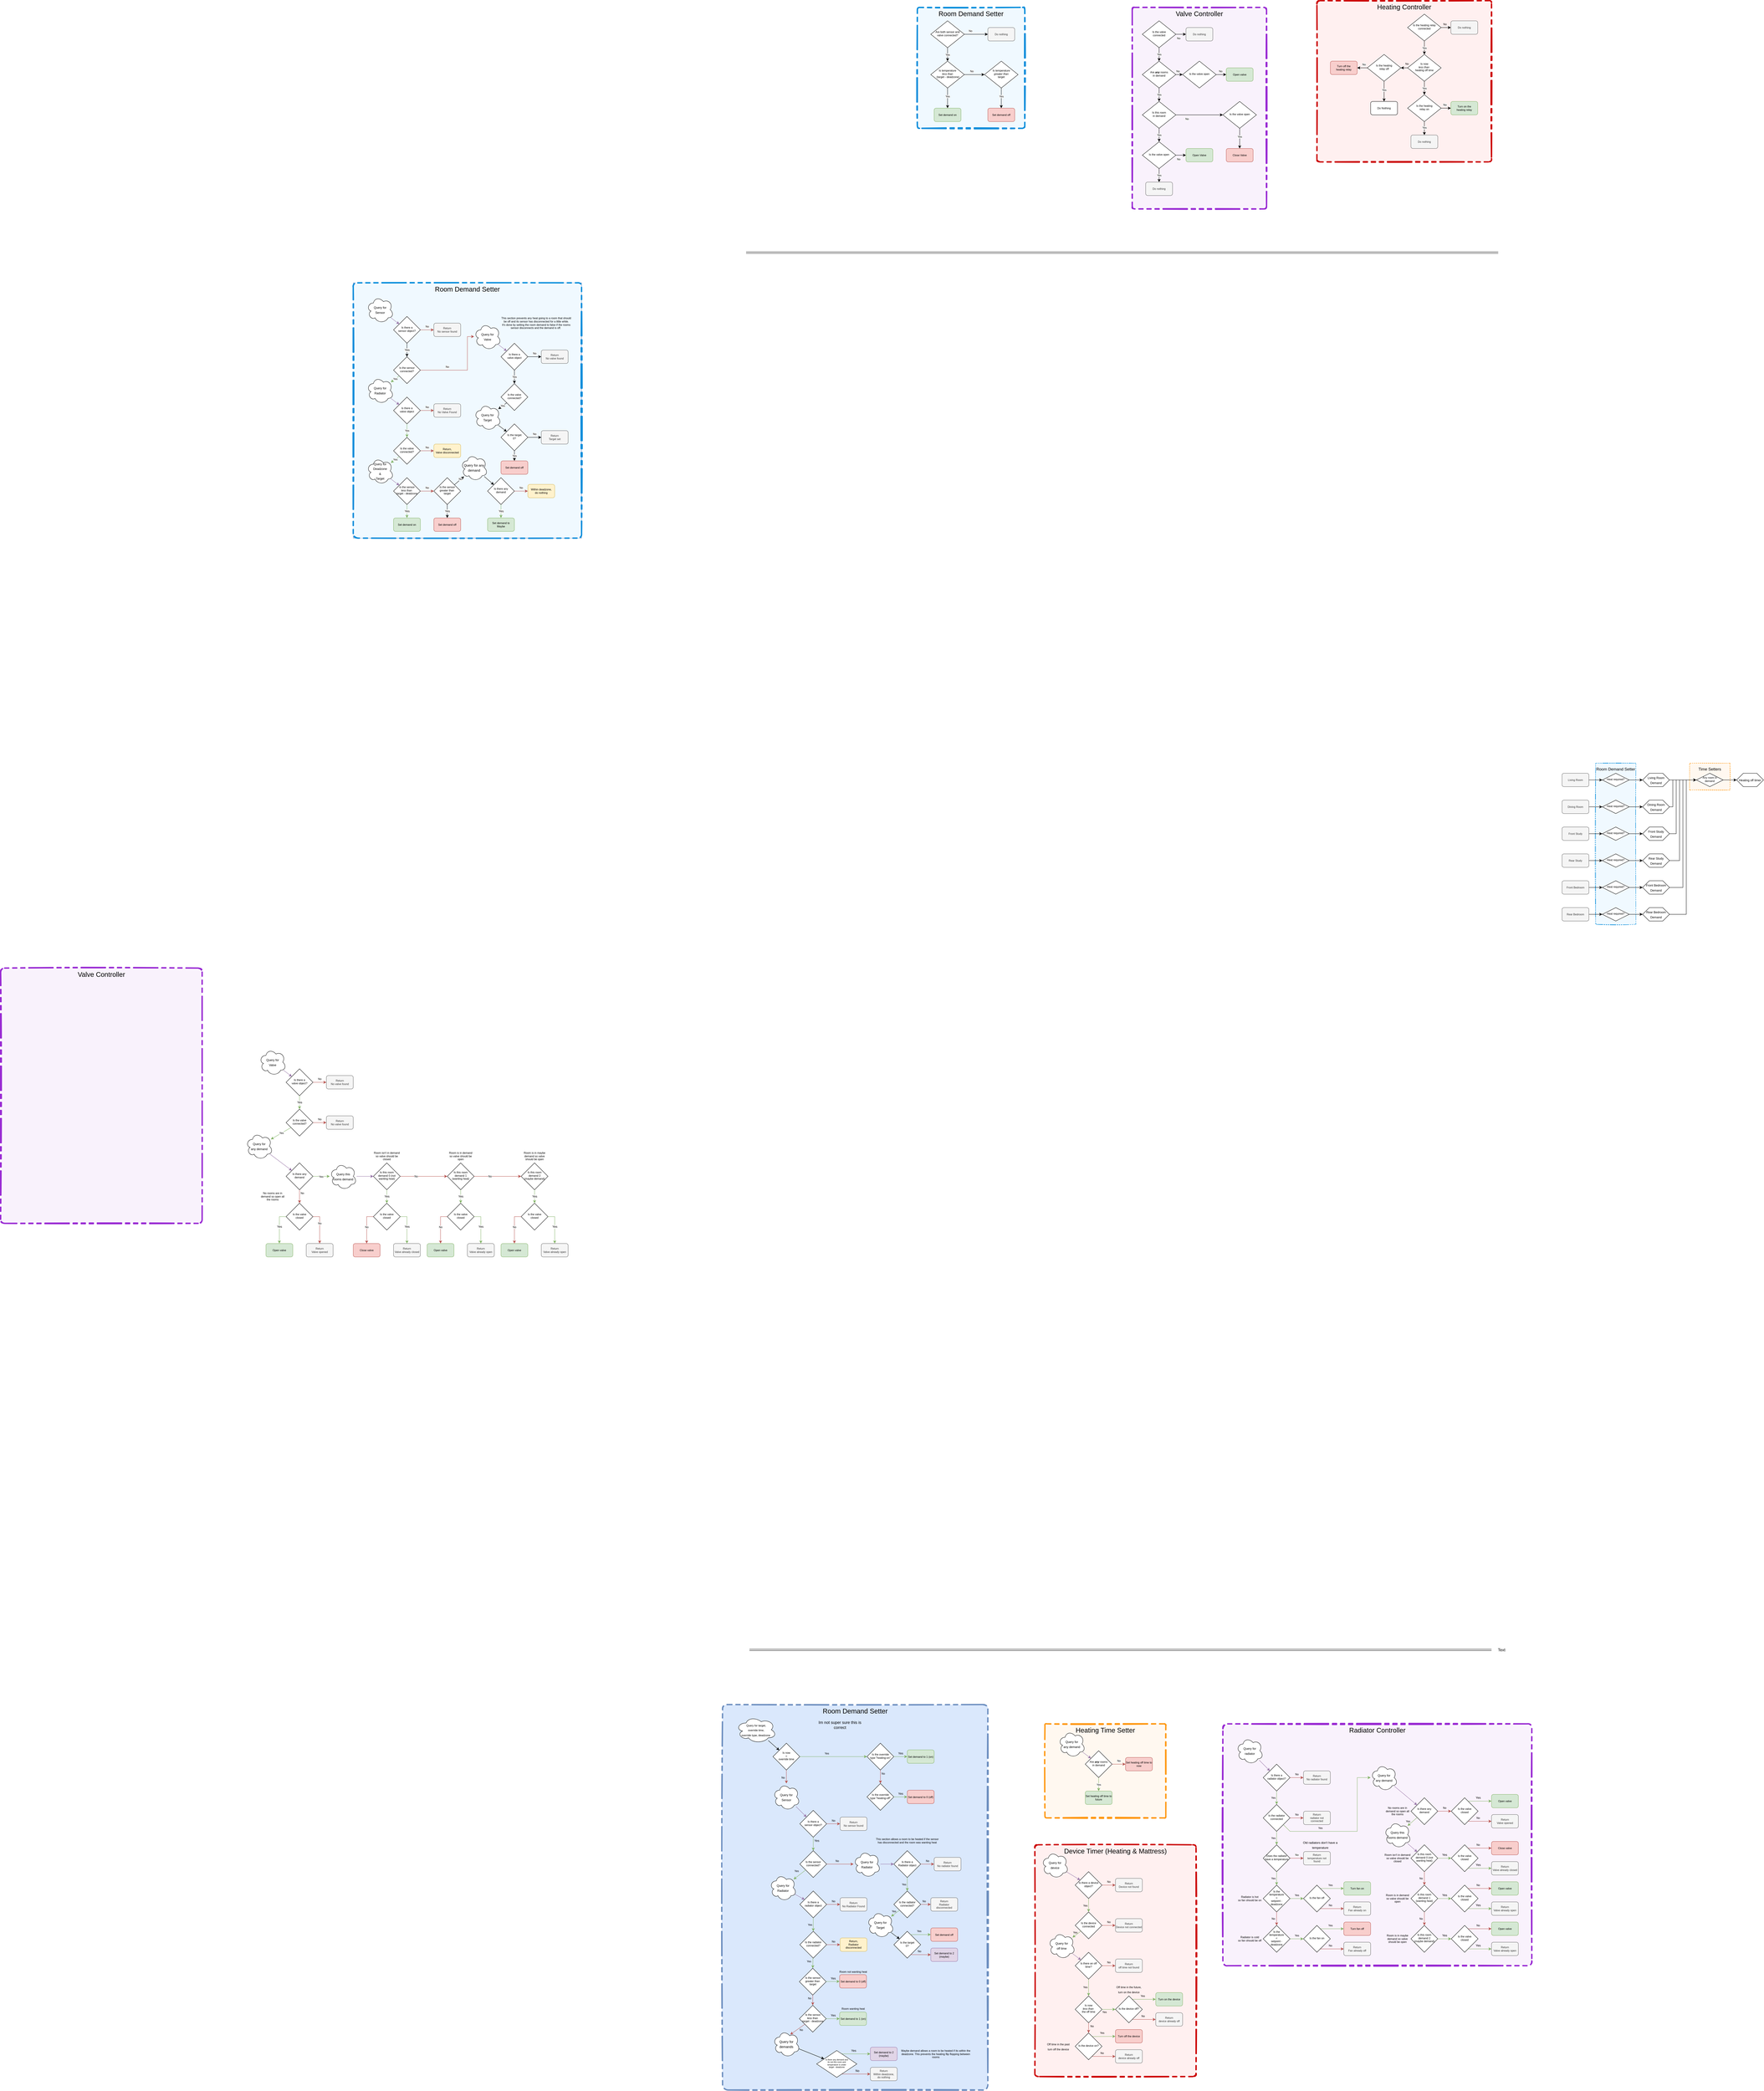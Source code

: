 <mxfile version="26.0.5">
  <diagram id="C5RBs43oDa-KdzZeNtuy" name="Page-1">
    <mxGraphModel dx="6865" dy="4003" grid="1" gridSize="10" guides="1" tooltips="1" connect="1" arrows="1" fold="1" page="0" pageScale="1" pageWidth="827" pageHeight="1169" math="0" shadow="0">
      <root>
        <mxCell id="WIyWlLk6GJQsqaUBKTNV-0" />
        <mxCell id="WIyWlLk6GJQsqaUBKTNV-1" parent="WIyWlLk6GJQsqaUBKTNV-0" />
        <mxCell id="yOzyXZ0_LVfdvLyrjVTS-173" value="&lt;font style=&quot;font-size: 20px&quot;&gt;Radiator Controller&lt;br&gt;&lt;/font&gt;" style="whiteSpace=wrap;html=1;rounded=1;arcSize=2;shadow=0;glass=0;dashed=1;comic=0;strokeColor=#992AD3;strokeWidth=4;fillColor=#F9F2FC;fontSize=16;align=center;labelPosition=center;verticalLabelPosition=middle;verticalAlign=top;fontStyle=0;horizontal=1;spacingLeft=0;connectable=0;container=1;collapsible=0;recursiveResize=0;dashPattern=3 3 3 3 3 3 18 3;sketch=1;fillStyle=solid;" parent="WIyWlLk6GJQsqaUBKTNV-1" vertex="1">
          <mxGeometry x="80" y="3520" width="920" height="720" as="geometry" />
        </mxCell>
        <mxCell id="yOzyXZ0_LVfdvLyrjVTS-174" value="&lt;font style=&quot;font-size: 20px&quot;&gt;Valve Controller&lt;br&gt;&lt;/font&gt;" style="whiteSpace=wrap;html=1;rounded=1;arcSize=2;shadow=0;glass=0;dashed=1;comic=0;strokeColor=#992AD3;strokeWidth=4;fillColor=#F9F2FC;fontSize=16;align=center;labelPosition=center;verticalLabelPosition=middle;verticalAlign=top;fontStyle=0;horizontal=1;spacingLeft=0;connectable=0;container=1;collapsible=0;recursiveResize=0;dashPattern=3 3 3 3 3 3 18 3;sketch=1;fillStyle=solid;" parent="WIyWlLk6GJQsqaUBKTNV-1" vertex="1">
          <mxGeometry x="-3560" y="1270" width="600" height="760" as="geometry" />
        </mxCell>
        <mxCell id="yOzyXZ0_LVfdvLyrjVTS-175" value="&lt;font&gt;&lt;font style=&quot;font-size: 12px&quot;&gt;Time Setters&lt;/font&gt;&lt;br&gt;&lt;/font&gt;" style="whiteSpace=wrap;html=1;rounded=1;arcSize=2;shadow=0;glass=0;dashed=1;comic=0;strokeColor=#ff9914;strokeWidth=1;fillColor=#fff8f0;fontSize=16;align=center;labelPosition=center;verticalLabelPosition=middle;verticalAlign=top;fontStyle=0;horizontal=1;spacingLeft=0;connectable=0;container=1;collapsible=0;recursiveResize=0;sketch=1;fillStyle=solid;" parent="WIyWlLk6GJQsqaUBKTNV-1" vertex="1">
          <mxGeometry x="1470" y="660" width="120" height="80" as="geometry" />
        </mxCell>
        <mxCell id="yOzyXZ0_LVfdvLyrjVTS-176" value="&lt;font style=&quot;font-size: 20px&quot;&gt;Heating Controller&lt;br&gt;&lt;/font&gt;" style="whiteSpace=wrap;html=1;rounded=1;arcSize=2;shadow=0;glass=0;dashed=1;comic=0;strokeColor=#c00;strokeWidth=4;fillColor=#fff0f0;fontSize=16;align=center;labelPosition=center;verticalLabelPosition=middle;verticalAlign=top;fontStyle=0;horizontal=1;spacingLeft=0;connectable=0;container=1;collapsible=0;recursiveResize=0;dashPattern=3 3 3 3 3 3 18 3;sketch=1;fillStyle=solid;" parent="WIyWlLk6GJQsqaUBKTNV-1" vertex="1">
          <mxGeometry x="360" y="-1610" width="520" height="480" as="geometry" />
        </mxCell>
        <mxCell id="yOzyXZ0_LVfdvLyrjVTS-177" value="Is now&lt;br&gt;&lt;i&gt;less than&amp;nbsp;&lt;br&gt;&lt;/i&gt;heating off time" style="rhombus;whiteSpace=wrap;html=1;shadow=0;fontFamily=Helvetica;fontSize=8;align=center;strokeWidth=1;spacing=6;spacingTop=-4;" parent="WIyWlLk6GJQsqaUBKTNV-1" vertex="1">
          <mxGeometry x="630.0" y="-1450" width="100" height="80" as="geometry" />
        </mxCell>
        <mxCell id="yOzyXZ0_LVfdvLyrjVTS-178" value="Turn on the &lt;br&gt;heating relay" style="rounded=1;whiteSpace=wrap;html=1;fontSize=8;glass=0;strokeWidth=1;shadow=0;fillColor=#d5e8d4;strokeColor=#82b366;" parent="WIyWlLk6GJQsqaUBKTNV-1" vertex="1">
          <mxGeometry x="758.93" y="-1310" width="80" height="40" as="geometry" />
        </mxCell>
        <mxCell id="yOzyXZ0_LVfdvLyrjVTS-179" value="Turn off the &lt;br&gt;heating relay" style="rounded=1;whiteSpace=wrap;html=1;fontSize=8;glass=0;strokeWidth=1;shadow=0;fillColor=#f8cecc;strokeColor=#b85450;" parent="WIyWlLk6GJQsqaUBKTNV-1" vertex="1">
          <mxGeometry x="400" y="-1430" width="80" height="40" as="geometry" />
        </mxCell>
        <mxCell id="yOzyXZ0_LVfdvLyrjVTS-180" value="" style="endArrow=classic;html=1;rounded=0;fontSize=8;" parent="WIyWlLk6GJQsqaUBKTNV-1" source="yOzyXZ0_LVfdvLyrjVTS-190" target="yOzyXZ0_LVfdvLyrjVTS-178" edge="1">
          <mxGeometry width="50" height="50" relative="1" as="geometry">
            <mxPoint x="620" y="-1340" as="sourcePoint" />
            <mxPoint x="430" y="-1280" as="targetPoint" />
          </mxGeometry>
        </mxCell>
        <mxCell id="yOzyXZ0_LVfdvLyrjVTS-181" value="No" style="edgeLabel;html=1;align=center;verticalAlign=middle;resizable=0;points=[];fontSize=8;" parent="yOzyXZ0_LVfdvLyrjVTS-180" vertex="1" connectable="0">
          <mxGeometry x="-0.276" y="-2" relative="1" as="geometry">
            <mxPoint y="-12" as="offset" />
          </mxGeometry>
        </mxCell>
        <mxCell id="yOzyXZ0_LVfdvLyrjVTS-182" value="" style="endArrow=classic;html=1;rounded=0;fontSize=8;" parent="WIyWlLk6GJQsqaUBKTNV-1" source="yOzyXZ0_LVfdvLyrjVTS-194" target="yOzyXZ0_LVfdvLyrjVTS-179" edge="1">
          <mxGeometry width="50" height="50" relative="1" as="geometry">
            <mxPoint x="1010" y="-1490" as="sourcePoint" />
            <mxPoint x="840" y="-1360" as="targetPoint" />
          </mxGeometry>
        </mxCell>
        <mxCell id="yOzyXZ0_LVfdvLyrjVTS-183" value="No" style="edgeLabel;html=1;align=center;verticalAlign=middle;resizable=0;points=[];fontSize=8;" parent="yOzyXZ0_LVfdvLyrjVTS-182" vertex="1" connectable="0">
          <mxGeometry x="-0.454" y="-1" relative="1" as="geometry">
            <mxPoint x="-2" y="-9" as="offset" />
          </mxGeometry>
        </mxCell>
        <mxCell id="yOzyXZ0_LVfdvLyrjVTS-184" value="Is the heating relay connected" style="rhombus;whiteSpace=wrap;html=1;shadow=0;fontFamily=Helvetica;fontSize=8;align=center;strokeWidth=1;spacing=6;spacingTop=-4;" parent="WIyWlLk6GJQsqaUBKTNV-1" vertex="1">
          <mxGeometry x="630.0" y="-1570" width="100" height="80" as="geometry" />
        </mxCell>
        <mxCell id="yOzyXZ0_LVfdvLyrjVTS-185" value="Do nothing" style="rounded=1;whiteSpace=wrap;html=1;fontSize=8;glass=0;strokeWidth=1;shadow=0;fillColor=#f5f5f5;fontColor=#333333;strokeColor=#666666;" parent="WIyWlLk6GJQsqaUBKTNV-1" vertex="1">
          <mxGeometry x="758.93" y="-1550" width="80" height="40" as="geometry" />
        </mxCell>
        <mxCell id="yOzyXZ0_LVfdvLyrjVTS-186" value="" style="endArrow=classic;html=1;rounded=0;fontSize=8;" parent="WIyWlLk6GJQsqaUBKTNV-1" source="yOzyXZ0_LVfdvLyrjVTS-184" target="yOzyXZ0_LVfdvLyrjVTS-185" edge="1">
          <mxGeometry width="50" height="50" relative="1" as="geometry">
            <mxPoint x="790" y="-1530" as="sourcePoint" />
            <mxPoint x="660" y="-1440" as="targetPoint" />
          </mxGeometry>
        </mxCell>
        <mxCell id="yOzyXZ0_LVfdvLyrjVTS-187" value="No" style="edgeLabel;html=1;align=center;verticalAlign=middle;resizable=0;points=[];fontSize=8;labelBackgroundColor=none;" parent="yOzyXZ0_LVfdvLyrjVTS-186" vertex="1" connectable="0">
          <mxGeometry x="-0.454" y="-1" relative="1" as="geometry">
            <mxPoint x="3" y="-11" as="offset" />
          </mxGeometry>
        </mxCell>
        <mxCell id="yOzyXZ0_LVfdvLyrjVTS-188" value="" style="endArrow=classic;html=1;rounded=0;fontSize=8;" parent="WIyWlLk6GJQsqaUBKTNV-1" source="yOzyXZ0_LVfdvLyrjVTS-184" target="yOzyXZ0_LVfdvLyrjVTS-177" edge="1">
          <mxGeometry width="50" height="50" relative="1" as="geometry">
            <mxPoint x="630.0" y="-1460" as="sourcePoint" />
            <mxPoint x="630.0" y="-1420" as="targetPoint" />
          </mxGeometry>
        </mxCell>
        <mxCell id="yOzyXZ0_LVfdvLyrjVTS-189" value="Yes" style="edgeLabel;html=1;align=center;verticalAlign=middle;resizable=0;points=[];fontSize=8;" parent="yOzyXZ0_LVfdvLyrjVTS-188" vertex="1" connectable="0">
          <mxGeometry x="-0.276" y="-2" relative="1" as="geometry">
            <mxPoint x="2" y="6" as="offset" />
          </mxGeometry>
        </mxCell>
        <mxCell id="yOzyXZ0_LVfdvLyrjVTS-190" value="Is the heating &lt;br&gt;relay on" style="rhombus;whiteSpace=wrap;html=1;shadow=0;fontFamily=Helvetica;fontSize=8;align=center;strokeWidth=1;spacing=6;spacingTop=-4;" parent="WIyWlLk6GJQsqaUBKTNV-1" vertex="1">
          <mxGeometry x="630.0" y="-1330" width="100" height="80" as="geometry" />
        </mxCell>
        <mxCell id="yOzyXZ0_LVfdvLyrjVTS-191" value="" style="endArrow=classic;html=1;rounded=0;fontSize=8;" parent="WIyWlLk6GJQsqaUBKTNV-1" source="yOzyXZ0_LVfdvLyrjVTS-190" target="yOzyXZ0_LVfdvLyrjVTS-193" edge="1">
          <mxGeometry width="50" height="50" relative="1" as="geometry">
            <mxPoint x="820.0" y="-1260" as="sourcePoint" />
            <mxPoint x="820" y="-1220" as="targetPoint" />
          </mxGeometry>
        </mxCell>
        <mxCell id="yOzyXZ0_LVfdvLyrjVTS-192" value="Yes" style="edgeLabel;html=1;align=center;verticalAlign=middle;resizable=0;points=[];fontSize=8;" parent="yOzyXZ0_LVfdvLyrjVTS-191" vertex="1" connectable="0">
          <mxGeometry x="-0.276" y="-2" relative="1" as="geometry">
            <mxPoint x="2" y="3" as="offset" />
          </mxGeometry>
        </mxCell>
        <mxCell id="yOzyXZ0_LVfdvLyrjVTS-193" value="Do nothing" style="rounded=1;whiteSpace=wrap;html=1;fontSize=8;glass=0;strokeWidth=1;shadow=0;fillColor=#f5f5f5;fontColor=#333333;strokeColor=#666666;" parent="WIyWlLk6GJQsqaUBKTNV-1" vertex="1">
          <mxGeometry x="640" y="-1210" width="80" height="40" as="geometry" />
        </mxCell>
        <mxCell id="yOzyXZ0_LVfdvLyrjVTS-194" value="Is the heating &lt;br&gt;relay off" style="rhombus;whiteSpace=wrap;html=1;shadow=0;fontFamily=Helvetica;fontSize=8;align=center;strokeWidth=1;spacing=6;spacingTop=-4;" parent="WIyWlLk6GJQsqaUBKTNV-1" vertex="1">
          <mxGeometry x="510" y="-1450" width="100" height="80" as="geometry" />
        </mxCell>
        <mxCell id="yOzyXZ0_LVfdvLyrjVTS-195" value="" style="endArrow=classic;html=1;rounded=0;fontSize=8;" parent="WIyWlLk6GJQsqaUBKTNV-1" source="yOzyXZ0_LVfdvLyrjVTS-177" target="yOzyXZ0_LVfdvLyrjVTS-194" edge="1">
          <mxGeometry width="50" height="50" relative="1" as="geometry">
            <mxPoint x="768.93" y="-1460" as="sourcePoint" />
            <mxPoint x="800" y="-1460" as="targetPoint" />
          </mxGeometry>
        </mxCell>
        <mxCell id="yOzyXZ0_LVfdvLyrjVTS-196" value="No" style="edgeLabel;html=1;align=center;verticalAlign=middle;resizable=0;points=[];fontSize=8;labelBackgroundColor=none;" parent="yOzyXZ0_LVfdvLyrjVTS-195" vertex="1" connectable="0">
          <mxGeometry x="-0.454" y="-1" relative="1" as="geometry">
            <mxPoint x="3" y="-11" as="offset" />
          </mxGeometry>
        </mxCell>
        <mxCell id="yOzyXZ0_LVfdvLyrjVTS-197" value="Do Nothing" style="rounded=1;whiteSpace=wrap;html=1;fontSize=8;glass=0;strokeWidth=1;shadow=0;" parent="WIyWlLk6GJQsqaUBKTNV-1" vertex="1">
          <mxGeometry x="520" y="-1310" width="80" height="40" as="geometry" />
        </mxCell>
        <mxCell id="yOzyXZ0_LVfdvLyrjVTS-198" value="" style="endArrow=classic;html=1;rounded=0;fontSize=8;" parent="WIyWlLk6GJQsqaUBKTNV-1" source="yOzyXZ0_LVfdvLyrjVTS-194" target="yOzyXZ0_LVfdvLyrjVTS-197" edge="1">
          <mxGeometry width="50" height="50" relative="1" as="geometry">
            <mxPoint x="510.0" y="-1380" as="sourcePoint" />
            <mxPoint x="451.07" y="-1380" as="targetPoint" />
          </mxGeometry>
        </mxCell>
        <mxCell id="yOzyXZ0_LVfdvLyrjVTS-199" value="Yes" style="edgeLabel;html=1;align=center;verticalAlign=middle;resizable=0;points=[];fontSize=8;" parent="yOzyXZ0_LVfdvLyrjVTS-198" vertex="1" connectable="0">
          <mxGeometry x="-0.454" y="-1" relative="1" as="geometry">
            <mxPoint x="1" y="9" as="offset" />
          </mxGeometry>
        </mxCell>
        <mxCell id="yOzyXZ0_LVfdvLyrjVTS-200" value="" style="endArrow=classic;html=1;rounded=0;fontSize=8;" parent="WIyWlLk6GJQsqaUBKTNV-1" source="yOzyXZ0_LVfdvLyrjVTS-177" target="yOzyXZ0_LVfdvLyrjVTS-190" edge="1">
          <mxGeometry width="50" height="50" relative="1" as="geometry">
            <mxPoint x="718.93" y="-1250" as="sourcePoint" />
            <mxPoint x="728.93" y="-1310" as="targetPoint" />
          </mxGeometry>
        </mxCell>
        <mxCell id="yOzyXZ0_LVfdvLyrjVTS-201" value="Yes" style="edgeLabel;html=1;align=center;verticalAlign=middle;resizable=0;points=[];fontSize=8;" parent="yOzyXZ0_LVfdvLyrjVTS-200" vertex="1" connectable="0">
          <mxGeometry x="-0.276" y="-2" relative="1" as="geometry">
            <mxPoint x="2" y="6" as="offset" />
          </mxGeometry>
        </mxCell>
        <mxCell id="yOzyXZ0_LVfdvLyrjVTS-202" value="&lt;font&gt;&lt;font style=&quot;font-size: 12px&quot;&gt;Room Demand Setter&lt;/font&gt;&lt;br&gt;&lt;/font&gt;" style="whiteSpace=wrap;html=1;rounded=1;arcSize=2;shadow=0;glass=0;dashed=1;comic=0;strokeColor=#078DDB;strokeWidth=1;fillColor=#f0f9ff;fontSize=16;align=center;labelPosition=center;verticalLabelPosition=middle;verticalAlign=top;fontStyle=0;horizontal=1;spacingLeft=0;connectable=0;container=1;collapsible=0;recursiveResize=0;dashPattern=3 3 3 3 3 3 18 3;sketch=1;fillStyle=solid;" parent="WIyWlLk6GJQsqaUBKTNV-1" vertex="1">
          <mxGeometry x="1190" y="660" width="120" height="480" as="geometry" />
        </mxCell>
        <mxCell id="yOzyXZ0_LVfdvLyrjVTS-203" value="" style="edgeStyle=orthogonalEdgeStyle;rounded=0;orthogonalLoop=1;jettySize=auto;html=1;fontSize=9;" parent="WIyWlLk6GJQsqaUBKTNV-1" source="yOzyXZ0_LVfdvLyrjVTS-204" target="yOzyXZ0_LVfdvLyrjVTS-217" edge="1">
          <mxGeometry relative="1" as="geometry" />
        </mxCell>
        <mxCell id="yOzyXZ0_LVfdvLyrjVTS-204" value="Living Room" style="rounded=1;whiteSpace=wrap;html=1;fontSize=8;glass=0;strokeWidth=1;shadow=0;fillColor=#f5f5f5;fontColor=#333333;strokeColor=#666666;" parent="WIyWlLk6GJQsqaUBKTNV-1" vertex="1">
          <mxGeometry x="1090" y="690" width="80" height="40" as="geometry" />
        </mxCell>
        <mxCell id="yOzyXZ0_LVfdvLyrjVTS-205" value="" style="edgeStyle=orthogonalEdgeStyle;rounded=0;orthogonalLoop=1;jettySize=auto;html=1;fontSize=9;" parent="WIyWlLk6GJQsqaUBKTNV-1" source="yOzyXZ0_LVfdvLyrjVTS-206" target="yOzyXZ0_LVfdvLyrjVTS-220" edge="1">
          <mxGeometry relative="1" as="geometry" />
        </mxCell>
        <mxCell id="yOzyXZ0_LVfdvLyrjVTS-206" value="Dining Room" style="rounded=1;whiteSpace=wrap;html=1;fontSize=8;glass=0;strokeWidth=1;shadow=0;fillColor=#f5f5f5;fontColor=#333333;strokeColor=#666666;" parent="WIyWlLk6GJQsqaUBKTNV-1" vertex="1">
          <mxGeometry x="1090" y="770" width="80" height="40" as="geometry" />
        </mxCell>
        <mxCell id="yOzyXZ0_LVfdvLyrjVTS-207" value="" style="edgeStyle=orthogonalEdgeStyle;rounded=0;orthogonalLoop=1;jettySize=auto;html=1;fontSize=9;" parent="WIyWlLk6GJQsqaUBKTNV-1" source="yOzyXZ0_LVfdvLyrjVTS-208" target="yOzyXZ0_LVfdvLyrjVTS-223" edge="1">
          <mxGeometry relative="1" as="geometry" />
        </mxCell>
        <mxCell id="yOzyXZ0_LVfdvLyrjVTS-208" value="Front Study" style="rounded=1;whiteSpace=wrap;html=1;fontSize=8;glass=0;strokeWidth=1;shadow=0;fillColor=#f5f5f5;fontColor=#333333;strokeColor=#666666;" parent="WIyWlLk6GJQsqaUBKTNV-1" vertex="1">
          <mxGeometry x="1090" y="850" width="80" height="40" as="geometry" />
        </mxCell>
        <mxCell id="yOzyXZ0_LVfdvLyrjVTS-209" value="" style="edgeStyle=orthogonalEdgeStyle;rounded=0;orthogonalLoop=1;jettySize=auto;html=1;fontSize=9;" parent="WIyWlLk6GJQsqaUBKTNV-1" source="yOzyXZ0_LVfdvLyrjVTS-210" target="yOzyXZ0_LVfdvLyrjVTS-226" edge="1">
          <mxGeometry relative="1" as="geometry" />
        </mxCell>
        <mxCell id="yOzyXZ0_LVfdvLyrjVTS-210" value="Rear Study" style="rounded=1;whiteSpace=wrap;html=1;fontSize=8;glass=0;strokeWidth=1;shadow=0;fillColor=#f5f5f5;fontColor=#333333;strokeColor=#666666;" parent="WIyWlLk6GJQsqaUBKTNV-1" vertex="1">
          <mxGeometry x="1090" y="930" width="80" height="40" as="geometry" />
        </mxCell>
        <mxCell id="yOzyXZ0_LVfdvLyrjVTS-211" value="" style="edgeStyle=orthogonalEdgeStyle;rounded=0;orthogonalLoop=1;jettySize=auto;html=1;fontSize=9;" parent="WIyWlLk6GJQsqaUBKTNV-1" source="yOzyXZ0_LVfdvLyrjVTS-212" target="yOzyXZ0_LVfdvLyrjVTS-229" edge="1">
          <mxGeometry relative="1" as="geometry" />
        </mxCell>
        <mxCell id="yOzyXZ0_LVfdvLyrjVTS-212" value="Front Bedroom" style="rounded=1;whiteSpace=wrap;html=1;fontSize=8;glass=0;strokeWidth=1;shadow=0;fillColor=#f5f5f5;fontColor=#333333;strokeColor=#666666;" parent="WIyWlLk6GJQsqaUBKTNV-1" vertex="1">
          <mxGeometry x="1090" y="1010" width="80" height="40" as="geometry" />
        </mxCell>
        <mxCell id="yOzyXZ0_LVfdvLyrjVTS-213" value="" style="edgeStyle=orthogonalEdgeStyle;rounded=0;orthogonalLoop=1;jettySize=auto;html=1;fontSize=9;" parent="WIyWlLk6GJQsqaUBKTNV-1" source="yOzyXZ0_LVfdvLyrjVTS-214" target="yOzyXZ0_LVfdvLyrjVTS-232" edge="1">
          <mxGeometry relative="1" as="geometry" />
        </mxCell>
        <mxCell id="yOzyXZ0_LVfdvLyrjVTS-214" value="Rear Bedroom" style="rounded=1;whiteSpace=wrap;html=1;fontSize=8;glass=0;strokeWidth=1;shadow=0;fillColor=#f5f5f5;fontColor=#333333;strokeColor=#666666;" parent="WIyWlLk6GJQsqaUBKTNV-1" vertex="1">
          <mxGeometry x="1090" y="1090" width="80" height="40" as="geometry" />
        </mxCell>
        <mxCell id="yOzyXZ0_LVfdvLyrjVTS-215" value="&lt;font style=&quot;font-size: 9px&quot;&gt;Living Room Demand&lt;/font&gt;" style="shape=hexagon;perimeter=hexagonPerimeter2;whiteSpace=wrap;html=1;fixedSize=1;" parent="WIyWlLk6GJQsqaUBKTNV-1" vertex="1">
          <mxGeometry x="1330" y="690" width="80" height="40" as="geometry" />
        </mxCell>
        <mxCell id="yOzyXZ0_LVfdvLyrjVTS-216" value="" style="edgeStyle=orthogonalEdgeStyle;rounded=0;orthogonalLoop=1;jettySize=auto;html=1;fontSize=9;" parent="WIyWlLk6GJQsqaUBKTNV-1" source="yOzyXZ0_LVfdvLyrjVTS-217" target="yOzyXZ0_LVfdvLyrjVTS-215" edge="1">
          <mxGeometry relative="1" as="geometry" />
        </mxCell>
        <mxCell id="yOzyXZ0_LVfdvLyrjVTS-217" value="Heat required?" style="rhombus;whiteSpace=wrap;html=1;shadow=0;fontFamily=Helvetica;fontSize=8;align=center;strokeWidth=1;spacing=6;spacingTop=-4;" parent="WIyWlLk6GJQsqaUBKTNV-1" vertex="1">
          <mxGeometry x="1210" y="690" width="80" height="40" as="geometry" />
        </mxCell>
        <mxCell id="yOzyXZ0_LVfdvLyrjVTS-218" value="&lt;font style=&quot;font-size: 9px&quot;&gt;Dining Room Demand&lt;/font&gt;" style="shape=hexagon;perimeter=hexagonPerimeter2;whiteSpace=wrap;html=1;fixedSize=1;" parent="WIyWlLk6GJQsqaUBKTNV-1" vertex="1">
          <mxGeometry x="1330" y="770" width="80" height="40" as="geometry" />
        </mxCell>
        <mxCell id="yOzyXZ0_LVfdvLyrjVTS-219" value="" style="edgeStyle=orthogonalEdgeStyle;rounded=0;orthogonalLoop=1;jettySize=auto;html=1;fontSize=9;" parent="WIyWlLk6GJQsqaUBKTNV-1" source="yOzyXZ0_LVfdvLyrjVTS-220" target="yOzyXZ0_LVfdvLyrjVTS-218" edge="1">
          <mxGeometry relative="1" as="geometry" />
        </mxCell>
        <mxCell id="yOzyXZ0_LVfdvLyrjVTS-220" value="Heat required?" style="rhombus;whiteSpace=wrap;html=1;shadow=0;fontFamily=Helvetica;fontSize=8;align=center;strokeWidth=1;spacing=6;spacingTop=-4;" parent="WIyWlLk6GJQsqaUBKTNV-1" vertex="1">
          <mxGeometry x="1210" y="770" width="80" height="40" as="geometry" />
        </mxCell>
        <mxCell id="yOzyXZ0_LVfdvLyrjVTS-221" value="&lt;font style=&quot;font-size: 9px&quot;&gt;Front Study Demand&lt;/font&gt;" style="shape=hexagon;perimeter=hexagonPerimeter2;whiteSpace=wrap;html=1;fixedSize=1;" parent="WIyWlLk6GJQsqaUBKTNV-1" vertex="1">
          <mxGeometry x="1330" y="850" width="80" height="40" as="geometry" />
        </mxCell>
        <mxCell id="yOzyXZ0_LVfdvLyrjVTS-222" value="" style="edgeStyle=orthogonalEdgeStyle;rounded=0;orthogonalLoop=1;jettySize=auto;html=1;fontSize=9;" parent="WIyWlLk6GJQsqaUBKTNV-1" source="yOzyXZ0_LVfdvLyrjVTS-223" target="yOzyXZ0_LVfdvLyrjVTS-221" edge="1">
          <mxGeometry relative="1" as="geometry" />
        </mxCell>
        <mxCell id="yOzyXZ0_LVfdvLyrjVTS-223" value="Heat required?" style="rhombus;whiteSpace=wrap;html=1;shadow=0;fontFamily=Helvetica;fontSize=8;align=center;strokeWidth=1;spacing=6;spacingTop=-4;" parent="WIyWlLk6GJQsqaUBKTNV-1" vertex="1">
          <mxGeometry x="1210" y="850" width="80" height="40" as="geometry" />
        </mxCell>
        <mxCell id="yOzyXZ0_LVfdvLyrjVTS-224" value="&lt;font style=&quot;font-size: 9px&quot;&gt;Rear Study Demand&lt;/font&gt;" style="shape=hexagon;perimeter=hexagonPerimeter2;whiteSpace=wrap;html=1;fixedSize=1;" parent="WIyWlLk6GJQsqaUBKTNV-1" vertex="1">
          <mxGeometry x="1330" y="930" width="80" height="40" as="geometry" />
        </mxCell>
        <mxCell id="yOzyXZ0_LVfdvLyrjVTS-225" value="" style="edgeStyle=orthogonalEdgeStyle;rounded=0;orthogonalLoop=1;jettySize=auto;html=1;fontSize=9;" parent="WIyWlLk6GJQsqaUBKTNV-1" source="yOzyXZ0_LVfdvLyrjVTS-226" target="yOzyXZ0_LVfdvLyrjVTS-224" edge="1">
          <mxGeometry relative="1" as="geometry" />
        </mxCell>
        <mxCell id="yOzyXZ0_LVfdvLyrjVTS-226" value="Heat required?" style="rhombus;whiteSpace=wrap;html=1;shadow=0;fontFamily=Helvetica;fontSize=8;align=center;strokeWidth=1;spacing=6;spacingTop=-4;" parent="WIyWlLk6GJQsqaUBKTNV-1" vertex="1">
          <mxGeometry x="1210" y="930" width="80" height="40" as="geometry" />
        </mxCell>
        <mxCell id="yOzyXZ0_LVfdvLyrjVTS-227" value="&lt;font style=&quot;font-size: 9px&quot;&gt;Front Bedroom Demand&lt;/font&gt;" style="shape=hexagon;perimeter=hexagonPerimeter2;whiteSpace=wrap;html=1;fixedSize=1;" parent="WIyWlLk6GJQsqaUBKTNV-1" vertex="1">
          <mxGeometry x="1330" y="1010" width="80" height="40" as="geometry" />
        </mxCell>
        <mxCell id="yOzyXZ0_LVfdvLyrjVTS-228" value="" style="edgeStyle=orthogonalEdgeStyle;rounded=0;orthogonalLoop=1;jettySize=auto;html=1;fontSize=9;" parent="WIyWlLk6GJQsqaUBKTNV-1" source="yOzyXZ0_LVfdvLyrjVTS-229" target="yOzyXZ0_LVfdvLyrjVTS-227" edge="1">
          <mxGeometry relative="1" as="geometry" />
        </mxCell>
        <mxCell id="yOzyXZ0_LVfdvLyrjVTS-229" value="Heat required?" style="rhombus;whiteSpace=wrap;html=1;shadow=0;fontFamily=Helvetica;fontSize=8;align=center;strokeWidth=1;spacing=6;spacingTop=-4;" parent="WIyWlLk6GJQsqaUBKTNV-1" vertex="1">
          <mxGeometry x="1210" y="1010" width="80" height="40" as="geometry" />
        </mxCell>
        <mxCell id="yOzyXZ0_LVfdvLyrjVTS-230" value="&lt;font style=&quot;font-size: 9px&quot;&gt;Rear Bedroom Demand&lt;/font&gt;" style="shape=hexagon;perimeter=hexagonPerimeter2;whiteSpace=wrap;html=1;fixedSize=1;" parent="WIyWlLk6GJQsqaUBKTNV-1" vertex="1">
          <mxGeometry x="1330" y="1090" width="80" height="40" as="geometry" />
        </mxCell>
        <mxCell id="yOzyXZ0_LVfdvLyrjVTS-231" value="" style="edgeStyle=orthogonalEdgeStyle;rounded=0;orthogonalLoop=1;jettySize=auto;html=1;fontSize=9;" parent="WIyWlLk6GJQsqaUBKTNV-1" source="yOzyXZ0_LVfdvLyrjVTS-232" target="yOzyXZ0_LVfdvLyrjVTS-230" edge="1">
          <mxGeometry relative="1" as="geometry" />
        </mxCell>
        <mxCell id="yOzyXZ0_LVfdvLyrjVTS-232" value="Heat required?" style="rhombus;whiteSpace=wrap;html=1;shadow=0;fontFamily=Helvetica;fontSize=8;align=center;strokeWidth=1;spacing=6;spacingTop=-4;" parent="WIyWlLk6GJQsqaUBKTNV-1" vertex="1">
          <mxGeometry x="1210" y="1090" width="80" height="40" as="geometry" />
        </mxCell>
        <mxCell id="yOzyXZ0_LVfdvLyrjVTS-233" value="" style="edgeStyle=orthogonalEdgeStyle;rounded=0;orthogonalLoop=1;jettySize=auto;html=1;fontSize=12;" parent="WIyWlLk6GJQsqaUBKTNV-1" source="yOzyXZ0_LVfdvLyrjVTS-234" target="yOzyXZ0_LVfdvLyrjVTS-241" edge="1">
          <mxGeometry relative="1" as="geometry" />
        </mxCell>
        <mxCell id="yOzyXZ0_LVfdvLyrjVTS-234" value="Any room in demand" style="rhombus;whiteSpace=wrap;html=1;shadow=0;fontFamily=Helvetica;fontSize=8;align=center;strokeWidth=1;spacing=6;spacingTop=-4;" parent="WIyWlLk6GJQsqaUBKTNV-1" vertex="1">
          <mxGeometry x="1490" y="690" width="80" height="40" as="geometry" />
        </mxCell>
        <mxCell id="yOzyXZ0_LVfdvLyrjVTS-235" value="" style="endArrow=classic;html=1;rounded=0;fontSize=9;" parent="WIyWlLk6GJQsqaUBKTNV-1" source="yOzyXZ0_LVfdvLyrjVTS-215" target="yOzyXZ0_LVfdvLyrjVTS-234" edge="1">
          <mxGeometry width="50" height="50" relative="1" as="geometry">
            <mxPoint x="1490" y="780" as="sourcePoint" />
            <mxPoint x="1540" y="730" as="targetPoint" />
          </mxGeometry>
        </mxCell>
        <mxCell id="yOzyXZ0_LVfdvLyrjVTS-236" value="" style="endArrow=classic;html=1;rounded=0;fontSize=9;" parent="WIyWlLk6GJQsqaUBKTNV-1" source="yOzyXZ0_LVfdvLyrjVTS-218" target="yOzyXZ0_LVfdvLyrjVTS-234" edge="1">
          <mxGeometry width="50" height="50" relative="1" as="geometry">
            <mxPoint x="1420" y="720" as="sourcePoint" />
            <mxPoint x="1620" y="720" as="targetPoint" />
            <Array as="points">
              <mxPoint x="1420" y="790" />
              <mxPoint x="1420" y="710" />
            </Array>
          </mxGeometry>
        </mxCell>
        <mxCell id="yOzyXZ0_LVfdvLyrjVTS-237" value="" style="endArrow=classic;html=1;rounded=0;fontSize=9;" parent="WIyWlLk6GJQsqaUBKTNV-1" source="yOzyXZ0_LVfdvLyrjVTS-221" target="yOzyXZ0_LVfdvLyrjVTS-234" edge="1">
          <mxGeometry width="50" height="50" relative="1" as="geometry">
            <mxPoint x="1411.111" y="791.111" as="sourcePoint" />
            <mxPoint x="1634.545" y="727.273" as="targetPoint" />
            <Array as="points">
              <mxPoint x="1430" y="870" />
              <mxPoint x="1430" y="710" />
            </Array>
          </mxGeometry>
        </mxCell>
        <mxCell id="yOzyXZ0_LVfdvLyrjVTS-238" value="" style="endArrow=classic;html=1;rounded=0;fontSize=9;" parent="WIyWlLk6GJQsqaUBKTNV-1" source="yOzyXZ0_LVfdvLyrjVTS-224" target="yOzyXZ0_LVfdvLyrjVTS-234" edge="1">
          <mxGeometry width="50" height="50" relative="1" as="geometry">
            <mxPoint x="1405.455" y="865.455" as="sourcePoint" />
            <mxPoint x="1641.333" y="730.667" as="targetPoint" />
            <Array as="points">
              <mxPoint x="1440" y="950" />
              <mxPoint x="1440" y="710" />
            </Array>
          </mxGeometry>
        </mxCell>
        <mxCell id="yOzyXZ0_LVfdvLyrjVTS-239" value="" style="endArrow=classic;html=1;rounded=0;fontSize=9;" parent="WIyWlLk6GJQsqaUBKTNV-1" source="yOzyXZ0_LVfdvLyrjVTS-227" target="yOzyXZ0_LVfdvLyrjVTS-234" edge="1">
          <mxGeometry width="50" height="50" relative="1" as="geometry">
            <mxPoint x="1401.538" y="941.538" as="sourcePoint" />
            <mxPoint x="1645.263" y="732.632" as="targetPoint" />
            <Array as="points">
              <mxPoint x="1450" y="1030" />
              <mxPoint x="1450" y="710" />
            </Array>
          </mxGeometry>
        </mxCell>
        <mxCell id="yOzyXZ0_LVfdvLyrjVTS-240" value="" style="endArrow=classic;html=1;rounded=0;fontSize=9;" parent="WIyWlLk6GJQsqaUBKTNV-1" source="yOzyXZ0_LVfdvLyrjVTS-230" target="yOzyXZ0_LVfdvLyrjVTS-234" edge="1">
          <mxGeometry width="50" height="50" relative="1" as="geometry">
            <mxPoint x="1397.5" y="1020" as="sourcePoint" />
            <mxPoint x="1647.826" y="733.913" as="targetPoint" />
            <Array as="points">
              <mxPoint x="1460" y="1110" />
              <mxPoint x="1460" y="710" />
            </Array>
          </mxGeometry>
        </mxCell>
        <mxCell id="yOzyXZ0_LVfdvLyrjVTS-241" value="&lt;font style=&quot;font-size: 9px&quot;&gt;Heating off timer&lt;/font&gt;" style="shape=hexagon;perimeter=hexagonPerimeter2;whiteSpace=wrap;html=1;fixedSize=1;" parent="WIyWlLk6GJQsqaUBKTNV-1" vertex="1">
          <mxGeometry x="1610" y="690" width="80" height="40" as="geometry" />
        </mxCell>
        <mxCell id="yOzyXZ0_LVfdvLyrjVTS-242" value="" style="group" parent="WIyWlLk6GJQsqaUBKTNV-1" vertex="1" connectable="0">
          <mxGeometry x="-830" y="-1590" width="320" height="360" as="geometry" />
        </mxCell>
        <mxCell id="yOzyXZ0_LVfdvLyrjVTS-243" value="&lt;font style=&quot;font-size: 20px&quot;&gt;Room Demand Setter&lt;br&gt;&lt;/font&gt;" style="whiteSpace=wrap;html=1;rounded=1;arcSize=2;shadow=0;glass=0;dashed=1;comic=0;strokeColor=#078DDB;strokeWidth=4;fillColor=#f0f9ff;fontSize=16;align=center;labelPosition=center;verticalLabelPosition=middle;verticalAlign=top;fontStyle=0;horizontal=1;spacingLeft=0;connectable=0;container=0;collapsible=0;recursiveResize=0;dashPattern=3 3 3 3 3 3 18 3;sketch=1;fillStyle=solid;" parent="yOzyXZ0_LVfdvLyrjVTS-242" vertex="1">
          <mxGeometry width="320" height="360" as="geometry" />
        </mxCell>
        <mxCell id="yOzyXZ0_LVfdvLyrjVTS-244" value="Are both sensor and valve connected?" style="rhombus;whiteSpace=wrap;html=1;shadow=0;fontFamily=Helvetica;fontSize=8;align=center;strokeWidth=1;spacing=6;spacingTop=-4;" parent="yOzyXZ0_LVfdvLyrjVTS-242" vertex="1">
          <mxGeometry x="40" y="40" width="100" height="80" as="geometry" />
        </mxCell>
        <mxCell id="yOzyXZ0_LVfdvLyrjVTS-245" value="Is temperature &lt;br&gt;&lt;i&gt;less than&lt;/i&gt;&lt;br&gt;&amp;nbsp;(target - deadzone)" style="rhombus;whiteSpace=wrap;html=1;shadow=0;fontFamily=Helvetica;fontSize=8;align=center;strokeWidth=1;spacing=6;spacingTop=-4;" parent="yOzyXZ0_LVfdvLyrjVTS-242" vertex="1">
          <mxGeometry x="40" y="160" width="100" height="80" as="geometry" />
        </mxCell>
        <mxCell id="yOzyXZ0_LVfdvLyrjVTS-246" value="" style="endArrow=classic;html=1;rounded=0;fontSize=8;exitX=0.5;exitY=1;exitDx=0;exitDy=0;entryX=0.5;entryY=0;entryDx=0;entryDy=0;" parent="yOzyXZ0_LVfdvLyrjVTS-242" source="yOzyXZ0_LVfdvLyrjVTS-244" target="yOzyXZ0_LVfdvLyrjVTS-245" edge="1">
          <mxGeometry width="50" height="50" relative="1" as="geometry">
            <mxPoint x="-100" y="250" as="sourcePoint" />
            <mxPoint x="-50" y="200" as="targetPoint" />
          </mxGeometry>
        </mxCell>
        <mxCell id="yOzyXZ0_LVfdvLyrjVTS-247" value="Yes" style="edgeLabel;html=1;align=center;verticalAlign=middle;resizable=0;points=[];fontSize=8;" parent="yOzyXZ0_LVfdvLyrjVTS-246" vertex="1" connectable="0">
          <mxGeometry x="-0.276" y="-2" relative="1" as="geometry">
            <mxPoint x="2" y="6" as="offset" />
          </mxGeometry>
        </mxCell>
        <mxCell id="yOzyXZ0_LVfdvLyrjVTS-248" value="Do nothing" style="rounded=1;whiteSpace=wrap;html=1;fontSize=8;glass=0;strokeWidth=1;shadow=0;fillColor=#f5f5f5;fontColor=#333333;strokeColor=#666666;" parent="yOzyXZ0_LVfdvLyrjVTS-242" vertex="1">
          <mxGeometry x="210" y="60" width="80" height="40" as="geometry" />
        </mxCell>
        <mxCell id="yOzyXZ0_LVfdvLyrjVTS-249" value="" style="endArrow=classic;html=1;rounded=0;fontSize=8;" parent="yOzyXZ0_LVfdvLyrjVTS-242" source="yOzyXZ0_LVfdvLyrjVTS-244" target="yOzyXZ0_LVfdvLyrjVTS-248" edge="1">
          <mxGeometry width="50" height="50" relative="1" as="geometry">
            <mxPoint x="-40" y="220" as="sourcePoint" />
            <mxPoint x="10" y="170" as="targetPoint" />
          </mxGeometry>
        </mxCell>
        <mxCell id="yOzyXZ0_LVfdvLyrjVTS-250" value="No" style="edgeLabel;html=1;align=center;verticalAlign=middle;resizable=0;points=[];fontSize=8;" parent="yOzyXZ0_LVfdvLyrjVTS-249" vertex="1" connectable="0">
          <mxGeometry x="-0.454" y="-1" relative="1" as="geometry">
            <mxPoint x="-1" y="-11" as="offset" />
          </mxGeometry>
        </mxCell>
        <mxCell id="yOzyXZ0_LVfdvLyrjVTS-251" value="Is temperature &lt;br&gt;&lt;div&gt;&lt;span&gt;&lt;i&gt;greater than&lt;/i&gt;&lt;/span&gt;&lt;/div&gt;target" style="rhombus;whiteSpace=wrap;html=1;shadow=0;fontFamily=Helvetica;fontSize=8;align=center;strokeWidth=1;spacing=6;spacingTop=-4;" parent="yOzyXZ0_LVfdvLyrjVTS-242" vertex="1">
          <mxGeometry x="200" y="160" width="100" height="80" as="geometry" />
        </mxCell>
        <mxCell id="yOzyXZ0_LVfdvLyrjVTS-252" value="" style="endArrow=classic;html=1;rounded=0;fontSize=8;" parent="yOzyXZ0_LVfdvLyrjVTS-242" source="yOzyXZ0_LVfdvLyrjVTS-245" target="yOzyXZ0_LVfdvLyrjVTS-251" edge="1">
          <mxGeometry width="50" height="50" relative="1" as="geometry">
            <mxPoint x="-40" y="300" as="sourcePoint" />
            <mxPoint x="10" y="250" as="targetPoint" />
          </mxGeometry>
        </mxCell>
        <mxCell id="yOzyXZ0_LVfdvLyrjVTS-253" value="No" style="edgeLabel;html=1;align=center;verticalAlign=middle;resizable=0;points=[];fontSize=8;" parent="yOzyXZ0_LVfdvLyrjVTS-252" vertex="1" connectable="0">
          <mxGeometry x="-0.252" y="-3" relative="1" as="geometry">
            <mxPoint x="-1" y="-13" as="offset" />
          </mxGeometry>
        </mxCell>
        <mxCell id="yOzyXZ0_LVfdvLyrjVTS-254" value="" style="endArrow=classic;html=1;rounded=0;fontSize=8;" parent="yOzyXZ0_LVfdvLyrjVTS-242" source="yOzyXZ0_LVfdvLyrjVTS-251" target="yOzyXZ0_LVfdvLyrjVTS-256" edge="1">
          <mxGeometry width="50" height="50" relative="1" as="geometry">
            <mxPoint x="180" y="310" as="sourcePoint" />
            <mxPoint x="210" y="310" as="targetPoint" />
          </mxGeometry>
        </mxCell>
        <mxCell id="yOzyXZ0_LVfdvLyrjVTS-255" value="Yes" style="edgeLabel;html=1;align=center;verticalAlign=middle;resizable=0;points=[];fontSize=8;" parent="yOzyXZ0_LVfdvLyrjVTS-254" vertex="1" connectable="0">
          <mxGeometry x="-0.549" y="-1" relative="1" as="geometry">
            <mxPoint x="1" y="11" as="offset" />
          </mxGeometry>
        </mxCell>
        <mxCell id="yOzyXZ0_LVfdvLyrjVTS-256" value="Set demand off" style="rounded=1;whiteSpace=wrap;html=1;fontSize=8;glass=0;strokeWidth=1;shadow=0;fillColor=#f8cecc;strokeColor=#b85450;" parent="yOzyXZ0_LVfdvLyrjVTS-242" vertex="1">
          <mxGeometry x="210" y="300" width="80" height="40" as="geometry" />
        </mxCell>
        <mxCell id="yOzyXZ0_LVfdvLyrjVTS-257" value="" style="endArrow=classic;html=1;rounded=0;fontSize=8;" parent="yOzyXZ0_LVfdvLyrjVTS-242" source="yOzyXZ0_LVfdvLyrjVTS-245" target="yOzyXZ0_LVfdvLyrjVTS-259" edge="1">
          <mxGeometry width="50" height="50" relative="1" as="geometry">
            <mxPoint x="90" y="360" as="sourcePoint" />
            <mxPoint x="140" y="400" as="targetPoint" />
          </mxGeometry>
        </mxCell>
        <mxCell id="yOzyXZ0_LVfdvLyrjVTS-258" value="Yes" style="edgeLabel;html=1;align=center;verticalAlign=middle;resizable=0;points=[];fontSize=8;" parent="yOzyXZ0_LVfdvLyrjVTS-257" vertex="1" connectable="0">
          <mxGeometry x="-0.549" y="-1" relative="1" as="geometry">
            <mxPoint x="1" y="11" as="offset" />
          </mxGeometry>
        </mxCell>
        <mxCell id="yOzyXZ0_LVfdvLyrjVTS-259" value="Set demand on" style="rounded=1;whiteSpace=wrap;html=1;fontSize=8;glass=0;strokeWidth=1;shadow=0;fillColor=#d5e8d4;strokeColor=#82b366;" parent="yOzyXZ0_LVfdvLyrjVTS-242" vertex="1">
          <mxGeometry x="50" y="300" width="80" height="40" as="geometry" />
        </mxCell>
        <mxCell id="yOzyXZ0_LVfdvLyrjVTS-260" value="" style="group" parent="WIyWlLk6GJQsqaUBKTNV-1" vertex="1" connectable="0">
          <mxGeometry x="-190" y="-1590" width="400" height="600" as="geometry" />
        </mxCell>
        <mxCell id="yOzyXZ0_LVfdvLyrjVTS-261" value="&lt;font style=&quot;font-size: 20px&quot;&gt;Valve Controller&lt;br&gt;&lt;/font&gt;" style="whiteSpace=wrap;html=1;rounded=1;arcSize=2;shadow=0;glass=0;dashed=1;comic=0;strokeColor=#992AD3;strokeWidth=4;fillColor=#F9F2FC;fontSize=16;align=center;labelPosition=center;verticalLabelPosition=middle;verticalAlign=top;fontStyle=0;horizontal=1;spacingLeft=0;connectable=0;container=1;collapsible=0;recursiveResize=0;dashPattern=3 3 3 3 3 3 18 3;sketch=1;fillStyle=solid;" parent="yOzyXZ0_LVfdvLyrjVTS-260" vertex="1">
          <mxGeometry width="400" height="600" as="geometry" />
        </mxCell>
        <mxCell id="yOzyXZ0_LVfdvLyrjVTS-262" value="Is the valve &lt;br&gt;connected" style="rhombus;whiteSpace=wrap;html=1;shadow=0;fontFamily=Helvetica;fontSize=8;align=center;strokeWidth=1;spacing=6;spacingTop=-4;verticalAlign=middle;" parent="yOzyXZ0_LVfdvLyrjVTS-260" vertex="1">
          <mxGeometry x="30" y="40" width="100" height="80" as="geometry" />
        </mxCell>
        <mxCell id="yOzyXZ0_LVfdvLyrjVTS-263" value="Do nothing" style="rounded=1;whiteSpace=wrap;html=1;fontSize=8;glass=0;strokeWidth=1;shadow=0;fillColor=#f5f5f5;fontColor=#333333;strokeColor=#666666;" parent="yOzyXZ0_LVfdvLyrjVTS-260" vertex="1">
          <mxGeometry x="160" y="60" width="80" height="40" as="geometry" />
        </mxCell>
        <mxCell id="yOzyXZ0_LVfdvLyrjVTS-264" value="Are&amp;nbsp;&lt;b&gt;&lt;i&gt;any&lt;/i&gt;&lt;/b&gt;&amp;nbsp;rooms&lt;br&gt;in demand" style="rhombus;whiteSpace=wrap;html=1;shadow=0;fontFamily=Helvetica;fontSize=8;align=center;strokeWidth=1;spacing=6;spacingTop=-4;" parent="yOzyXZ0_LVfdvLyrjVTS-260" vertex="1">
          <mxGeometry x="30" y="160" width="100" height="80" as="geometry" />
        </mxCell>
        <mxCell id="yOzyXZ0_LVfdvLyrjVTS-265" value="Is this room &lt;br&gt;in demand" style="rhombus;whiteSpace=wrap;html=1;shadow=0;fontFamily=Helvetica;fontSize=8;align=center;strokeWidth=1;spacing=6;spacingTop=-4;" parent="yOzyXZ0_LVfdvLyrjVTS-260" vertex="1">
          <mxGeometry x="30" y="280" width="100" height="80" as="geometry" />
        </mxCell>
        <mxCell id="yOzyXZ0_LVfdvLyrjVTS-266" value="Do nothing" style="rounded=1;whiteSpace=wrap;html=1;fontSize=8;glass=0;strokeWidth=1;shadow=0;fillColor=#f5f5f5;fontColor=#333333;strokeColor=#666666;" parent="yOzyXZ0_LVfdvLyrjVTS-260" vertex="1">
          <mxGeometry x="40" y="520" width="80" height="40" as="geometry" />
        </mxCell>
        <mxCell id="yOzyXZ0_LVfdvLyrjVTS-267" value="Close Valve" style="rounded=1;whiteSpace=wrap;html=1;fontSize=8;glass=0;strokeWidth=1;shadow=0;fillColor=#f8cecc;strokeColor=#b85450;" parent="yOzyXZ0_LVfdvLyrjVTS-260" vertex="1">
          <mxGeometry x="280" y="420" width="80" height="40" as="geometry" />
        </mxCell>
        <mxCell id="yOzyXZ0_LVfdvLyrjVTS-268" value="" style="endArrow=classic;html=1;rounded=0;fontSize=8;" parent="yOzyXZ0_LVfdvLyrjVTS-260" source="yOzyXZ0_LVfdvLyrjVTS-277" target="yOzyXZ0_LVfdvLyrjVTS-266" edge="1">
          <mxGeometry width="50" height="50" relative="1" as="geometry">
            <mxPoint x="240" y="470" as="sourcePoint" />
            <mxPoint x="380" y="10" as="targetPoint" />
          </mxGeometry>
        </mxCell>
        <mxCell id="yOzyXZ0_LVfdvLyrjVTS-269" value="Yes" style="edgeLabel;html=1;align=center;verticalAlign=middle;resizable=0;points=[];fontSize=8;" parent="yOzyXZ0_LVfdvLyrjVTS-268" vertex="1" connectable="0">
          <mxGeometry x="-0.549" y="-1" relative="1" as="geometry">
            <mxPoint x="1" y="11" as="offset" />
          </mxGeometry>
        </mxCell>
        <mxCell id="yOzyXZ0_LVfdvLyrjVTS-270" value="" style="endArrow=classic;html=1;rounded=0;fontSize=8;" parent="yOzyXZ0_LVfdvLyrjVTS-260" source="yOzyXZ0_LVfdvLyrjVTS-264" target="yOzyXZ0_LVfdvLyrjVTS-265" edge="1">
          <mxGeometry width="50" height="50" relative="1" as="geometry">
            <mxPoint x="420" y="-40" as="sourcePoint" />
            <mxPoint x="390" y="20" as="targetPoint" />
          </mxGeometry>
        </mxCell>
        <mxCell id="yOzyXZ0_LVfdvLyrjVTS-271" value="Yes" style="edgeLabel;html=1;align=center;verticalAlign=middle;resizable=0;points=[];fontSize=8;" parent="yOzyXZ0_LVfdvLyrjVTS-270" vertex="1" connectable="0">
          <mxGeometry x="-0.549" y="-1" relative="1" as="geometry">
            <mxPoint x="1" y="11" as="offset" />
          </mxGeometry>
        </mxCell>
        <mxCell id="yOzyXZ0_LVfdvLyrjVTS-272" value="" style="endArrow=classic;html=1;rounded=0;fontSize=8;" parent="yOzyXZ0_LVfdvLyrjVTS-260" source="yOzyXZ0_LVfdvLyrjVTS-262" target="yOzyXZ0_LVfdvLyrjVTS-264" edge="1">
          <mxGeometry width="50" height="50" relative="1" as="geometry">
            <mxPoint x="180" y="140" as="sourcePoint" />
            <mxPoint x="150" y="200" as="targetPoint" />
          </mxGeometry>
        </mxCell>
        <mxCell id="yOzyXZ0_LVfdvLyrjVTS-273" value="Yes" style="edgeLabel;html=1;align=center;verticalAlign=middle;resizable=0;points=[];fontSize=8;" parent="yOzyXZ0_LVfdvLyrjVTS-272" vertex="1" connectable="0">
          <mxGeometry x="-0.549" y="-1" relative="1" as="geometry">
            <mxPoint x="1" y="11" as="offset" />
          </mxGeometry>
        </mxCell>
        <mxCell id="yOzyXZ0_LVfdvLyrjVTS-274" value="Is the valve open" style="rhombus;whiteSpace=wrap;html=1;shadow=0;fontFamily=Helvetica;fontSize=8;align=center;strokeWidth=1;spacing=6;spacingTop=-4;" parent="yOzyXZ0_LVfdvLyrjVTS-260" vertex="1">
          <mxGeometry x="150" y="160" width="100" height="80" as="geometry" />
        </mxCell>
        <mxCell id="yOzyXZ0_LVfdvLyrjVTS-275" value="" style="endArrow=classic;html=1;rounded=0;fontSize=8;" parent="yOzyXZ0_LVfdvLyrjVTS-260" source="yOzyXZ0_LVfdvLyrjVTS-264" target="yOzyXZ0_LVfdvLyrjVTS-274" edge="1">
          <mxGeometry width="50" height="50" relative="1" as="geometry">
            <mxPoint x="410" y="-50" as="sourcePoint" />
            <mxPoint x="380" y="10" as="targetPoint" />
          </mxGeometry>
        </mxCell>
        <mxCell id="yOzyXZ0_LVfdvLyrjVTS-276" value="No" style="edgeLabel;html=1;align=center;verticalAlign=middle;resizable=0;points=[];fontSize=8;" parent="yOzyXZ0_LVfdvLyrjVTS-275" vertex="1" connectable="0">
          <mxGeometry x="-0.549" y="-1" relative="1" as="geometry">
            <mxPoint x="1" y="-11" as="offset" />
          </mxGeometry>
        </mxCell>
        <mxCell id="yOzyXZ0_LVfdvLyrjVTS-277" value="Is the valve open" style="rhombus;whiteSpace=wrap;html=1;shadow=0;fontFamily=Helvetica;fontSize=8;align=center;strokeWidth=1;spacing=6;spacingTop=-4;" parent="yOzyXZ0_LVfdvLyrjVTS-260" vertex="1">
          <mxGeometry x="30" y="400" width="100" height="80" as="geometry" />
        </mxCell>
        <mxCell id="yOzyXZ0_LVfdvLyrjVTS-278" value="" style="endArrow=classic;html=1;rounded=0;fontSize=8;" parent="yOzyXZ0_LVfdvLyrjVTS-260" source="yOzyXZ0_LVfdvLyrjVTS-274" target="yOzyXZ0_LVfdvLyrjVTS-280" edge="1">
          <mxGeometry width="50" height="50" relative="1" as="geometry">
            <mxPoint x="330" y="199.66" as="sourcePoint" />
            <mxPoint x="360" y="199.66" as="targetPoint" />
          </mxGeometry>
        </mxCell>
        <mxCell id="yOzyXZ0_LVfdvLyrjVTS-279" value="No" style="edgeLabel;html=1;align=center;verticalAlign=middle;resizable=0;points=[];fontSize=8;" parent="yOzyXZ0_LVfdvLyrjVTS-278" vertex="1" connectable="0">
          <mxGeometry x="-0.549" y="-1" relative="1" as="geometry">
            <mxPoint x="6" y="-11" as="offset" />
          </mxGeometry>
        </mxCell>
        <mxCell id="yOzyXZ0_LVfdvLyrjVTS-280" value="Open valve" style="rounded=1;whiteSpace=wrap;html=1;fontSize=8;glass=0;strokeWidth=1;shadow=0;fillColor=#d5e8d4;strokeColor=#82b366;" parent="yOzyXZ0_LVfdvLyrjVTS-260" vertex="1">
          <mxGeometry x="280" y="180" width="80" height="40" as="geometry" />
        </mxCell>
        <mxCell id="yOzyXZ0_LVfdvLyrjVTS-281" value="" style="endArrow=classic;html=1;rounded=0;fontSize=8;" parent="yOzyXZ0_LVfdvLyrjVTS-260" source="yOzyXZ0_LVfdvLyrjVTS-265" target="yOzyXZ0_LVfdvLyrjVTS-277" edge="1">
          <mxGeometry width="50" height="50" relative="1" as="geometry">
            <mxPoint x="170" y="400.0" as="sourcePoint" />
            <mxPoint x="170" y="470.0" as="targetPoint" />
          </mxGeometry>
        </mxCell>
        <mxCell id="yOzyXZ0_LVfdvLyrjVTS-282" value="Yes" style="edgeLabel;html=1;align=center;verticalAlign=middle;resizable=0;points=[];fontSize=8;" parent="yOzyXZ0_LVfdvLyrjVTS-281" vertex="1" connectable="0">
          <mxGeometry x="-0.549" y="-1" relative="1" as="geometry">
            <mxPoint x="1" y="11" as="offset" />
          </mxGeometry>
        </mxCell>
        <mxCell id="yOzyXZ0_LVfdvLyrjVTS-283" value="Is the valve open" style="rhombus;whiteSpace=wrap;html=1;shadow=0;fontFamily=Helvetica;fontSize=8;align=center;strokeWidth=1;spacing=6;spacingTop=-4;" parent="yOzyXZ0_LVfdvLyrjVTS-260" vertex="1">
          <mxGeometry x="270" y="280" width="100" height="80" as="geometry" />
        </mxCell>
        <mxCell id="yOzyXZ0_LVfdvLyrjVTS-284" value="" style="endArrow=classic;html=1;rounded=0;fontSize=8;" parent="yOzyXZ0_LVfdvLyrjVTS-260" source="yOzyXZ0_LVfdvLyrjVTS-265" target="yOzyXZ0_LVfdvLyrjVTS-283" edge="1">
          <mxGeometry width="50" height="50" relative="1" as="geometry">
            <mxPoint x="130" y="210" as="sourcePoint" />
            <mxPoint x="160" y="210" as="targetPoint" />
          </mxGeometry>
        </mxCell>
        <mxCell id="yOzyXZ0_LVfdvLyrjVTS-285" value="No" style="edgeLabel;html=1;align=center;verticalAlign=middle;resizable=0;points=[];fontSize=8;" parent="yOzyXZ0_LVfdvLyrjVTS-284" vertex="1" connectable="0">
          <mxGeometry x="-0.549" y="-1" relative="1" as="geometry">
            <mxPoint x="1" y="11" as="offset" />
          </mxGeometry>
        </mxCell>
        <mxCell id="yOzyXZ0_LVfdvLyrjVTS-286" value="" style="endArrow=classic;html=1;rounded=0;fontSize=8;" parent="yOzyXZ0_LVfdvLyrjVTS-260" source="yOzyXZ0_LVfdvLyrjVTS-283" target="yOzyXZ0_LVfdvLyrjVTS-267" edge="1">
          <mxGeometry width="50" height="50" relative="1" as="geometry">
            <mxPoint x="80" y="250.0" as="sourcePoint" />
            <mxPoint x="80" y="290.0" as="targetPoint" />
          </mxGeometry>
        </mxCell>
        <mxCell id="yOzyXZ0_LVfdvLyrjVTS-287" value="Yes" style="edgeLabel;html=1;align=center;verticalAlign=middle;resizable=0;points=[];fontSize=8;" parent="yOzyXZ0_LVfdvLyrjVTS-286" vertex="1" connectable="0">
          <mxGeometry x="-0.549" y="-1" relative="1" as="geometry">
            <mxPoint x="1" y="11" as="offset" />
          </mxGeometry>
        </mxCell>
        <mxCell id="yOzyXZ0_LVfdvLyrjVTS-288" value="Open Valve" style="rounded=1;whiteSpace=wrap;html=1;fontSize=8;glass=0;strokeWidth=1;shadow=0;fillColor=#d5e8d4;strokeColor=#82b366;" parent="yOzyXZ0_LVfdvLyrjVTS-260" vertex="1">
          <mxGeometry x="160" y="420" width="80" height="40" as="geometry" />
        </mxCell>
        <mxCell id="yOzyXZ0_LVfdvLyrjVTS-289" value="" style="endArrow=classic;html=1;rounded=0;fontSize=8;" parent="yOzyXZ0_LVfdvLyrjVTS-260" source="yOzyXZ0_LVfdvLyrjVTS-277" target="yOzyXZ0_LVfdvLyrjVTS-288" edge="1">
          <mxGeometry width="50" height="50" relative="1" as="geometry">
            <mxPoint x="130" y="330.0" as="sourcePoint" />
            <mxPoint x="280" y="330.0" as="targetPoint" />
          </mxGeometry>
        </mxCell>
        <mxCell id="yOzyXZ0_LVfdvLyrjVTS-290" value="No" style="edgeLabel;html=1;align=center;verticalAlign=middle;resizable=0;points=[];fontSize=8;" parent="yOzyXZ0_LVfdvLyrjVTS-289" vertex="1" connectable="0">
          <mxGeometry x="-0.549" y="-1" relative="1" as="geometry">
            <mxPoint x="1" y="11" as="offset" />
          </mxGeometry>
        </mxCell>
        <mxCell id="yOzyXZ0_LVfdvLyrjVTS-291" value="" style="endArrow=classic;html=1;rounded=0;fontSize=8;" parent="yOzyXZ0_LVfdvLyrjVTS-260" source="yOzyXZ0_LVfdvLyrjVTS-262" target="yOzyXZ0_LVfdvLyrjVTS-263" edge="1">
          <mxGeometry width="50" height="50" relative="1" as="geometry">
            <mxPoint x="120" y="120" as="sourcePoint" />
            <mxPoint x="150" y="120" as="targetPoint" />
          </mxGeometry>
        </mxCell>
        <mxCell id="yOzyXZ0_LVfdvLyrjVTS-292" value="No" style="edgeLabel;html=1;align=center;verticalAlign=middle;resizable=0;points=[];fontSize=8;" parent="yOzyXZ0_LVfdvLyrjVTS-291" vertex="1" connectable="0">
          <mxGeometry x="-0.549" y="-1" relative="1" as="geometry">
            <mxPoint x="1" y="11" as="offset" />
          </mxGeometry>
        </mxCell>
        <mxCell id="yOzyXZ0_LVfdvLyrjVTS-293" value="&lt;font style=&quot;font-size: 9px&quot;&gt;Query for&lt;br&gt;Valve&lt;br&gt;&lt;/font&gt;" style="ellipse;shape=cloud;whiteSpace=wrap;html=1;" parent="WIyWlLk6GJQsqaUBKTNV-1" vertex="1">
          <mxGeometry x="-2790" y="1510" width="80" height="80" as="geometry" />
        </mxCell>
        <mxCell id="yOzyXZ0_LVfdvLyrjVTS-294" value="Is there a &lt;br&gt;valve object?" style="rhombus;whiteSpace=wrap;html=1;shadow=0;fontFamily=Helvetica;fontSize=8;align=center;strokeWidth=1;spacing=6;spacingTop=-4;" parent="WIyWlLk6GJQsqaUBKTNV-1" vertex="1">
          <mxGeometry x="-2710" y="1570" width="80" height="80" as="geometry" />
        </mxCell>
        <mxCell id="yOzyXZ0_LVfdvLyrjVTS-295" value="Return&lt;br&gt;No valve found" style="rounded=1;whiteSpace=wrap;html=1;fontSize=8;glass=0;strokeWidth=1;shadow=0;fillColor=#f5f5f5;fontColor=#333333;strokeColor=#666666;" parent="WIyWlLk6GJQsqaUBKTNV-1" vertex="1">
          <mxGeometry x="-2590" y="1590" width="80" height="40" as="geometry" />
        </mxCell>
        <mxCell id="yOzyXZ0_LVfdvLyrjVTS-296" value="" style="endArrow=classic;html=1;rounded=0;fontSize=8;fillColor=#f8cecc;strokeColor=#b85450;" parent="WIyWlLk6GJQsqaUBKTNV-1" source="yOzyXZ0_LVfdvLyrjVTS-294" target="yOzyXZ0_LVfdvLyrjVTS-295" edge="1">
          <mxGeometry width="50" height="50" relative="1" as="geometry">
            <mxPoint x="-2970" y="1670" as="sourcePoint" />
            <mxPoint x="-2930" y="1670" as="targetPoint" />
          </mxGeometry>
        </mxCell>
        <mxCell id="yOzyXZ0_LVfdvLyrjVTS-297" value="No" style="edgeLabel;html=1;align=center;verticalAlign=middle;resizable=0;points=[];fontSize=8;" parent="yOzyXZ0_LVfdvLyrjVTS-296" vertex="1" connectable="0">
          <mxGeometry x="-0.454" y="-1" relative="1" as="geometry">
            <mxPoint x="9" y="-11" as="offset" />
          </mxGeometry>
        </mxCell>
        <mxCell id="yOzyXZ0_LVfdvLyrjVTS-298" value="Is the valve&lt;br&gt;connected?" style="rhombus;whiteSpace=wrap;html=1;shadow=0;fontFamily=Helvetica;fontSize=8;align=center;strokeWidth=1;spacing=6;spacingTop=-4;" parent="WIyWlLk6GJQsqaUBKTNV-1" vertex="1">
          <mxGeometry x="-2710" y="1690" width="80" height="80" as="geometry" />
        </mxCell>
        <mxCell id="yOzyXZ0_LVfdvLyrjVTS-299" value="&lt;font style=&quot;font-size: 9px&quot;&gt;Query for&lt;br&gt;any demand&lt;br&gt;&lt;/font&gt;" style="ellipse;shape=cloud;whiteSpace=wrap;html=1;" parent="WIyWlLk6GJQsqaUBKTNV-1" vertex="1">
          <mxGeometry x="-2830" y="1760" width="80" height="80" as="geometry" />
        </mxCell>
        <mxCell id="yOzyXZ0_LVfdvLyrjVTS-300" value="Yes" style="endArrow=classic;html=1;rounded=0;fontSize=9;fillColor=#d5e8d4;strokeColor=#82b366;" parent="WIyWlLk6GJQsqaUBKTNV-1" source="yOzyXZ0_LVfdvLyrjVTS-294" target="yOzyXZ0_LVfdvLyrjVTS-298" edge="1">
          <mxGeometry width="50" height="50" relative="1" as="geometry">
            <mxPoint x="-3420" y="1860" as="sourcePoint" />
            <mxPoint x="-3420" y="1900" as="targetPoint" />
            <Array as="points" />
          </mxGeometry>
        </mxCell>
        <mxCell id="yOzyXZ0_LVfdvLyrjVTS-301" value="" style="endArrow=classic;html=1;rounded=0;fontSize=9;fillColor=#e1d5e7;strokeColor=#9673a6;" parent="WIyWlLk6GJQsqaUBKTNV-1" source="yOzyXZ0_LVfdvLyrjVTS-293" target="yOzyXZ0_LVfdvLyrjVTS-294" edge="1">
          <mxGeometry width="50" height="50" relative="1" as="geometry">
            <mxPoint x="-3468" y="1824" as="sourcePoint" />
            <mxPoint x="-3442.857" y="1842.857" as="targetPoint" />
          </mxGeometry>
        </mxCell>
        <mxCell id="yOzyXZ0_LVfdvLyrjVTS-302" value="" style="endArrow=classic;html=1;rounded=0;fontSize=9;fillColor=#d5e8d4;strokeColor=#82b366;" parent="WIyWlLk6GJQsqaUBKTNV-1" source="yOzyXZ0_LVfdvLyrjVTS-298" target="yOzyXZ0_LVfdvLyrjVTS-299" edge="1">
          <mxGeometry width="50" height="50" relative="1" as="geometry">
            <mxPoint x="-3282.857" y="1757.143" as="sourcePoint" />
            <mxPoint x="-3308" y="1776.0" as="targetPoint" />
            <Array as="points" />
          </mxGeometry>
        </mxCell>
        <mxCell id="yOzyXZ0_LVfdvLyrjVTS-303" value="Yes" style="edgeLabel;html=1;align=center;verticalAlign=middle;resizable=0;points=[];fontSize=8;" parent="yOzyXZ0_LVfdvLyrjVTS-302" vertex="1" connectable="0">
          <mxGeometry x="-0.047" y="-1" relative="1" as="geometry">
            <mxPoint as="offset" />
          </mxGeometry>
        </mxCell>
        <mxCell id="yOzyXZ0_LVfdvLyrjVTS-304" value="Is there any&lt;br&gt;demand" style="rhombus;whiteSpace=wrap;html=1;shadow=0;fontFamily=Helvetica;fontSize=8;align=center;strokeWidth=1;spacing=6;spacingTop=-4;" parent="WIyWlLk6GJQsqaUBKTNV-1" vertex="1">
          <mxGeometry x="-2710" y="1850" width="80" height="80" as="geometry" />
        </mxCell>
        <mxCell id="yOzyXZ0_LVfdvLyrjVTS-305" value="" style="endArrow=classic;html=1;rounded=0;fontSize=9;fillColor=#e1d5e7;strokeColor=#9673a6;" parent="WIyWlLk6GJQsqaUBKTNV-1" source="yOzyXZ0_LVfdvLyrjVTS-299" target="yOzyXZ0_LVfdvLyrjVTS-304" edge="1">
          <mxGeometry width="50" height="50" relative="1" as="geometry">
            <mxPoint x="-2548.0" y="1344.0" as="sourcePoint" />
            <mxPoint x="-2522.857" y="1362.857" as="targetPoint" />
          </mxGeometry>
        </mxCell>
        <mxCell id="yOzyXZ0_LVfdvLyrjVTS-306" value="Is this room demand 0 (not wanting heat)" style="rhombus;whiteSpace=wrap;html=1;shadow=0;fontFamily=Helvetica;fontSize=8;align=center;strokeWidth=1;spacing=6;spacingTop=-4;" parent="WIyWlLk6GJQsqaUBKTNV-1" vertex="1">
          <mxGeometry x="-2450" y="1850" width="80" height="80" as="geometry" />
        </mxCell>
        <mxCell id="yOzyXZ0_LVfdvLyrjVTS-307" value="" style="endArrow=classic;html=1;rounded=0;fontSize=9;fillColor=#d5e8d4;strokeColor=#82b366;" parent="WIyWlLk6GJQsqaUBKTNV-1" source="yOzyXZ0_LVfdvLyrjVTS-304" target="yOzyXZ0_LVfdvLyrjVTS-509" edge="1">
          <mxGeometry width="50" height="50" relative="1" as="geometry">
            <mxPoint x="-2510" y="1600" as="sourcePoint" />
            <mxPoint x="-2548.0" y="1536.0" as="targetPoint" />
            <Array as="points" />
          </mxGeometry>
        </mxCell>
        <mxCell id="yOzyXZ0_LVfdvLyrjVTS-308" value="Yes" style="edgeLabel;html=1;align=center;verticalAlign=middle;resizable=0;points=[];fontSize=8;" parent="yOzyXZ0_LVfdvLyrjVTS-307" vertex="1" connectable="0">
          <mxGeometry x="-0.047" y="-1" relative="1" as="geometry">
            <mxPoint as="offset" />
          </mxGeometry>
        </mxCell>
        <mxCell id="yOzyXZ0_LVfdvLyrjVTS-309" value="Is the valve&lt;br&gt;closed" style="rhombus;whiteSpace=wrap;html=1;shadow=0;fontFamily=Helvetica;fontSize=8;align=center;strokeWidth=1;spacing=6;spacingTop=-4;" parent="WIyWlLk6GJQsqaUBKTNV-1" vertex="1">
          <mxGeometry x="-2450" y="1970" width="80" height="80" as="geometry" />
        </mxCell>
        <mxCell id="yOzyXZ0_LVfdvLyrjVTS-310" value="Close valve" style="rounded=1;whiteSpace=wrap;html=1;fontSize=8;glass=0;strokeWidth=1;shadow=0;fillColor=#f8cecc;strokeColor=#b85450;" parent="WIyWlLk6GJQsqaUBKTNV-1" vertex="1">
          <mxGeometry x="-2510" y="2090" width="80" height="40" as="geometry" />
        </mxCell>
        <mxCell id="yOzyXZ0_LVfdvLyrjVTS-311" value="Return&lt;br&gt;Valve already closed" style="rounded=1;whiteSpace=wrap;html=1;fontSize=8;glass=0;strokeWidth=1;shadow=0;fillColor=#f5f5f5;fontColor=#333333;strokeColor=#666666;" parent="WIyWlLk6GJQsqaUBKTNV-1" vertex="1">
          <mxGeometry x="-2390" y="2090" width="80" height="40" as="geometry" />
        </mxCell>
        <mxCell id="yOzyXZ0_LVfdvLyrjVTS-312" value="Yes" style="endArrow=classic;html=1;rounded=0;fontSize=9;fillColor=#d5e8d4;strokeColor=#82b366;" parent="WIyWlLk6GJQsqaUBKTNV-1" source="yOzyXZ0_LVfdvLyrjVTS-306" target="yOzyXZ0_LVfdvLyrjVTS-309" edge="1">
          <mxGeometry width="50" height="50" relative="1" as="geometry">
            <mxPoint x="-2240" y="1580" as="sourcePoint" />
            <mxPoint x="-2240" y="1620" as="targetPoint" />
            <Array as="points" />
          </mxGeometry>
        </mxCell>
        <mxCell id="yOzyXZ0_LVfdvLyrjVTS-313" value="Yes" style="endArrow=classic;html=1;rounded=0;fontSize=9;fillColor=#d5e8d4;strokeColor=#82b366;" parent="WIyWlLk6GJQsqaUBKTNV-1" source="yOzyXZ0_LVfdvLyrjVTS-309" target="yOzyXZ0_LVfdvLyrjVTS-311" edge="1">
          <mxGeometry width="50" height="50" relative="1" as="geometry">
            <mxPoint x="-2340" y="2060" as="sourcePoint" />
            <mxPoint x="-2340" y="2100" as="targetPoint" />
            <Array as="points">
              <mxPoint x="-2350" y="2010" />
            </Array>
          </mxGeometry>
        </mxCell>
        <mxCell id="yOzyXZ0_LVfdvLyrjVTS-314" value="" style="endArrow=classic;html=1;rounded=0;fontSize=8;fillColor=#f8cecc;strokeColor=#b85450;" parent="WIyWlLk6GJQsqaUBKTNV-1" source="yOzyXZ0_LVfdvLyrjVTS-309" target="yOzyXZ0_LVfdvLyrjVTS-310" edge="1">
          <mxGeometry width="50" height="50" relative="1" as="geometry">
            <mxPoint x="-2300" y="1660" as="sourcePoint" />
            <mxPoint x="-2330" y="2070" as="targetPoint" />
            <Array as="points">
              <mxPoint x="-2470" y="2010" />
            </Array>
          </mxGeometry>
        </mxCell>
        <mxCell id="yOzyXZ0_LVfdvLyrjVTS-315" value="No" style="edgeLabel;html=1;align=center;verticalAlign=middle;resizable=0;points=[];fontSize=8;" parent="yOzyXZ0_LVfdvLyrjVTS-314" vertex="1" connectable="0">
          <mxGeometry x="-0.454" y="-1" relative="1" as="geometry">
            <mxPoint x="1" y="23" as="offset" />
          </mxGeometry>
        </mxCell>
        <mxCell id="yOzyXZ0_LVfdvLyrjVTS-316" value="" style="endArrow=classic;html=1;rounded=0;fontSize=8;fillColor=#f8cecc;strokeColor=#b85450;" parent="WIyWlLk6GJQsqaUBKTNV-1" source="yOzyXZ0_LVfdvLyrjVTS-306" target="yOzyXZ0_LVfdvLyrjVTS-511" edge="1">
          <mxGeometry width="50" height="50" relative="1" as="geometry">
            <mxPoint x="-2260" y="2020" as="sourcePoint" />
            <mxPoint x="-2220" y="2020" as="targetPoint" />
            <Array as="points">
              <mxPoint x="-2250" y="1890" />
            </Array>
          </mxGeometry>
        </mxCell>
        <mxCell id="yOzyXZ0_LVfdvLyrjVTS-317" value="No" style="edgeLabel;html=1;align=center;verticalAlign=middle;resizable=0;points=[];fontSize=8;" parent="yOzyXZ0_LVfdvLyrjVTS-316" vertex="1" connectable="0">
          <mxGeometry x="-0.454" y="-1" relative="1" as="geometry">
            <mxPoint x="9" y="-1" as="offset" />
          </mxGeometry>
        </mxCell>
        <mxCell id="yOzyXZ0_LVfdvLyrjVTS-318" value="Is the valve&lt;br&gt;closed" style="rhombus;whiteSpace=wrap;html=1;shadow=0;fontFamily=Helvetica;fontSize=8;align=center;strokeWidth=1;spacing=6;spacingTop=-4;" parent="WIyWlLk6GJQsqaUBKTNV-1" vertex="1">
          <mxGeometry x="-2710" y="1970" width="80" height="80" as="geometry" />
        </mxCell>
        <mxCell id="yOzyXZ0_LVfdvLyrjVTS-319" value="" style="endArrow=classic;html=1;rounded=0;fontSize=8;fillColor=#f8cecc;strokeColor=#b85450;" parent="WIyWlLk6GJQsqaUBKTNV-1" source="yOzyXZ0_LVfdvLyrjVTS-304" target="yOzyXZ0_LVfdvLyrjVTS-318" edge="1">
          <mxGeometry width="50" height="50" relative="1" as="geometry">
            <mxPoint x="-2460" y="1740" as="sourcePoint" />
            <mxPoint x="-2300" y="1740" as="targetPoint" />
            <Array as="points" />
          </mxGeometry>
        </mxCell>
        <mxCell id="yOzyXZ0_LVfdvLyrjVTS-320" value="No" style="edgeLabel;html=1;align=center;verticalAlign=middle;resizable=0;points=[];fontSize=8;" parent="yOzyXZ0_LVfdvLyrjVTS-319" vertex="1" connectable="0">
          <mxGeometry x="-0.454" y="-1" relative="1" as="geometry">
            <mxPoint x="9" y="-1" as="offset" />
          </mxGeometry>
        </mxCell>
        <mxCell id="yOzyXZ0_LVfdvLyrjVTS-321" value="Open valve" style="rounded=1;whiteSpace=wrap;html=1;fontSize=8;glass=0;strokeWidth=1;shadow=0;fillColor=#d5e8d4;strokeColor=#82b366;" parent="WIyWlLk6GJQsqaUBKTNV-1" vertex="1">
          <mxGeometry x="-2770" y="2090" width="80" height="40" as="geometry" />
        </mxCell>
        <mxCell id="yOzyXZ0_LVfdvLyrjVTS-322" value="Yes" style="endArrow=classic;html=1;rounded=0;fontSize=9;fillColor=#d5e8d4;strokeColor=#82b366;" parent="WIyWlLk6GJQsqaUBKTNV-1" source="yOzyXZ0_LVfdvLyrjVTS-318" target="yOzyXZ0_LVfdvLyrjVTS-321" edge="1">
          <mxGeometry width="50" height="50" relative="1" as="geometry">
            <mxPoint x="-2620" y="1780" as="sourcePoint" />
            <mxPoint x="-2620" y="1820" as="targetPoint" />
            <Array as="points">
              <mxPoint x="-2730" y="2010" />
            </Array>
          </mxGeometry>
        </mxCell>
        <mxCell id="yOzyXZ0_LVfdvLyrjVTS-323" value="Return&lt;br&gt;Valve opened" style="rounded=1;whiteSpace=wrap;html=1;fontSize=8;glass=0;strokeWidth=1;shadow=0;fillColor=#f5f5f5;fontColor=#333333;strokeColor=#666666;" parent="WIyWlLk6GJQsqaUBKTNV-1" vertex="1">
          <mxGeometry x="-2650" y="2090" width="80" height="40" as="geometry" />
        </mxCell>
        <mxCell id="yOzyXZ0_LVfdvLyrjVTS-324" value="" style="endArrow=classic;html=1;rounded=0;fontSize=8;fillColor=#f8cecc;strokeColor=#b85450;" parent="WIyWlLk6GJQsqaUBKTNV-1" source="yOzyXZ0_LVfdvLyrjVTS-318" target="yOzyXZ0_LVfdvLyrjVTS-323" edge="1">
          <mxGeometry width="50" height="50" relative="1" as="geometry">
            <mxPoint x="-2580" y="1740" as="sourcePoint" />
            <mxPoint x="-2540" y="1740" as="targetPoint" />
            <Array as="points">
              <mxPoint x="-2610" y="2010" />
            </Array>
          </mxGeometry>
        </mxCell>
        <mxCell id="yOzyXZ0_LVfdvLyrjVTS-325" value="No" style="edgeLabel;html=1;align=center;verticalAlign=middle;resizable=0;points=[];fontSize=8;" parent="yOzyXZ0_LVfdvLyrjVTS-324" vertex="1" connectable="0">
          <mxGeometry x="-0.454" y="-1" relative="1" as="geometry">
            <mxPoint x="1" y="12" as="offset" />
          </mxGeometry>
        </mxCell>
        <mxCell id="yOzyXZ0_LVfdvLyrjVTS-326" value="Return&lt;br&gt;No valve found" style="rounded=1;whiteSpace=wrap;html=1;fontSize=8;glass=0;strokeWidth=1;shadow=0;fillColor=#f5f5f5;fontColor=#333333;strokeColor=#666666;" parent="WIyWlLk6GJQsqaUBKTNV-1" vertex="1">
          <mxGeometry x="-2590" y="1710" width="80" height="40" as="geometry" />
        </mxCell>
        <mxCell id="yOzyXZ0_LVfdvLyrjVTS-327" value="" style="endArrow=classic;html=1;rounded=0;fontSize=8;fillColor=#f8cecc;strokeColor=#b85450;" parent="WIyWlLk6GJQsqaUBKTNV-1" source="yOzyXZ0_LVfdvLyrjVTS-298" target="yOzyXZ0_LVfdvLyrjVTS-326" edge="1">
          <mxGeometry width="50" height="50" relative="1" as="geometry">
            <mxPoint x="-2620" y="1620" as="sourcePoint" />
            <mxPoint x="-2580" y="1620" as="targetPoint" />
          </mxGeometry>
        </mxCell>
        <mxCell id="yOzyXZ0_LVfdvLyrjVTS-328" value="No" style="edgeLabel;html=1;align=center;verticalAlign=middle;resizable=0;points=[];fontSize=8;" parent="yOzyXZ0_LVfdvLyrjVTS-327" vertex="1" connectable="0">
          <mxGeometry x="-0.454" y="-1" relative="1" as="geometry">
            <mxPoint x="9" y="-11" as="offset" />
          </mxGeometry>
        </mxCell>
        <mxCell id="yOzyXZ0_LVfdvLyrjVTS-329" value="" style="shape=link;html=1;rounded=0;fontSize=8;" parent="WIyWlLk6GJQsqaUBKTNV-1" edge="1" target="ulrpgaxGLPYQatAjJumQ-479">
          <mxGeometry width="100" relative="1" as="geometry">
            <mxPoint x="-1330.0" y="3300.0" as="sourcePoint" />
            <mxPoint x="910" y="3300.0" as="targetPoint" />
          </mxGeometry>
        </mxCell>
        <mxCell id="yOzyXZ0_LVfdvLyrjVTS-330" value="&lt;font style=&quot;font-size: 20px&quot;&gt;Heating Time Setter&lt;br&gt;&lt;/font&gt;" style="whiteSpace=wrap;html=1;rounded=1;arcSize=2;shadow=0;glass=0;dashed=1;comic=0;strokeColor=#ff9914;strokeWidth=4;fillColor=#fff8f0;fontSize=16;align=center;labelPosition=center;verticalLabelPosition=middle;verticalAlign=top;fontStyle=0;horizontal=1;spacingLeft=0;connectable=0;container=1;collapsible=0;recursiveResize=0;dashPattern=3 3 3 3 3 3 18 3;sketch=1;fillStyle=solid;" parent="WIyWlLk6GJQsqaUBKTNV-1" vertex="1">
          <mxGeometry x="-450" y="3520" width="360" height="280" as="geometry" />
        </mxCell>
        <mxCell id="yOzyXZ0_LVfdvLyrjVTS-331" value="Are &lt;b&gt;&lt;i&gt;any&lt;/i&gt;&lt;/b&gt; rooms &lt;br&gt;in demand" style="rhombus;whiteSpace=wrap;html=1;shadow=0;fontFamily=Helvetica;fontSize=8;align=center;strokeWidth=1;spacing=6;spacingTop=-4;" parent="WIyWlLk6GJQsqaUBKTNV-1" vertex="1">
          <mxGeometry x="-330" y="3600" width="80" height="80" as="geometry" />
        </mxCell>
        <mxCell id="yOzyXZ0_LVfdvLyrjVTS-332" value="Set heating off time to future" style="rounded=1;whiteSpace=wrap;html=1;fontSize=8;glass=0;strokeWidth=1;shadow=0;fillColor=#d5e8d4;strokeColor=#82b366;" parent="WIyWlLk6GJQsqaUBKTNV-1" vertex="1">
          <mxGeometry x="-330" y="3720" width="80" height="40" as="geometry" />
        </mxCell>
        <mxCell id="yOzyXZ0_LVfdvLyrjVTS-333" value="Set heating off time to now" style="rounded=1;whiteSpace=wrap;html=1;fontSize=8;glass=0;strokeWidth=1;shadow=0;fillColor=#f8cecc;strokeColor=#b85450;" parent="WIyWlLk6GJQsqaUBKTNV-1" vertex="1">
          <mxGeometry x="-210" y="3620" width="80" height="40" as="geometry" />
        </mxCell>
        <mxCell id="yOzyXZ0_LVfdvLyrjVTS-334" value="" style="endArrow=classic;html=1;rounded=0;fontSize=8;fillColor=#d5e8d4;strokeColor=#82b366;" parent="WIyWlLk6GJQsqaUBKTNV-1" source="yOzyXZ0_LVfdvLyrjVTS-331" target="yOzyXZ0_LVfdvLyrjVTS-332" edge="1">
          <mxGeometry width="50" height="50" relative="1" as="geometry">
            <mxPoint x="-410" y="3670" as="sourcePoint" />
            <mxPoint x="-600" y="3730" as="targetPoint" />
          </mxGeometry>
        </mxCell>
        <mxCell id="yOzyXZ0_LVfdvLyrjVTS-335" value="Yes" style="edgeLabel;html=1;align=center;verticalAlign=middle;resizable=0;points=[];fontSize=8;" parent="yOzyXZ0_LVfdvLyrjVTS-334" vertex="1" connectable="0">
          <mxGeometry x="-0.276" y="-2" relative="1" as="geometry">
            <mxPoint x="2" y="6" as="offset" />
          </mxGeometry>
        </mxCell>
        <mxCell id="yOzyXZ0_LVfdvLyrjVTS-336" value="" style="endArrow=classic;html=1;rounded=0;fontSize=8;fillColor=#f8cecc;strokeColor=#b85450;" parent="WIyWlLk6GJQsqaUBKTNV-1" source="yOzyXZ0_LVfdvLyrjVTS-331" target="yOzyXZ0_LVfdvLyrjVTS-333" edge="1">
          <mxGeometry width="50" height="50" relative="1" as="geometry">
            <mxPoint x="-230" y="3690" as="sourcePoint" />
            <mxPoint x="-190" y="3690" as="targetPoint" />
          </mxGeometry>
        </mxCell>
        <mxCell id="yOzyXZ0_LVfdvLyrjVTS-337" value="No" style="edgeLabel;html=1;align=center;verticalAlign=middle;resizable=0;points=[];fontSize=8;" parent="yOzyXZ0_LVfdvLyrjVTS-336" vertex="1" connectable="0">
          <mxGeometry x="-0.454" y="-1" relative="1" as="geometry">
            <mxPoint x="9" y="-11" as="offset" />
          </mxGeometry>
        </mxCell>
        <mxCell id="yOzyXZ0_LVfdvLyrjVTS-338" value="&lt;font style=&quot;font-size: 9px&quot;&gt;Query for&lt;br&gt;any demand&lt;br&gt;&lt;/font&gt;" style="ellipse;shape=cloud;whiteSpace=wrap;html=1;" parent="WIyWlLk6GJQsqaUBKTNV-1" vertex="1">
          <mxGeometry x="-410" y="3540" width="80" height="80" as="geometry" />
        </mxCell>
        <mxCell id="yOzyXZ0_LVfdvLyrjVTS-339" value="" style="endArrow=classic;html=1;rounded=0;fontSize=9;fillColor=#e1d5e7;strokeColor=#9673a6;" parent="WIyWlLk6GJQsqaUBKTNV-1" source="yOzyXZ0_LVfdvLyrjVTS-338" target="yOzyXZ0_LVfdvLyrjVTS-331" edge="1">
          <mxGeometry width="50" height="50" relative="1" as="geometry">
            <mxPoint x="-1448.0" y="3134.0" as="sourcePoint" />
            <mxPoint x="-1422.857" y="3152.857" as="targetPoint" />
          </mxGeometry>
        </mxCell>
        <mxCell id="yOzyXZ0_LVfdvLyrjVTS-373" value="" style="group;fillColor=#dae8fc;strokeColor=#6c8ebf;" parent="WIyWlLk6GJQsqaUBKTNV-1" connectable="0" vertex="1">
          <mxGeometry x="-2510" y="-770" width="680" height="760" as="geometry" />
        </mxCell>
        <mxCell id="yOzyXZ0_LVfdvLyrjVTS-374" value="&lt;font style=&quot;font-size: 20px&quot;&gt;Room Demand Setter&lt;br&gt;&lt;/font&gt;" style="whiteSpace=wrap;html=1;rounded=1;arcSize=2;shadow=0;glass=0;dashed=1;comic=0;strokeColor=#078DDB;strokeWidth=4;fillColor=#f0f9ff;fontSize=16;align=center;labelPosition=center;verticalLabelPosition=middle;verticalAlign=top;fontStyle=0;horizontal=1;spacingLeft=0;connectable=0;container=0;collapsible=0;recursiveResize=0;dashPattern=3 3 3 3 3 3 18 3;sketch=1;fillStyle=solid;" parent="yOzyXZ0_LVfdvLyrjVTS-373" vertex="1">
          <mxGeometry width="680" height="760" as="geometry" />
        </mxCell>
        <mxCell id="yOzyXZ0_LVfdvLyrjVTS-375" value="Is there a &lt;br&gt;sensor object?" style="rhombus;whiteSpace=wrap;html=1;shadow=0;fontFamily=Helvetica;fontSize=8;align=center;strokeWidth=1;spacing=6;spacingTop=-4;" parent="yOzyXZ0_LVfdvLyrjVTS-373" vertex="1">
          <mxGeometry x="120" y="100" width="80" height="80" as="geometry" />
        </mxCell>
        <mxCell id="yOzyXZ0_LVfdvLyrjVTS-376" value="Return&lt;br&gt;No sensor found" style="rounded=1;whiteSpace=wrap;html=1;fontSize=8;glass=0;strokeWidth=1;shadow=0;fillColor=#f5f5f5;fontColor=#333333;strokeColor=#666666;" parent="yOzyXZ0_LVfdvLyrjVTS-373" vertex="1">
          <mxGeometry x="240" y="120" width="80" height="40" as="geometry" />
        </mxCell>
        <mxCell id="yOzyXZ0_LVfdvLyrjVTS-377" value="" style="endArrow=classic;html=1;rounded=0;fontSize=8;fillColor=#f8cecc;strokeColor=#b85450;" parent="yOzyXZ0_LVfdvLyrjVTS-373" source="yOzyXZ0_LVfdvLyrjVTS-375" target="yOzyXZ0_LVfdvLyrjVTS-376" edge="1">
          <mxGeometry width="50" height="50" relative="1" as="geometry">
            <mxPoint x="210" y="190" as="sourcePoint" />
            <mxPoint x="280" y="190" as="targetPoint" />
          </mxGeometry>
        </mxCell>
        <mxCell id="yOzyXZ0_LVfdvLyrjVTS-378" value="No" style="edgeLabel;html=1;align=center;verticalAlign=middle;resizable=0;points=[];fontSize=8;" parent="yOzyXZ0_LVfdvLyrjVTS-377" connectable="0" vertex="1">
          <mxGeometry x="-0.454" y="-1" relative="1" as="geometry">
            <mxPoint x="9" y="-11" as="offset" />
          </mxGeometry>
        </mxCell>
        <mxCell id="yOzyXZ0_LVfdvLyrjVTS-379" value="&lt;font style=&quot;font-size: 9px&quot;&gt;Query for &lt;br&gt;Sensor&lt;/font&gt;" style="ellipse;shape=cloud;whiteSpace=wrap;html=1;" parent="yOzyXZ0_LVfdvLyrjVTS-373" vertex="1">
          <mxGeometry x="40" y="40" width="80" height="80" as="geometry" />
        </mxCell>
        <mxCell id="yOzyXZ0_LVfdvLyrjVTS-380" value="" style="endArrow=classic;html=1;rounded=0;fontSize=9;fillColor=#e1d5e7;strokeColor=#9673a6;" parent="yOzyXZ0_LVfdvLyrjVTS-373" source="yOzyXZ0_LVfdvLyrjVTS-379" target="yOzyXZ0_LVfdvLyrjVTS-375" edge="1">
          <mxGeometry width="50" height="50" relative="1" as="geometry">
            <mxPoint x="30" y="210" as="sourcePoint" />
            <mxPoint x="80" y="160" as="targetPoint" />
          </mxGeometry>
        </mxCell>
        <mxCell id="yOzyXZ0_LVfdvLyrjVTS-381" value="&lt;font style=&quot;font-size: 9px&quot;&gt;Query for&lt;br&gt;Radiator&lt;/font&gt;" style="ellipse;shape=cloud;whiteSpace=wrap;html=1;" parent="yOzyXZ0_LVfdvLyrjVTS-373" vertex="1">
          <mxGeometry x="40" y="280" width="80" height="80" as="geometry" />
        </mxCell>
        <mxCell id="yOzyXZ0_LVfdvLyrjVTS-382" value="Yes" style="endArrow=classic;html=1;rounded=0;fontSize=9;" parent="yOzyXZ0_LVfdvLyrjVTS-373" source="yOzyXZ0_LVfdvLyrjVTS-375" target="yOzyXZ0_LVfdvLyrjVTS-393" edge="1">
          <mxGeometry width="50" height="50" relative="1" as="geometry">
            <mxPoint x="108.355" y="100.76" as="sourcePoint" />
            <mxPoint x="98.411" y="189.271" as="targetPoint" />
            <Array as="points" />
          </mxGeometry>
        </mxCell>
        <mxCell id="yOzyXZ0_LVfdvLyrjVTS-383" value="Is there a&lt;br&gt;valve object" style="rhombus;whiteSpace=wrap;html=1;shadow=0;fontFamily=Helvetica;fontSize=8;align=center;strokeWidth=1;spacing=6;spacingTop=-4;" parent="yOzyXZ0_LVfdvLyrjVTS-373" vertex="1">
          <mxGeometry x="120" y="340" width="80" height="80" as="geometry" />
        </mxCell>
        <mxCell id="yOzyXZ0_LVfdvLyrjVTS-384" value="Return&lt;br&gt;No Valve Found" style="rounded=1;whiteSpace=wrap;html=1;fontSize=8;glass=0;strokeWidth=1;shadow=0;fillColor=#f5f5f5;fontColor=#333333;strokeColor=#666666;" parent="yOzyXZ0_LVfdvLyrjVTS-373" vertex="1">
          <mxGeometry x="240" y="360" width="80" height="40" as="geometry" />
        </mxCell>
        <mxCell id="yOzyXZ0_LVfdvLyrjVTS-385" value="" style="endArrow=classic;html=1;rounded=0;fontSize=8;fillColor=#f8cecc;strokeColor=#b85450;" parent="yOzyXZ0_LVfdvLyrjVTS-373" source="yOzyXZ0_LVfdvLyrjVTS-383" target="yOzyXZ0_LVfdvLyrjVTS-384" edge="1">
          <mxGeometry width="50" height="50" relative="1" as="geometry">
            <mxPoint x="230" y="330" as="sourcePoint" />
            <mxPoint x="300" y="330" as="targetPoint" />
          </mxGeometry>
        </mxCell>
        <mxCell id="yOzyXZ0_LVfdvLyrjVTS-386" value="No" style="edgeLabel;html=1;align=center;verticalAlign=middle;resizable=0;points=[];fontSize=8;" parent="yOzyXZ0_LVfdvLyrjVTS-385" connectable="0" vertex="1">
          <mxGeometry x="-0.454" y="-1" relative="1" as="geometry">
            <mxPoint x="9" y="-11" as="offset" />
          </mxGeometry>
        </mxCell>
        <mxCell id="yOzyXZ0_LVfdvLyrjVTS-387" value="" style="endArrow=classic;html=1;rounded=0;fontSize=9;fillColor=#e1d5e7;strokeColor=#9673a6;" parent="yOzyXZ0_LVfdvLyrjVTS-373" source="yOzyXZ0_LVfdvLyrjVTS-381" target="yOzyXZ0_LVfdvLyrjVTS-383" edge="1">
          <mxGeometry width="50" height="50" relative="1" as="geometry">
            <mxPoint x="145" y="290" as="sourcePoint" />
            <mxPoint x="108.411" y="319.271" as="targetPoint" />
            <Array as="points" />
          </mxGeometry>
        </mxCell>
        <mxCell id="yOzyXZ0_LVfdvLyrjVTS-388" value="&lt;font style=&quot;font-size: 9px&quot;&gt;Query for &lt;br&gt;Deadzone &lt;br&gt;&amp;amp; &lt;br&gt;Target&lt;/font&gt;" style="ellipse;shape=cloud;whiteSpace=wrap;html=1;" parent="yOzyXZ0_LVfdvLyrjVTS-373" vertex="1">
          <mxGeometry x="40" y="520" width="80" height="80" as="geometry" />
        </mxCell>
        <mxCell id="yOzyXZ0_LVfdvLyrjVTS-389" value="" style="endArrow=classic;html=1;rounded=0;fontSize=9;fillColor=#d5e8d4;strokeColor=#82b366;" parent="yOzyXZ0_LVfdvLyrjVTS-373" source="yOzyXZ0_LVfdvLyrjVTS-383" target="yOzyXZ0_LVfdvLyrjVTS-396" edge="1">
          <mxGeometry width="50" height="50" relative="1" as="geometry">
            <mxPoint x="106.59" y="420" as="sourcePoint" />
            <mxPoint x="98.411" y="469.271" as="targetPoint" />
            <Array as="points" />
          </mxGeometry>
        </mxCell>
        <mxCell id="yOzyXZ0_LVfdvLyrjVTS-390" value="Yes" style="edgeLabel;html=1;align=center;verticalAlign=middle;resizable=0;points=[];fontSize=8;" parent="yOzyXZ0_LVfdvLyrjVTS-389" connectable="0" vertex="1">
          <mxGeometry x="0.343" relative="1" as="geometry">
            <mxPoint y="-7" as="offset" />
          </mxGeometry>
        </mxCell>
        <mxCell id="yOzyXZ0_LVfdvLyrjVTS-391" value="Is the sensor&lt;br&gt;less than&amp;nbsp;&lt;br&gt;target - deadzone" style="rhombus;whiteSpace=wrap;html=1;shadow=0;fontFamily=Helvetica;fontSize=8;align=center;strokeWidth=1;spacing=6;spacingTop=-4;" parent="yOzyXZ0_LVfdvLyrjVTS-373" vertex="1">
          <mxGeometry x="120" y="580" width="80" height="80" as="geometry" />
        </mxCell>
        <mxCell id="yOzyXZ0_LVfdvLyrjVTS-392" value="" style="endArrow=classic;html=1;rounded=0;fontSize=9;fillColor=#e1d5e7;strokeColor=#9673a6;" parent="yOzyXZ0_LVfdvLyrjVTS-373" source="yOzyXZ0_LVfdvLyrjVTS-388" target="yOzyXZ0_LVfdvLyrjVTS-391" edge="1">
          <mxGeometry width="50" height="50" relative="1" as="geometry">
            <mxPoint x="70" y="740" as="sourcePoint" />
            <mxPoint x="109.367" y="771.493" as="targetPoint" />
            <Array as="points" />
          </mxGeometry>
        </mxCell>
        <mxCell id="yOzyXZ0_LVfdvLyrjVTS-393" value="Is the sensor&lt;br&gt;connected?" style="rhombus;whiteSpace=wrap;html=1;shadow=0;fontFamily=Helvetica;fontSize=8;align=center;strokeWidth=1;spacing=6;spacingTop=-4;" parent="yOzyXZ0_LVfdvLyrjVTS-373" vertex="1">
          <mxGeometry x="120" y="220" width="80" height="80" as="geometry" />
        </mxCell>
        <mxCell id="yOzyXZ0_LVfdvLyrjVTS-394" value="" style="endArrow=classic;html=1;rounded=0;fontSize=9;fillColor=#d5e8d4;strokeColor=#82b366;" parent="yOzyXZ0_LVfdvLyrjVTS-373" source="yOzyXZ0_LVfdvLyrjVTS-393" target="yOzyXZ0_LVfdvLyrjVTS-381" edge="1">
          <mxGeometry width="50" height="50" relative="1" as="geometry">
            <mxPoint x="147.778" y="447.778" as="sourcePoint" />
            <mxPoint x="108.411" y="479.271" as="targetPoint" />
            <Array as="points" />
          </mxGeometry>
        </mxCell>
        <mxCell id="yOzyXZ0_LVfdvLyrjVTS-395" value="Yes" style="edgeLabel;html=1;align=center;verticalAlign=middle;resizable=0;points=[];fontSize=8;" parent="yOzyXZ0_LVfdvLyrjVTS-394" connectable="0" vertex="1">
          <mxGeometry x="-0.047" y="-1" relative="1" as="geometry">
            <mxPoint as="offset" />
          </mxGeometry>
        </mxCell>
        <mxCell id="yOzyXZ0_LVfdvLyrjVTS-396" value="Is the valve connected?" style="rhombus;whiteSpace=wrap;html=1;shadow=0;fontFamily=Helvetica;fontSize=8;align=center;strokeWidth=1;spacing=6;spacingTop=-4;" parent="yOzyXZ0_LVfdvLyrjVTS-373" vertex="1">
          <mxGeometry x="120" y="460" width="80" height="80" as="geometry" />
        </mxCell>
        <mxCell id="yOzyXZ0_LVfdvLyrjVTS-397" value="Yes" style="endArrow=classic;html=1;rounded=0;fontSize=8;fillColor=#d5e8d4;strokeColor=#82b366;" parent="yOzyXZ0_LVfdvLyrjVTS-373" source="yOzyXZ0_LVfdvLyrjVTS-396" target="yOzyXZ0_LVfdvLyrjVTS-388" edge="1">
          <mxGeometry width="50" height="50" relative="1" as="geometry">
            <mxPoint x="119.998" y="569.998" as="sourcePoint" />
            <mxPoint x="140" y="600" as="targetPoint" />
            <Array as="points" />
          </mxGeometry>
        </mxCell>
        <mxCell id="yOzyXZ0_LVfdvLyrjVTS-398" value="Set demand on" style="rounded=1;whiteSpace=wrap;html=1;fontSize=8;glass=0;strokeWidth=1;shadow=0;fillColor=#d5e8d4;strokeColor=#82b366;" parent="yOzyXZ0_LVfdvLyrjVTS-373" vertex="1">
          <mxGeometry x="120" y="700" width="80" height="40" as="geometry" />
        </mxCell>
        <mxCell id="yOzyXZ0_LVfdvLyrjVTS-399" value="Set demand off" style="rounded=1;whiteSpace=wrap;html=1;fontSize=8;glass=0;strokeWidth=1;shadow=0;fillColor=#f8cecc;strokeColor=#b85450;" parent="yOzyXZ0_LVfdvLyrjVTS-373" vertex="1">
          <mxGeometry x="240" y="700" width="80" height="40" as="geometry" />
        </mxCell>
        <mxCell id="yOzyXZ0_LVfdvLyrjVTS-400" value="Yes" style="endArrow=classic;html=1;rounded=0;fontSize=9;fillColor=#d5e8d4;strokeColor=#82b366;" parent="yOzyXZ0_LVfdvLyrjVTS-373" source="yOzyXZ0_LVfdvLyrjVTS-391" target="yOzyXZ0_LVfdvLyrjVTS-398" edge="1">
          <mxGeometry width="50" height="50" relative="1" as="geometry">
            <mxPoint x="82.877" y="598.904" as="sourcePoint" />
            <mxPoint x="140.526" y="619.474" as="targetPoint" />
            <Array as="points" />
          </mxGeometry>
        </mxCell>
        <mxCell id="yOzyXZ0_LVfdvLyrjVTS-401" value="Is the sensor&lt;br&gt;greater than&amp;nbsp;&lt;br&gt;target" style="rhombus;whiteSpace=wrap;html=1;shadow=0;fontFamily=Helvetica;fontSize=8;align=center;strokeWidth=1;spacing=6;spacingTop=-4;" parent="yOzyXZ0_LVfdvLyrjVTS-373" vertex="1">
          <mxGeometry x="240" y="580" width="80" height="80" as="geometry" />
        </mxCell>
        <mxCell id="yOzyXZ0_LVfdvLyrjVTS-402" value="" style="endArrow=classic;html=1;rounded=0;fontSize=8;fillColor=#f8cecc;strokeColor=#b85450;" parent="yOzyXZ0_LVfdvLyrjVTS-373" source="yOzyXZ0_LVfdvLyrjVTS-391" target="yOzyXZ0_LVfdvLyrjVTS-401" edge="1">
          <mxGeometry width="50" height="50" relative="1" as="geometry">
            <mxPoint x="210" y="390" as="sourcePoint" />
            <mxPoint x="250" y="390" as="targetPoint" />
          </mxGeometry>
        </mxCell>
        <mxCell id="yOzyXZ0_LVfdvLyrjVTS-403" value="No" style="edgeLabel;html=1;align=center;verticalAlign=middle;resizable=0;points=[];fontSize=8;" parent="yOzyXZ0_LVfdvLyrjVTS-402" connectable="0" vertex="1">
          <mxGeometry x="-0.454" y="-1" relative="1" as="geometry">
            <mxPoint x="9" y="-11" as="offset" />
          </mxGeometry>
        </mxCell>
        <mxCell id="yOzyXZ0_LVfdvLyrjVTS-404" value="Yes" style="endArrow=classic;html=1;rounded=0;fontSize=9;" parent="yOzyXZ0_LVfdvLyrjVTS-373" source="yOzyXZ0_LVfdvLyrjVTS-401" target="yOzyXZ0_LVfdvLyrjVTS-399" edge="1">
          <mxGeometry width="50" height="50" relative="1" as="geometry">
            <mxPoint x="170" y="670" as="sourcePoint" />
            <mxPoint x="170" y="710" as="targetPoint" />
            <Array as="points" />
          </mxGeometry>
        </mxCell>
        <mxCell id="yOzyXZ0_LVfdvLyrjVTS-405" value="" style="endArrow=classic;html=1;rounded=0;fontSize=8;" parent="yOzyXZ0_LVfdvLyrjVTS-373" source="yOzyXZ0_LVfdvLyrjVTS-401" target="yOzyXZ0_LVfdvLyrjVTS-431" edge="1">
          <mxGeometry width="50" height="50" relative="1" as="geometry">
            <mxPoint x="210" y="630" as="sourcePoint" />
            <mxPoint x="360" y="620" as="targetPoint" />
            <Array as="points" />
          </mxGeometry>
        </mxCell>
        <mxCell id="yOzyXZ0_LVfdvLyrjVTS-406" value="No" style="edgeLabel;html=1;align=center;verticalAlign=middle;resizable=0;points=[];fontSize=8;" parent="yOzyXZ0_LVfdvLyrjVTS-405" connectable="0" vertex="1">
          <mxGeometry x="-0.454" y="-1" relative="1" as="geometry">
            <mxPoint x="9" y="-11" as="offset" />
          </mxGeometry>
        </mxCell>
        <mxCell id="yOzyXZ0_LVfdvLyrjVTS-407" value="Within deadzone,&lt;br&gt;do nothing" style="rounded=1;whiteSpace=wrap;html=1;fontSize=8;glass=0;strokeWidth=1;shadow=0;fillColor=#fff2cc;strokeColor=#d6b656;" parent="yOzyXZ0_LVfdvLyrjVTS-373" vertex="1">
          <mxGeometry x="520" y="600" width="80" height="40" as="geometry" />
        </mxCell>
        <mxCell id="yOzyXZ0_LVfdvLyrjVTS-408" value="Return,&lt;br&gt;Valve disconnected" style="rounded=1;whiteSpace=wrap;html=1;fontSize=8;glass=0;strokeWidth=1;shadow=0;fillColor=#fff2cc;strokeColor=#d6b656;" parent="yOzyXZ0_LVfdvLyrjVTS-373" vertex="1">
          <mxGeometry x="240" y="480" width="80" height="40" as="geometry" />
        </mxCell>
        <mxCell id="yOzyXZ0_LVfdvLyrjVTS-409" value="" style="endArrow=classic;html=1;rounded=0;fontSize=8;fillColor=#f8cecc;strokeColor=#b85450;" parent="yOzyXZ0_LVfdvLyrjVTS-373" source="yOzyXZ0_LVfdvLyrjVTS-396" target="yOzyXZ0_LVfdvLyrjVTS-408" edge="1">
          <mxGeometry width="50" height="50" relative="1" as="geometry">
            <mxPoint x="210" y="390" as="sourcePoint" />
            <mxPoint x="250" y="390" as="targetPoint" />
          </mxGeometry>
        </mxCell>
        <mxCell id="yOzyXZ0_LVfdvLyrjVTS-410" value="No" style="edgeLabel;html=1;align=center;verticalAlign=middle;resizable=0;points=[];fontSize=8;" parent="yOzyXZ0_LVfdvLyrjVTS-409" connectable="0" vertex="1">
          <mxGeometry x="-0.454" y="-1" relative="1" as="geometry">
            <mxPoint x="9" y="-11" as="offset" />
          </mxGeometry>
        </mxCell>
        <mxCell id="yOzyXZ0_LVfdvLyrjVTS-411" value="" style="endArrow=classic;html=1;rounded=0;fontSize=8;fillColor=#f8cecc;strokeColor=#b85450;" parent="yOzyXZ0_LVfdvLyrjVTS-373" source="yOzyXZ0_LVfdvLyrjVTS-393" target="yOzyXZ0_LVfdvLyrjVTS-413" edge="1">
          <mxGeometry width="50" height="50" relative="1" as="geometry">
            <mxPoint x="210" y="390" as="sourcePoint" />
            <mxPoint x="240" y="260" as="targetPoint" />
            <Array as="points">
              <mxPoint x="340" y="260" />
              <mxPoint x="340" y="160" />
            </Array>
          </mxGeometry>
        </mxCell>
        <mxCell id="yOzyXZ0_LVfdvLyrjVTS-412" value="No" style="edgeLabel;html=1;align=center;verticalAlign=middle;resizable=0;points=[];fontSize=8;" parent="yOzyXZ0_LVfdvLyrjVTS-411" connectable="0" vertex="1">
          <mxGeometry x="-0.454" y="-1" relative="1" as="geometry">
            <mxPoint x="9" y="-11" as="offset" />
          </mxGeometry>
        </mxCell>
        <mxCell id="yOzyXZ0_LVfdvLyrjVTS-413" value="&lt;font style=&quot;font-size: 9px&quot;&gt;Query for&lt;br&gt;Valve&lt;/font&gt;" style="ellipse;shape=cloud;whiteSpace=wrap;html=1;" parent="yOzyXZ0_LVfdvLyrjVTS-373" vertex="1">
          <mxGeometry x="360" y="120" width="80" height="80" as="geometry" />
        </mxCell>
        <mxCell id="yOzyXZ0_LVfdvLyrjVTS-414" value="Is there a&lt;br&gt;valve object" style="rhombus;whiteSpace=wrap;html=1;shadow=0;fontFamily=Helvetica;fontSize=8;align=center;strokeWidth=1;spacing=6;spacingTop=-4;" parent="yOzyXZ0_LVfdvLyrjVTS-373" vertex="1">
          <mxGeometry x="440" y="180" width="80" height="80" as="geometry" />
        </mxCell>
        <mxCell id="yOzyXZ0_LVfdvLyrjVTS-415" value="Return&lt;br&gt;No valve found" style="rounded=1;whiteSpace=wrap;html=1;fontSize=8;glass=0;strokeWidth=1;shadow=0;fillColor=#f5f5f5;fontColor=#333333;strokeColor=#666666;" parent="yOzyXZ0_LVfdvLyrjVTS-373" vertex="1">
          <mxGeometry x="560" y="200" width="80" height="40" as="geometry" />
        </mxCell>
        <mxCell id="yOzyXZ0_LVfdvLyrjVTS-416" value="" style="endArrow=classic;html=1;rounded=0;fontSize=8;" parent="yOzyXZ0_LVfdvLyrjVTS-373" source="yOzyXZ0_LVfdvLyrjVTS-414" target="yOzyXZ0_LVfdvLyrjVTS-415" edge="1">
          <mxGeometry width="50" height="50" relative="1" as="geometry">
            <mxPoint x="530" y="170" as="sourcePoint" />
            <mxPoint x="600" y="170" as="targetPoint" />
          </mxGeometry>
        </mxCell>
        <mxCell id="yOzyXZ0_LVfdvLyrjVTS-417" value="No" style="edgeLabel;html=1;align=center;verticalAlign=middle;resizable=0;points=[];fontSize=8;" parent="yOzyXZ0_LVfdvLyrjVTS-416" connectable="0" vertex="1">
          <mxGeometry x="-0.454" y="-1" relative="1" as="geometry">
            <mxPoint x="9" y="-11" as="offset" />
          </mxGeometry>
        </mxCell>
        <mxCell id="yOzyXZ0_LVfdvLyrjVTS-418" value="" style="endArrow=classic;html=1;rounded=0;fontSize=8;fillColor=#e1d5e7;strokeColor=#9673a6;" parent="yOzyXZ0_LVfdvLyrjVTS-373" source="yOzyXZ0_LVfdvLyrjVTS-413" target="yOzyXZ0_LVfdvLyrjVTS-414" edge="1">
          <mxGeometry width="50" height="50" relative="1" as="geometry">
            <mxPoint x="210" y="430" as="sourcePoint" />
            <mxPoint x="250" y="430" as="targetPoint" />
            <Array as="points" />
          </mxGeometry>
        </mxCell>
        <mxCell id="yOzyXZ0_LVfdvLyrjVTS-419" value="&lt;font style=&quot;font-size: 9px&quot;&gt;Query for&lt;br&gt;Target&lt;/font&gt;" style="ellipse;shape=cloud;whiteSpace=wrap;html=1;" parent="yOzyXZ0_LVfdvLyrjVTS-373" vertex="1">
          <mxGeometry x="360" y="360" width="80" height="80" as="geometry" />
        </mxCell>
        <mxCell id="yOzyXZ0_LVfdvLyrjVTS-420" value="Yes" style="endArrow=classic;html=1;rounded=0;fontSize=8;entryX=0.5;entryY=0;entryDx=0;entryDy=0;" parent="yOzyXZ0_LVfdvLyrjVTS-373" source="yOzyXZ0_LVfdvLyrjVTS-414" target="yOzyXZ0_LVfdvLyrjVTS-429" edge="1">
          <mxGeometry width="50" height="50" relative="1" as="geometry">
            <mxPoint x="390" y="230" as="sourcePoint" />
            <mxPoint x="430" y="230" as="targetPoint" />
          </mxGeometry>
        </mxCell>
        <mxCell id="yOzyXZ0_LVfdvLyrjVTS-421" value="Is the target&lt;br&gt;0?" style="rhombus;whiteSpace=wrap;html=1;shadow=0;fontFamily=Helvetica;fontSize=8;align=center;strokeWidth=1;spacing=6;spacingTop=-4;" parent="yOzyXZ0_LVfdvLyrjVTS-373" vertex="1">
          <mxGeometry x="440" y="420" width="80" height="80" as="geometry" />
        </mxCell>
        <mxCell id="yOzyXZ0_LVfdvLyrjVTS-422" value="" style="endArrow=classic;html=1;rounded=0;fontSize=8;" parent="yOzyXZ0_LVfdvLyrjVTS-373" source="yOzyXZ0_LVfdvLyrjVTS-419" target="yOzyXZ0_LVfdvLyrjVTS-421" edge="1">
          <mxGeometry width="50" height="50" relative="1" as="geometry">
            <mxPoint x="410" y="420" as="sourcePoint" />
            <mxPoint x="410" y="390" as="targetPoint" />
          </mxGeometry>
        </mxCell>
        <mxCell id="yOzyXZ0_LVfdvLyrjVTS-423" value="Set demand off" style="rounded=1;whiteSpace=wrap;html=1;fontSize=8;glass=0;strokeWidth=1;shadow=0;fillColor=#f8cecc;strokeColor=#b85450;" parent="yOzyXZ0_LVfdvLyrjVTS-373" vertex="1">
          <mxGeometry x="440" y="530" width="80" height="40" as="geometry" />
        </mxCell>
        <mxCell id="yOzyXZ0_LVfdvLyrjVTS-424" value="Yes" style="endArrow=classic;html=1;rounded=0;fontSize=8;" parent="yOzyXZ0_LVfdvLyrjVTS-373" source="yOzyXZ0_LVfdvLyrjVTS-421" target="yOzyXZ0_LVfdvLyrjVTS-423" edge="1">
          <mxGeometry width="50" height="50" relative="1" as="geometry">
            <mxPoint x="410" y="470" as="sourcePoint" />
            <mxPoint x="410" y="510" as="targetPoint" />
          </mxGeometry>
        </mxCell>
        <mxCell id="yOzyXZ0_LVfdvLyrjVTS-425" value="Return&lt;br&gt;Target set" style="rounded=1;whiteSpace=wrap;html=1;fontSize=8;glass=0;strokeWidth=1;shadow=0;fillColor=#f5f5f5;fontColor=#333333;strokeColor=#666666;" parent="yOzyXZ0_LVfdvLyrjVTS-373" vertex="1">
          <mxGeometry x="560" y="440" width="80" height="40" as="geometry" />
        </mxCell>
        <mxCell id="yOzyXZ0_LVfdvLyrjVTS-426" value="" style="endArrow=classic;html=1;rounded=0;fontSize=8;" parent="yOzyXZ0_LVfdvLyrjVTS-373" source="yOzyXZ0_LVfdvLyrjVTS-421" target="yOzyXZ0_LVfdvLyrjVTS-425" edge="1">
          <mxGeometry width="50" height="50" relative="1" as="geometry">
            <mxPoint x="450" y="310" as="sourcePoint" />
            <mxPoint x="490" y="310" as="targetPoint" />
          </mxGeometry>
        </mxCell>
        <mxCell id="yOzyXZ0_LVfdvLyrjVTS-427" value="No" style="edgeLabel;html=1;align=center;verticalAlign=middle;resizable=0;points=[];fontSize=8;" parent="yOzyXZ0_LVfdvLyrjVTS-426" connectable="0" vertex="1">
          <mxGeometry x="-0.454" y="-1" relative="1" as="geometry">
            <mxPoint x="9" y="-11" as="offset" />
          </mxGeometry>
        </mxCell>
        <mxCell id="yOzyXZ0_LVfdvLyrjVTS-428" value="This section prevents any heat going to a room that should be off and its sensor has disconnected for a little while.&lt;br&gt;It&#39;s done by setting the room demand to false if the rooms sensor disconnects and the demand is off.&amp;nbsp;" style="text;html=1;strokeColor=none;fillColor=none;align=center;verticalAlign=middle;whiteSpace=wrap;rounded=0;fontSize=8;" parent="yOzyXZ0_LVfdvLyrjVTS-373" vertex="1">
          <mxGeometry x="440" y="100" width="210" height="40" as="geometry" />
        </mxCell>
        <mxCell id="yOzyXZ0_LVfdvLyrjVTS-429" value="Is the valve&lt;br&gt;connected?" style="rhombus;whiteSpace=wrap;html=1;shadow=0;fontFamily=Helvetica;fontSize=8;align=center;strokeWidth=1;spacing=6;spacingTop=-4;" parent="yOzyXZ0_LVfdvLyrjVTS-373" vertex="1">
          <mxGeometry x="440" y="300" width="80" height="80" as="geometry" />
        </mxCell>
        <mxCell id="yOzyXZ0_LVfdvLyrjVTS-430" value="Yes" style="endArrow=classic;html=1;rounded=0;fontSize=8;" parent="yOzyXZ0_LVfdvLyrjVTS-373" source="yOzyXZ0_LVfdvLyrjVTS-429" target="yOzyXZ0_LVfdvLyrjVTS-419" edge="1">
          <mxGeometry width="50" height="50" relative="1" as="geometry">
            <mxPoint x="410" y="230" as="sourcePoint" />
            <mxPoint x="410" y="270" as="targetPoint" />
          </mxGeometry>
        </mxCell>
        <mxCell id="yOzyXZ0_LVfdvLyrjVTS-431" value="&lt;font size=&quot;1&quot;&gt;Query for any demand&lt;/font&gt;" style="ellipse;shape=cloud;whiteSpace=wrap;html=1;" parent="yOzyXZ0_LVfdvLyrjVTS-373" vertex="1">
          <mxGeometry x="320" y="510" width="80" height="80" as="geometry" />
        </mxCell>
        <mxCell id="yOzyXZ0_LVfdvLyrjVTS-432" value="Is there any demand" style="rhombus;whiteSpace=wrap;html=1;shadow=0;fontFamily=Helvetica;fontSize=8;align=center;strokeWidth=1;spacing=6;spacingTop=-4;" parent="yOzyXZ0_LVfdvLyrjVTS-373" vertex="1">
          <mxGeometry x="400" y="580" width="80" height="80" as="geometry" />
        </mxCell>
        <mxCell id="yOzyXZ0_LVfdvLyrjVTS-433" value="" style="endArrow=classic;html=1;rounded=0;fontSize=8;" parent="yOzyXZ0_LVfdvLyrjVTS-373" source="yOzyXZ0_LVfdvLyrjVTS-431" target="yOzyXZ0_LVfdvLyrjVTS-432" edge="1">
          <mxGeometry width="50" height="50" relative="1" as="geometry">
            <mxPoint x="441.906" y="434.124" as="sourcePoint" />
            <mxPoint x="467.143" y="452.857" as="targetPoint" />
            <Array as="points" />
          </mxGeometry>
        </mxCell>
        <mxCell id="yOzyXZ0_LVfdvLyrjVTS-434" value="Set demand to Maybe" style="rounded=1;whiteSpace=wrap;html=1;fontSize=8;glass=0;strokeWidth=1;shadow=0;fillColor=#d5e8d4;strokeColor=#82b366;" parent="yOzyXZ0_LVfdvLyrjVTS-373" vertex="1">
          <mxGeometry x="400" y="700" width="80" height="40" as="geometry" />
        </mxCell>
        <mxCell id="yOzyXZ0_LVfdvLyrjVTS-435" value="Yes" style="endArrow=classic;html=1;rounded=0;fontSize=9;fillColor=#d5e8d4;strokeColor=#82b366;" parent="yOzyXZ0_LVfdvLyrjVTS-373" source="yOzyXZ0_LVfdvLyrjVTS-432" target="yOzyXZ0_LVfdvLyrjVTS-434" edge="1">
          <mxGeometry width="50" height="50" relative="1" as="geometry">
            <mxPoint x="170" y="670" as="sourcePoint" />
            <mxPoint x="170" y="710" as="targetPoint" />
            <Array as="points" />
          </mxGeometry>
        </mxCell>
        <mxCell id="yOzyXZ0_LVfdvLyrjVTS-436" value="" style="endArrow=classic;html=1;rounded=0;fontSize=8;fillColor=#f8cecc;strokeColor=#b85450;" parent="yOzyXZ0_LVfdvLyrjVTS-373" source="yOzyXZ0_LVfdvLyrjVTS-432" target="yOzyXZ0_LVfdvLyrjVTS-407" edge="1">
          <mxGeometry width="50" height="50" relative="1" as="geometry">
            <mxPoint x="480" y="620" as="sourcePoint" />
            <mxPoint x="520" y="620" as="targetPoint" />
          </mxGeometry>
        </mxCell>
        <mxCell id="yOzyXZ0_LVfdvLyrjVTS-437" value="No" style="edgeLabel;html=1;align=center;verticalAlign=middle;resizable=0;points=[];fontSize=8;" parent="yOzyXZ0_LVfdvLyrjVTS-436" connectable="0" vertex="1">
          <mxGeometry x="-0.454" y="-1" relative="1" as="geometry">
            <mxPoint x="9" y="-11" as="offset" />
          </mxGeometry>
        </mxCell>
        <mxCell id="yOzyXZ0_LVfdvLyrjVTS-438" value="&lt;font style=&quot;font-size: 20px&quot;&gt;Room Demand Setter&lt;br&gt;&lt;/font&gt;" style="whiteSpace=wrap;html=1;rounded=1;arcSize=2;shadow=0;glass=0;dashed=1;comic=0;strokeColor=#6c8ebf;strokeWidth=4;fillColor=#dae8fc;fontSize=16;align=center;labelPosition=center;verticalLabelPosition=middle;verticalAlign=top;fontStyle=0;horizontal=1;spacingLeft=0;connectable=0;container=0;collapsible=0;recursiveResize=0;dashPattern=3 3 3 3 3 3 18 3;sketch=1;fillStyle=solid;" parent="WIyWlLk6GJQsqaUBKTNV-1" vertex="1">
          <mxGeometry x="-1410" y="3462.5" width="790" height="1147.5" as="geometry" />
        </mxCell>
        <mxCell id="yOzyXZ0_LVfdvLyrjVTS-439" value="Is there a &lt;br&gt;sensor object?" style="rhombus;whiteSpace=wrap;html=1;shadow=0;fontFamily=Helvetica;fontSize=8;align=center;strokeWidth=1;spacing=6;spacingTop=-4;" parent="WIyWlLk6GJQsqaUBKTNV-1" vertex="1">
          <mxGeometry x="-1180" y="3777.5" width="80" height="80" as="geometry" />
        </mxCell>
        <mxCell id="yOzyXZ0_LVfdvLyrjVTS-440" value="Return&lt;br&gt;No sensor found" style="rounded=1;whiteSpace=wrap;html=1;fontSize=8;glass=0;strokeWidth=1;shadow=0;fillColor=#f5f5f5;fontColor=#333333;strokeColor=#666666;" parent="WIyWlLk6GJQsqaUBKTNV-1" vertex="1">
          <mxGeometry x="-1060" y="3797.5" width="80" height="40" as="geometry" />
        </mxCell>
        <mxCell id="yOzyXZ0_LVfdvLyrjVTS-441" value="" style="endArrow=classic;html=1;rounded=0;fontSize=8;fillColor=#f8cecc;strokeColor=#b85450;" parent="WIyWlLk6GJQsqaUBKTNV-1" source="yOzyXZ0_LVfdvLyrjVTS-439" target="yOzyXZ0_LVfdvLyrjVTS-440" edge="1">
          <mxGeometry width="50" height="50" relative="1" as="geometry">
            <mxPoint x="-1130" y="3767.5" as="sourcePoint" />
            <mxPoint x="-1060" y="3767.5" as="targetPoint" />
          </mxGeometry>
        </mxCell>
        <mxCell id="yOzyXZ0_LVfdvLyrjVTS-442" value="No" style="edgeLabel;html=1;align=center;verticalAlign=middle;resizable=0;points=[];fontSize=8;labelBackgroundColor=none;" parent="yOzyXZ0_LVfdvLyrjVTS-441" vertex="1" connectable="0">
          <mxGeometry x="-0.454" y="-1" relative="1" as="geometry">
            <mxPoint x="9" y="-11" as="offset" />
          </mxGeometry>
        </mxCell>
        <mxCell id="yOzyXZ0_LVfdvLyrjVTS-443" value="&lt;font style=&quot;font-size: 9px&quot;&gt;Query for &lt;br&gt;Sensor&lt;/font&gt;" style="ellipse;shape=cloud;whiteSpace=wrap;html=1;" parent="WIyWlLk6GJQsqaUBKTNV-1" vertex="1">
          <mxGeometry x="-1260" y="3697.5" width="80" height="80" as="geometry" />
        </mxCell>
        <mxCell id="yOzyXZ0_LVfdvLyrjVTS-444" value="" style="endArrow=classic;html=1;rounded=0;fontSize=9;fillColor=#e1d5e7;strokeColor=#9673a6;" parent="WIyWlLk6GJQsqaUBKTNV-1" source="yOzyXZ0_LVfdvLyrjVTS-443" target="yOzyXZ0_LVfdvLyrjVTS-439" edge="1">
          <mxGeometry width="50" height="50" relative="1" as="geometry">
            <mxPoint x="-1310" y="3787.5" as="sourcePoint" />
            <mxPoint x="-1260" y="3737.5" as="targetPoint" />
          </mxGeometry>
        </mxCell>
        <mxCell id="yOzyXZ0_LVfdvLyrjVTS-445" value="&lt;font style=&quot;font-size: 9px&quot;&gt;Query for&lt;br&gt;Radiator&lt;/font&gt;" style="ellipse;shape=cloud;whiteSpace=wrap;html=1;" parent="WIyWlLk6GJQsqaUBKTNV-1" vertex="1">
          <mxGeometry x="-1270" y="3967.5" width="80" height="80" as="geometry" />
        </mxCell>
        <mxCell id="yOzyXZ0_LVfdvLyrjVTS-446" value="Yes" style="endArrow=classic;html=1;rounded=0;fontSize=9;fillColor=#d5e8d4;strokeColor=#82b366;labelBackgroundColor=none;" parent="WIyWlLk6GJQsqaUBKTNV-1" source="yOzyXZ0_LVfdvLyrjVTS-439" target="yOzyXZ0_LVfdvLyrjVTS-457" edge="1">
          <mxGeometry x="-0.5" y="10" width="50" height="50" relative="1" as="geometry">
            <mxPoint x="-1231.645" y="3678.26" as="sourcePoint" />
            <mxPoint x="-1241.589" y="3766.771" as="targetPoint" />
            <Array as="points" />
            <mxPoint as="offset" />
          </mxGeometry>
        </mxCell>
        <mxCell id="yOzyXZ0_LVfdvLyrjVTS-447" value="Is there a&lt;br&gt;radiator object" style="rhombus;whiteSpace=wrap;html=1;shadow=0;fontFamily=Helvetica;fontSize=8;align=center;strokeWidth=1;spacing=6;spacingTop=-4;" parent="WIyWlLk6GJQsqaUBKTNV-1" vertex="1">
          <mxGeometry x="-1180" y="4017.5" width="80" height="80" as="geometry" />
        </mxCell>
        <mxCell id="yOzyXZ0_LVfdvLyrjVTS-448" value="Return&lt;br&gt;No Radiator Found" style="rounded=1;whiteSpace=wrap;html=1;fontSize=8;glass=0;strokeWidth=1;shadow=0;fillColor=#f5f5f5;fontColor=#333333;strokeColor=#666666;" parent="WIyWlLk6GJQsqaUBKTNV-1" vertex="1">
          <mxGeometry x="-1060" y="4037.5" width="80" height="40" as="geometry" />
        </mxCell>
        <mxCell id="yOzyXZ0_LVfdvLyrjVTS-449" value="" style="endArrow=classic;html=1;rounded=0;fontSize=8;fillColor=#f8cecc;strokeColor=#b85450;" parent="WIyWlLk6GJQsqaUBKTNV-1" source="yOzyXZ0_LVfdvLyrjVTS-447" target="yOzyXZ0_LVfdvLyrjVTS-448" edge="1">
          <mxGeometry width="50" height="50" relative="1" as="geometry">
            <mxPoint x="-1070" y="4007.5" as="sourcePoint" />
            <mxPoint x="-1000" y="4007.5" as="targetPoint" />
          </mxGeometry>
        </mxCell>
        <mxCell id="yOzyXZ0_LVfdvLyrjVTS-450" value="No" style="edgeLabel;html=1;align=center;verticalAlign=middle;resizable=0;points=[];fontSize=8;labelBackgroundColor=none;" parent="yOzyXZ0_LVfdvLyrjVTS-449" vertex="1" connectable="0">
          <mxGeometry x="-0.454" y="-1" relative="1" as="geometry">
            <mxPoint x="9" y="-11" as="offset" />
          </mxGeometry>
        </mxCell>
        <mxCell id="yOzyXZ0_LVfdvLyrjVTS-451" value="" style="endArrow=classic;html=1;rounded=0;fontSize=9;fillColor=#e1d5e7;strokeColor=#9673a6;" parent="WIyWlLk6GJQsqaUBKTNV-1" source="yOzyXZ0_LVfdvLyrjVTS-445" target="yOzyXZ0_LVfdvLyrjVTS-447" edge="1">
          <mxGeometry width="50" height="50" relative="1" as="geometry">
            <mxPoint x="-1188.0" y="4021.5" as="sourcePoint" />
            <mxPoint x="-1191.589" y="3996.771" as="targetPoint" />
            <Array as="points" />
          </mxGeometry>
        </mxCell>
        <mxCell id="yOzyXZ0_LVfdvLyrjVTS-453" value="" style="endArrow=classic;html=1;rounded=0;fontSize=9;fillColor=#d5e8d4;strokeColor=#82b366;" parent="WIyWlLk6GJQsqaUBKTNV-1" source="yOzyXZ0_LVfdvLyrjVTS-447" target="yOzyXZ0_LVfdvLyrjVTS-460" edge="1">
          <mxGeometry width="50" height="50" relative="1" as="geometry">
            <mxPoint x="-1233.41" y="3997.5" as="sourcePoint" />
            <mxPoint x="-1241.589" y="4046.771" as="targetPoint" />
            <Array as="points" />
          </mxGeometry>
        </mxCell>
        <mxCell id="yOzyXZ0_LVfdvLyrjVTS-454" value="Yes" style="edgeLabel;html=1;align=center;verticalAlign=middle;resizable=0;points=[];fontSize=8;labelBackgroundColor=none;" parent="yOzyXZ0_LVfdvLyrjVTS-453" vertex="1" connectable="0">
          <mxGeometry x="0.343" relative="1" as="geometry">
            <mxPoint x="-10" y="-7" as="offset" />
          </mxGeometry>
        </mxCell>
        <mxCell id="yOzyXZ0_LVfdvLyrjVTS-455" value="Is the sensor&lt;br&gt;less than&amp;nbsp;&lt;br&gt;target - deadzone" style="rhombus;whiteSpace=wrap;html=1;shadow=0;fontFamily=Helvetica;fontSize=8;align=center;strokeWidth=1;spacing=6;spacingTop=-4;" parent="WIyWlLk6GJQsqaUBKTNV-1" vertex="1">
          <mxGeometry x="-1181.47" y="4357.79" width="80" height="80" as="geometry" />
        </mxCell>
        <mxCell id="yOzyXZ0_LVfdvLyrjVTS-457" value="Is the sensor&lt;br&gt;connected?" style="rhombus;whiteSpace=wrap;html=1;shadow=0;fontFamily=Helvetica;fontSize=8;align=center;strokeWidth=1;spacing=6;spacingTop=-4;" parent="WIyWlLk6GJQsqaUBKTNV-1" vertex="1">
          <mxGeometry x="-1180" y="3897.5" width="80" height="80" as="geometry" />
        </mxCell>
        <mxCell id="yOzyXZ0_LVfdvLyrjVTS-458" value="" style="endArrow=classic;html=1;rounded=0;fontSize=9;fillColor=#d5e8d4;strokeColor=#82b366;" parent="WIyWlLk6GJQsqaUBKTNV-1" source="yOzyXZ0_LVfdvLyrjVTS-457" target="yOzyXZ0_LVfdvLyrjVTS-445" edge="1">
          <mxGeometry width="50" height="50" relative="1" as="geometry">
            <mxPoint x="-1192.222" y="4025.278" as="sourcePoint" />
            <mxPoint x="-1231.589" y="4056.771" as="targetPoint" />
            <Array as="points" />
          </mxGeometry>
        </mxCell>
        <mxCell id="yOzyXZ0_LVfdvLyrjVTS-459" value="Yes" style="edgeLabel;html=1;align=center;verticalAlign=middle;resizable=0;points=[];fontSize=8;labelBackgroundColor=none;" parent="yOzyXZ0_LVfdvLyrjVTS-458" vertex="1" connectable="0">
          <mxGeometry x="-0.047" y="-1" relative="1" as="geometry">
            <mxPoint x="-10" y="-10" as="offset" />
          </mxGeometry>
        </mxCell>
        <mxCell id="yOzyXZ0_LVfdvLyrjVTS-460" value="Is the radiator connected?" style="rhombus;whiteSpace=wrap;html=1;shadow=0;fontFamily=Helvetica;fontSize=8;align=center;strokeWidth=1;spacing=6;spacingTop=-4;" parent="WIyWlLk6GJQsqaUBKTNV-1" vertex="1">
          <mxGeometry x="-1180" y="4137.4" width="80" height="80" as="geometry" />
        </mxCell>
        <mxCell id="yOzyXZ0_LVfdvLyrjVTS-461" value="Yes" style="endArrow=classic;html=1;rounded=0;fontSize=8;fillColor=#d5e8d4;strokeColor=#82b366;labelBackgroundColor=none;entryX=0.5;entryY=0;entryDx=0;entryDy=0;" parent="WIyWlLk6GJQsqaUBKTNV-1" source="yOzyXZ0_LVfdvLyrjVTS-460" target="yOzyXZ0_LVfdvLyrjVTS-465" edge="1">
          <mxGeometry x="-0.322" y="-12" width="50" height="50" relative="1" as="geometry">
            <mxPoint x="-1202.857" y="4344.643" as="sourcePoint" />
            <mxPoint x="-1200" y="4427.5" as="targetPoint" />
            <Array as="points" />
            <mxPoint as="offset" />
          </mxGeometry>
        </mxCell>
        <mxCell id="yOzyXZ0_LVfdvLyrjVTS-462" value="Set demand to 1 (on)" style="rounded=1;whiteSpace=wrap;html=1;fontSize=8;glass=0;strokeWidth=1;shadow=0;fillColor=#d5e8d4;strokeColor=#82b366;" parent="WIyWlLk6GJQsqaUBKTNV-1" vertex="1">
          <mxGeometry x="-1061.47" y="4377.79" width="80" height="40" as="geometry" />
        </mxCell>
        <mxCell id="yOzyXZ0_LVfdvLyrjVTS-463" value="Set demand to 0 (off)" style="rounded=1;whiteSpace=wrap;html=1;fontSize=8;glass=0;strokeWidth=1;shadow=0;fillColor=#f8cecc;strokeColor=#b85450;" parent="WIyWlLk6GJQsqaUBKTNV-1" vertex="1">
          <mxGeometry x="-1061.47" y="4266.5" width="80" height="40" as="geometry" />
        </mxCell>
        <mxCell id="yOzyXZ0_LVfdvLyrjVTS-464" value="Yes" style="endArrow=classic;html=1;rounded=0;fontSize=9;fillColor=#d5e8d4;strokeColor=#82b366;labelBackgroundColor=none;" parent="WIyWlLk6GJQsqaUBKTNV-1" source="yOzyXZ0_LVfdvLyrjVTS-455" target="yOzyXZ0_LVfdvLyrjVTS-462" edge="1">
          <mxGeometry y="10" width="50" height="50" relative="1" as="geometry">
            <mxPoint x="-1258.593" y="4571.694" as="sourcePoint" />
            <mxPoint x="-1200.944" y="4592.264" as="targetPoint" />
            <Array as="points" />
            <mxPoint as="offset" />
          </mxGeometry>
        </mxCell>
        <mxCell id="yOzyXZ0_LVfdvLyrjVTS-465" value="Is the sensor&lt;br&gt;greater than&amp;nbsp;&lt;br&gt;target" style="rhombus;whiteSpace=wrap;html=1;shadow=0;fontFamily=Helvetica;fontSize=8;align=center;strokeWidth=1;spacing=6;spacingTop=-4;" parent="WIyWlLk6GJQsqaUBKTNV-1" vertex="1">
          <mxGeometry x="-1181.47" y="4247.5" width="80" height="80" as="geometry" />
        </mxCell>
        <mxCell id="yOzyXZ0_LVfdvLyrjVTS-466" value="" style="endArrow=classic;html=1;rounded=0;fontSize=8;fillColor=#f8cecc;strokeColor=#b85450;" parent="WIyWlLk6GJQsqaUBKTNV-1" source="yOzyXZ0_LVfdvLyrjVTS-455" edge="1">
          <mxGeometry width="50" height="50" relative="1" as="geometry">
            <mxPoint x="-901.47" y="4372.5" as="sourcePoint" />
            <mxPoint x="-1208.53" y="4444.808" as="targetPoint" />
          </mxGeometry>
        </mxCell>
        <mxCell id="yOzyXZ0_LVfdvLyrjVTS-467" value="No" style="edgeLabel;html=1;align=center;verticalAlign=middle;resizable=0;points=[];fontSize=8;labelBackgroundColor=none;" parent="yOzyXZ0_LVfdvLyrjVTS-466" vertex="1" connectable="0">
          <mxGeometry x="-0.454" y="-1" relative="1" as="geometry">
            <mxPoint x="1" y="9" as="offset" />
          </mxGeometry>
        </mxCell>
        <mxCell id="yOzyXZ0_LVfdvLyrjVTS-468" value="Yes" style="endArrow=classic;html=1;rounded=0;fontSize=9;labelBackgroundColor=none;fillColor=#d5e8d4;strokeColor=#82b366;" parent="WIyWlLk6GJQsqaUBKTNV-1" source="yOzyXZ0_LVfdvLyrjVTS-465" target="yOzyXZ0_LVfdvLyrjVTS-463" edge="1">
          <mxGeometry x="0.012" y="9" width="50" height="50" relative="1" as="geometry">
            <mxPoint x="-1171.47" y="4412.5" as="sourcePoint" />
            <mxPoint x="-1171.47" y="4452.5" as="targetPoint" />
            <Array as="points" />
            <mxPoint as="offset" />
          </mxGeometry>
        </mxCell>
        <mxCell id="yOzyXZ0_LVfdvLyrjVTS-469" value="" style="endArrow=classic;html=1;rounded=0;fontSize=8;fillColor=#f8cecc;strokeColor=#b85450;" parent="WIyWlLk6GJQsqaUBKTNV-1" source="yOzyXZ0_LVfdvLyrjVTS-465" target="yOzyXZ0_LVfdvLyrjVTS-455" edge="1">
          <mxGeometry width="50" height="50" relative="1" as="geometry">
            <mxPoint x="-1131.47" y="4502.5" as="sourcePoint" />
            <mxPoint x="-981.47" y="4492.5" as="targetPoint" />
            <Array as="points" />
          </mxGeometry>
        </mxCell>
        <mxCell id="yOzyXZ0_LVfdvLyrjVTS-470" value="No" style="edgeLabel;html=1;align=center;verticalAlign=middle;resizable=0;points=[];fontSize=8;labelBackgroundColor=none;" parent="yOzyXZ0_LVfdvLyrjVTS-469" vertex="1" connectable="0">
          <mxGeometry x="-0.454" y="-1" relative="1" as="geometry">
            <mxPoint x="-9" y="1" as="offset" />
          </mxGeometry>
        </mxCell>
        <mxCell id="yOzyXZ0_LVfdvLyrjVTS-471" value="Return&lt;br&gt;Within deadzone,&lt;br&gt;do nothing" style="rounded=1;whiteSpace=wrap;html=1;fontSize=8;glass=0;strokeWidth=1;shadow=0;fillColor=#f5f5f5;strokeColor=#666666;fontColor=#333333;" parent="WIyWlLk6GJQsqaUBKTNV-1" vertex="1">
          <mxGeometry x="-970" y="4542.5" width="80" height="40" as="geometry" />
        </mxCell>
        <mxCell id="yOzyXZ0_LVfdvLyrjVTS-472" value="Return,&lt;br&gt;Radiator disconnected" style="rounded=1;whiteSpace=wrap;html=1;fontSize=8;glass=0;strokeWidth=1;shadow=0;fillColor=#fff2cc;strokeColor=#d6b656;" parent="WIyWlLk6GJQsqaUBKTNV-1" vertex="1">
          <mxGeometry x="-1060" y="4157.4" width="80" height="40" as="geometry" />
        </mxCell>
        <mxCell id="yOzyXZ0_LVfdvLyrjVTS-473" value="" style="endArrow=classic;html=1;rounded=0;fontSize=8;fillColor=#f8cecc;strokeColor=#b85450;" parent="WIyWlLk6GJQsqaUBKTNV-1" source="yOzyXZ0_LVfdvLyrjVTS-460" target="yOzyXZ0_LVfdvLyrjVTS-472" edge="1">
          <mxGeometry width="50" height="50" relative="1" as="geometry">
            <mxPoint x="-1090" y="4067.4" as="sourcePoint" />
            <mxPoint x="-1050" y="4067.4" as="targetPoint" />
          </mxGeometry>
        </mxCell>
        <mxCell id="yOzyXZ0_LVfdvLyrjVTS-474" value="No" style="edgeLabel;html=1;align=center;verticalAlign=middle;resizable=0;points=[];fontSize=8;labelBackgroundColor=none;" parent="yOzyXZ0_LVfdvLyrjVTS-473" vertex="1" connectable="0">
          <mxGeometry x="-0.454" y="-1" relative="1" as="geometry">
            <mxPoint x="9" y="-11" as="offset" />
          </mxGeometry>
        </mxCell>
        <mxCell id="yOzyXZ0_LVfdvLyrjVTS-475" value="" style="endArrow=classic;html=1;rounded=0;fontSize=8;fillColor=#f8cecc;strokeColor=#b85450;" parent="WIyWlLk6GJQsqaUBKTNV-1" source="yOzyXZ0_LVfdvLyrjVTS-457" target="yOzyXZ0_LVfdvLyrjVTS-477" edge="1">
          <mxGeometry width="50" height="50" relative="1" as="geometry">
            <mxPoint x="-1130" y="3967.5" as="sourcePoint" />
            <mxPoint x="-1100" y="3837.5" as="targetPoint" />
            <Array as="points" />
          </mxGeometry>
        </mxCell>
        <mxCell id="yOzyXZ0_LVfdvLyrjVTS-476" value="No" style="edgeLabel;html=1;align=center;verticalAlign=middle;resizable=0;points=[];fontSize=8;labelBackgroundColor=none;" parent="yOzyXZ0_LVfdvLyrjVTS-475" vertex="1" connectable="0">
          <mxGeometry x="-0.454" y="-1" relative="1" as="geometry">
            <mxPoint x="9" y="-11" as="offset" />
          </mxGeometry>
        </mxCell>
        <mxCell id="yOzyXZ0_LVfdvLyrjVTS-477" value="&lt;font style=&quot;font-size: 9px&quot;&gt;Query for&lt;br&gt;Radiator&lt;/font&gt;" style="ellipse;shape=cloud;whiteSpace=wrap;html=1;" parent="WIyWlLk6GJQsqaUBKTNV-1" vertex="1">
          <mxGeometry x="-1020" y="3897.5" width="80" height="80" as="geometry" />
        </mxCell>
        <mxCell id="yOzyXZ0_LVfdvLyrjVTS-478" value="Is there a&lt;br&gt;Radiator object" style="rhombus;whiteSpace=wrap;html=1;shadow=0;fontFamily=Helvetica;fontSize=8;align=center;strokeWidth=1;spacing=6;spacingTop=-4;" parent="WIyWlLk6GJQsqaUBKTNV-1" vertex="1">
          <mxGeometry x="-900" y="3897.5" width="80" height="80" as="geometry" />
        </mxCell>
        <mxCell id="yOzyXZ0_LVfdvLyrjVTS-479" value="Return&lt;br&gt;No radiator found" style="rounded=1;whiteSpace=wrap;html=1;fontSize=8;glass=0;strokeWidth=1;shadow=0;fillColor=#f5f5f5;fontColor=#333333;strokeColor=#666666;" parent="WIyWlLk6GJQsqaUBKTNV-1" vertex="1">
          <mxGeometry x="-780" y="3917.5" width="80" height="40" as="geometry" />
        </mxCell>
        <mxCell id="yOzyXZ0_LVfdvLyrjVTS-480" value="" style="endArrow=classic;html=1;rounded=0;fontSize=8;fillColor=#f8cecc;strokeColor=#b85450;" parent="WIyWlLk6GJQsqaUBKTNV-1" source="yOzyXZ0_LVfdvLyrjVTS-478" target="yOzyXZ0_LVfdvLyrjVTS-479" edge="1">
          <mxGeometry width="50" height="50" relative="1" as="geometry">
            <mxPoint x="-810" y="3887.5" as="sourcePoint" />
            <mxPoint x="-740" y="3887.5" as="targetPoint" />
          </mxGeometry>
        </mxCell>
        <mxCell id="yOzyXZ0_LVfdvLyrjVTS-481" value="No" style="edgeLabel;html=1;align=center;verticalAlign=middle;resizable=0;points=[];fontSize=8;labelBackgroundColor=none;" parent="yOzyXZ0_LVfdvLyrjVTS-480" vertex="1" connectable="0">
          <mxGeometry x="-0.454" y="-1" relative="1" as="geometry">
            <mxPoint x="9" y="-11" as="offset" />
          </mxGeometry>
        </mxCell>
        <mxCell id="yOzyXZ0_LVfdvLyrjVTS-482" value="" style="endArrow=classic;html=1;rounded=0;fontSize=8;fillColor=#e1d5e7;strokeColor=#9673a6;" parent="WIyWlLk6GJQsqaUBKTNV-1" source="yOzyXZ0_LVfdvLyrjVTS-477" target="yOzyXZ0_LVfdvLyrjVTS-478" edge="1">
          <mxGeometry width="50" height="50" relative="1" as="geometry">
            <mxPoint x="-1090" y="4227.5" as="sourcePoint" />
            <mxPoint x="-1050" y="4227.5" as="targetPoint" />
            <Array as="points" />
          </mxGeometry>
        </mxCell>
        <mxCell id="yOzyXZ0_LVfdvLyrjVTS-483" value="&lt;font style=&quot;font-size: 9px&quot;&gt;Query for&lt;br&gt;Target&lt;/font&gt;" style="ellipse;shape=cloud;whiteSpace=wrap;html=1;" parent="WIyWlLk6GJQsqaUBKTNV-1" vertex="1">
          <mxGeometry x="-980" y="4077.5" width="80" height="80" as="geometry" />
        </mxCell>
        <mxCell id="yOzyXZ0_LVfdvLyrjVTS-484" value="Yes" style="endArrow=classic;html=1;rounded=0;fontSize=8;entryX=0.5;entryY=0;entryDx=0;entryDy=0;fillColor=#d5e8d4;strokeColor=#82b366;labelBackgroundColor=none;" parent="WIyWlLk6GJQsqaUBKTNV-1" source="yOzyXZ0_LVfdvLyrjVTS-478" target="yOzyXZ0_LVfdvLyrjVTS-493" edge="1">
          <mxGeometry y="-10" width="50" height="50" relative="1" as="geometry">
            <mxPoint x="-950" y="3947.5" as="sourcePoint" />
            <mxPoint x="-910" y="3947.5" as="targetPoint" />
            <mxPoint as="offset" />
          </mxGeometry>
        </mxCell>
        <mxCell id="yOzyXZ0_LVfdvLyrjVTS-485" value="Is the target&lt;br&gt;0?" style="rhombus;whiteSpace=wrap;html=1;shadow=0;fontFamily=Helvetica;fontSize=8;align=center;strokeWidth=1;spacing=6;spacingTop=-4;" parent="WIyWlLk6GJQsqaUBKTNV-1" vertex="1">
          <mxGeometry x="-900" y="4137.5" width="80" height="80" as="geometry" />
        </mxCell>
        <mxCell id="yOzyXZ0_LVfdvLyrjVTS-486" value="" style="endArrow=classic;html=1;rounded=0;fontSize=8;" parent="WIyWlLk6GJQsqaUBKTNV-1" source="yOzyXZ0_LVfdvLyrjVTS-483" target="yOzyXZ0_LVfdvLyrjVTS-485" edge="1">
          <mxGeometry width="50" height="50" relative="1" as="geometry">
            <mxPoint x="-930" y="4137.5" as="sourcePoint" />
            <mxPoint x="-930" y="4107.5" as="targetPoint" />
          </mxGeometry>
        </mxCell>
        <mxCell id="yOzyXZ0_LVfdvLyrjVTS-487" value="Set demand off" style="rounded=1;whiteSpace=wrap;html=1;fontSize=8;glass=0;strokeWidth=1;shadow=0;fillColor=#f8cecc;strokeColor=#b85450;" parent="WIyWlLk6GJQsqaUBKTNV-1" vertex="1">
          <mxGeometry x="-790" y="4127.5" width="80" height="40" as="geometry" />
        </mxCell>
        <mxCell id="yOzyXZ0_LVfdvLyrjVTS-488" value="Yes" style="endArrow=classic;html=1;rounded=0;fontSize=8;labelBackgroundColor=none;fillColor=#d5e8d4;strokeColor=#82b366;exitX=0.61;exitY=0.123;exitDx=0;exitDy=0;exitPerimeter=0;" parent="WIyWlLk6GJQsqaUBKTNV-1" source="yOzyXZ0_LVfdvLyrjVTS-485" target="yOzyXZ0_LVfdvLyrjVTS-487" edge="1">
          <mxGeometry x="-0.143" y="10" width="50" height="50" relative="1" as="geometry">
            <mxPoint x="-930" y="4187.5" as="sourcePoint" />
            <mxPoint x="-930" y="4227.5" as="targetPoint" />
            <Array as="points" />
            <mxPoint as="offset" />
          </mxGeometry>
        </mxCell>
        <mxCell id="yOzyXZ0_LVfdvLyrjVTS-489" value="Set demand to 2 (maybe)" style="rounded=1;whiteSpace=wrap;html=1;fontSize=8;glass=0;strokeWidth=1;shadow=0;fillColor=#e1d5e7;strokeColor=#9673a6;" parent="WIyWlLk6GJQsqaUBKTNV-1" vertex="1">
          <mxGeometry x="-790" y="4187.5" width="80" height="40" as="geometry" />
        </mxCell>
        <mxCell id="yOzyXZ0_LVfdvLyrjVTS-490" value="" style="endArrow=classic;html=1;rounded=0;fontSize=8;fillColor=#f8cecc;strokeColor=#b85450;exitX=0.635;exitY=0.868;exitDx=0;exitDy=0;exitPerimeter=0;" parent="WIyWlLk6GJQsqaUBKTNV-1" source="yOzyXZ0_LVfdvLyrjVTS-485" target="yOzyXZ0_LVfdvLyrjVTS-489" edge="1">
          <mxGeometry width="50" height="50" relative="1" as="geometry">
            <mxPoint x="-890" y="4027.5" as="sourcePoint" />
            <mxPoint x="-850" y="4027.5" as="targetPoint" />
            <Array as="points" />
          </mxGeometry>
        </mxCell>
        <mxCell id="yOzyXZ0_LVfdvLyrjVTS-491" value="No" style="edgeLabel;html=1;align=center;verticalAlign=middle;resizable=0;points=[];fontSize=8;labelBackgroundColor=none;" parent="yOzyXZ0_LVfdvLyrjVTS-490" vertex="1" connectable="0">
          <mxGeometry x="-0.454" y="-1" relative="1" as="geometry">
            <mxPoint x="9" y="-11" as="offset" />
          </mxGeometry>
        </mxCell>
        <mxCell id="yOzyXZ0_LVfdvLyrjVTS-493" value="Is the radiator&lt;br&gt;connected?" style="rhombus;whiteSpace=wrap;html=1;shadow=0;fontFamily=Helvetica;fontSize=8;align=center;strokeWidth=1;spacing=6;spacingTop=-4;" parent="WIyWlLk6GJQsqaUBKTNV-1" vertex="1">
          <mxGeometry x="-900" y="4017.5" width="80" height="80" as="geometry" />
        </mxCell>
        <mxCell id="yOzyXZ0_LVfdvLyrjVTS-494" value="Yes" style="endArrow=classic;html=1;rounded=0;fontSize=8;labelBackgroundColor=none;fillColor=#d5e8d4;strokeColor=#82b366;" parent="WIyWlLk6GJQsqaUBKTNV-1" source="yOzyXZ0_LVfdvLyrjVTS-493" target="yOzyXZ0_LVfdvLyrjVTS-483" edge="1">
          <mxGeometry x="-0.018" y="-8" width="50" height="50" relative="1" as="geometry">
            <mxPoint x="-930" y="3947.5" as="sourcePoint" />
            <mxPoint x="-930" y="3987.5" as="targetPoint" />
            <mxPoint as="offset" />
          </mxGeometry>
        </mxCell>
        <mxCell id="yOzyXZ0_LVfdvLyrjVTS-495" value="&lt;font size=&quot;1&quot;&gt;Query for demands&lt;/font&gt;" style="ellipse;shape=cloud;whiteSpace=wrap;html=1;" parent="WIyWlLk6GJQsqaUBKTNV-1" vertex="1">
          <mxGeometry x="-1260" y="4432.5" width="80" height="80" as="geometry" />
        </mxCell>
        <mxCell id="yOzyXZ0_LVfdvLyrjVTS-497" value="" style="endArrow=classic;html=1;rounded=0;fontSize=8;" parent="WIyWlLk6GJQsqaUBKTNV-1" source="yOzyXZ0_LVfdvLyrjVTS-495" target="zg6NKgnBKK3Qi2cJWJJ9-3" edge="1">
          <mxGeometry width="50" height="50" relative="1" as="geometry">
            <mxPoint x="-878.094" y="4311.624" as="sourcePoint" />
            <mxPoint x="-1145" y="4517.5" as="targetPoint" />
            <Array as="points" />
          </mxGeometry>
        </mxCell>
        <mxCell id="yOzyXZ0_LVfdvLyrjVTS-498" value="Set demand to 2 (maybe)" style="rounded=1;whiteSpace=wrap;html=1;fontSize=8;glass=0;strokeWidth=1;shadow=0;fillColor=#e1d5e7;strokeColor=#9673a6;" parent="WIyWlLk6GJQsqaUBKTNV-1" vertex="1">
          <mxGeometry x="-970" y="4482.5" width="80" height="40" as="geometry" />
        </mxCell>
        <mxCell id="yOzyXZ0_LVfdvLyrjVTS-499" value="Yes" style="endArrow=classic;html=1;rounded=0;fontSize=9;fillColor=#d5e8d4;strokeColor=#82b366;labelBackgroundColor=none;" parent="WIyWlLk6GJQsqaUBKTNV-1" target="yOzyXZ0_LVfdvLyrjVTS-498" edge="1">
          <mxGeometry x="0.231" y="10" width="50" height="50" relative="1" as="geometry">
            <mxPoint x="-1040.0" y="4502.5" as="sourcePoint" />
            <mxPoint x="-1080" y="4587.5" as="targetPoint" />
            <Array as="points">
              <mxPoint x="-1070" y="4502.5" />
              <mxPoint x="-1040" y="4502.5" />
            </Array>
            <mxPoint as="offset" />
          </mxGeometry>
        </mxCell>
        <mxCell id="yOzyXZ0_LVfdvLyrjVTS-500" value="" style="endArrow=classic;html=1;rounded=0;fontSize=8;fillColor=#f8cecc;strokeColor=#b85450;" parent="WIyWlLk6GJQsqaUBKTNV-1" target="yOzyXZ0_LVfdvLyrjVTS-471" edge="1">
          <mxGeometry width="50" height="50" relative="1" as="geometry">
            <mxPoint x="-1040.0" y="4562.5" as="sourcePoint" />
            <mxPoint x="-730" y="4497.5" as="targetPoint" />
            <Array as="points">
              <mxPoint x="-1070" y="4562.5" />
            </Array>
          </mxGeometry>
        </mxCell>
        <mxCell id="yOzyXZ0_LVfdvLyrjVTS-501" value="No" style="edgeLabel;html=1;align=center;verticalAlign=middle;resizable=0;points=[];fontSize=8;" parent="yOzyXZ0_LVfdvLyrjVTS-500" vertex="1" connectable="0">
          <mxGeometry x="-0.454" y="-1" relative="1" as="geometry">
            <mxPoint x="9" y="-11" as="offset" />
          </mxGeometry>
        </mxCell>
        <mxCell id="zg6NKgnBKK3Qi2cJWJJ9-5" value="No" style="edgeLabel;html=1;align=center;verticalAlign=middle;resizable=0;points=[];fontSize=9;labelBackgroundColor=none;" parent="yOzyXZ0_LVfdvLyrjVTS-500" vertex="1" connectable="0">
          <mxGeometry x="0.403" relative="1" as="geometry">
            <mxPoint y="-10" as="offset" />
          </mxGeometry>
        </mxCell>
        <mxCell id="yOzyXZ0_LVfdvLyrjVTS-502" value="&lt;span style=&quot;font-size: 8px;&quot;&gt;Query for target, &lt;br&gt;override time, &lt;br&gt;override type, deadzone&amp;nbsp;&lt;/span&gt;" style="ellipse;shape=cloud;whiteSpace=wrap;html=1;" parent="WIyWlLk6GJQsqaUBKTNV-1" vertex="1">
          <mxGeometry x="-1370" y="3497.5" width="120" height="80" as="geometry" />
        </mxCell>
        <mxCell id="yOzyXZ0_LVfdvLyrjVTS-503" value="Is now &lt;br&gt;&amp;lt; &lt;br&gt;override time" style="rhombus;whiteSpace=wrap;html=1;shadow=0;fontFamily=Helvetica;fontSize=8;align=center;strokeWidth=1;spacing=6;spacingTop=-4;" parent="WIyWlLk6GJQsqaUBKTNV-1" vertex="1">
          <mxGeometry x="-1260" y="3577.5" width="80" height="80" as="geometry" />
        </mxCell>
        <mxCell id="yOzyXZ0_LVfdvLyrjVTS-504" value="" style="endArrow=classic;html=1;rounded=0;fontSize=8;" parent="WIyWlLk6GJQsqaUBKTNV-1" source="yOzyXZ0_LVfdvLyrjVTS-502" target="yOzyXZ0_LVfdvLyrjVTS-503" edge="1">
          <mxGeometry width="50" height="50" relative="1" as="geometry">
            <mxPoint x="-1276.718" y="3749.688" as="sourcePoint" />
            <mxPoint x="-991.333" y="4093.833" as="targetPoint" />
            <Array as="points" />
          </mxGeometry>
        </mxCell>
        <mxCell id="yOzyXZ0_LVfdvLyrjVTS-505" value="" style="endArrow=classic;html=1;rounded=0;fontSize=8;fillColor=#f8cecc;strokeColor=#b85450;labelBackgroundColor=none;" parent="WIyWlLk6GJQsqaUBKTNV-1" source="yOzyXZ0_LVfdvLyrjVTS-503" target="yOzyXZ0_LVfdvLyrjVTS-443" edge="1">
          <mxGeometry width="50" height="50" relative="1" as="geometry">
            <mxPoint x="-1688.691" y="4463.809" as="sourcePoint" />
            <mxPoint x="-1660.156" y="4438.779" as="targetPoint" />
            <Array as="points" />
          </mxGeometry>
        </mxCell>
        <mxCell id="yOzyXZ0_LVfdvLyrjVTS-506" value="No" style="edgeLabel;html=1;align=center;verticalAlign=middle;resizable=0;points=[];fontSize=8;labelBackgroundColor=none;" parent="yOzyXZ0_LVfdvLyrjVTS-505" connectable="0" vertex="1">
          <mxGeometry x="-0.454" y="-1" relative="1" as="geometry">
            <mxPoint x="-9" y="11" as="offset" />
          </mxGeometry>
        </mxCell>
        <mxCell id="yOzyXZ0_LVfdvLyrjVTS-507" value="Maybe demand allows a room to be heated if its within the deadzone. This prevents the heating flip flopping between rooms" style="text;html=1;strokeColor=none;fillColor=none;align=center;verticalAlign=middle;whiteSpace=wrap;rounded=0;fontSize=8;" parent="WIyWlLk6GJQsqaUBKTNV-1" vertex="1">
          <mxGeometry x="-880" y="4482.5" width="210" height="40" as="geometry" />
        </mxCell>
        <mxCell id="yOzyXZ0_LVfdvLyrjVTS-508" value="No rooms are in demand so open all the rooms" style="text;html=1;strokeColor=none;fillColor=none;align=center;verticalAlign=middle;whiteSpace=wrap;rounded=0;fontSize=8;" parent="WIyWlLk6GJQsqaUBKTNV-1" vertex="1">
          <mxGeometry x="-2790" y="1930" width="80" height="40" as="geometry" />
        </mxCell>
        <mxCell id="yOzyXZ0_LVfdvLyrjVTS-509" value="&lt;font style=&quot;font-size: 9px&quot;&gt;Query this &lt;br&gt;rooms demand&lt;br&gt;&lt;/font&gt;" style="ellipse;shape=cloud;whiteSpace=wrap;html=1;" parent="WIyWlLk6GJQsqaUBKTNV-1" vertex="1">
          <mxGeometry x="-2580" y="1850" width="80" height="80" as="geometry" />
        </mxCell>
        <mxCell id="yOzyXZ0_LVfdvLyrjVTS-510" value="" style="endArrow=classic;html=1;rounded=0;fontSize=9;fillColor=#e1d5e7;strokeColor=#9673a6;" parent="WIyWlLk6GJQsqaUBKTNV-1" source="yOzyXZ0_LVfdvLyrjVTS-509" target="yOzyXZ0_LVfdvLyrjVTS-306" edge="1">
          <mxGeometry width="50" height="50" relative="1" as="geometry">
            <mxPoint x="-2423.25" y="1852.549" as="sourcePoint" />
            <mxPoint x="-2322.857" y="1682.857" as="targetPoint" />
            <Array as="points" />
          </mxGeometry>
        </mxCell>
        <mxCell id="yOzyXZ0_LVfdvLyrjVTS-511" value="Is this room demand 1 &lt;br&gt;(wanting heat)" style="rhombus;whiteSpace=wrap;html=1;shadow=0;fontFamily=Helvetica;fontSize=8;align=center;strokeWidth=1;spacing=6;spacingTop=-4;" parent="WIyWlLk6GJQsqaUBKTNV-1" vertex="1">
          <mxGeometry x="-2230" y="1850" width="80" height="80" as="geometry" />
        </mxCell>
        <mxCell id="yOzyXZ0_LVfdvLyrjVTS-512" value="Is this room demand 2&lt;br&gt;(maybe demand)" style="rhombus;whiteSpace=wrap;html=1;shadow=0;fontFamily=Helvetica;fontSize=8;align=center;strokeWidth=1;spacing=6;spacingTop=-4;" parent="WIyWlLk6GJQsqaUBKTNV-1" vertex="1">
          <mxGeometry x="-2010" y="1850" width="80" height="80" as="geometry" />
        </mxCell>
        <mxCell id="yOzyXZ0_LVfdvLyrjVTS-513" value="Room isn&#39;t in demand so valve should be closed" style="text;html=1;strokeColor=none;fillColor=none;align=center;verticalAlign=middle;whiteSpace=wrap;rounded=0;fontSize=8;" parent="WIyWlLk6GJQsqaUBKTNV-1" vertex="1">
          <mxGeometry x="-2450" y="1810" width="80" height="40" as="geometry" />
        </mxCell>
        <mxCell id="yOzyXZ0_LVfdvLyrjVTS-514" value="Room is in demand so valve should be open" style="text;html=1;strokeColor=none;fillColor=none;align=center;verticalAlign=middle;whiteSpace=wrap;rounded=0;fontSize=8;" parent="WIyWlLk6GJQsqaUBKTNV-1" vertex="1">
          <mxGeometry x="-2230" y="1810" width="80" height="40" as="geometry" />
        </mxCell>
        <mxCell id="yOzyXZ0_LVfdvLyrjVTS-515" value="Is the valve&lt;br&gt;closed" style="rhombus;whiteSpace=wrap;html=1;shadow=0;fontFamily=Helvetica;fontSize=8;align=center;strokeWidth=1;spacing=6;spacingTop=-4;" parent="WIyWlLk6GJQsqaUBKTNV-1" vertex="1">
          <mxGeometry x="-2230" y="1970" width="80" height="80" as="geometry" />
        </mxCell>
        <mxCell id="yOzyXZ0_LVfdvLyrjVTS-516" value="Open valve" style="rounded=1;whiteSpace=wrap;html=1;fontSize=8;glass=0;strokeWidth=1;shadow=0;fillColor=#d5e8d4;strokeColor=#82b366;" parent="WIyWlLk6GJQsqaUBKTNV-1" vertex="1">
          <mxGeometry x="-2290" y="2090" width="80" height="40" as="geometry" />
        </mxCell>
        <mxCell id="yOzyXZ0_LVfdvLyrjVTS-517" value="Return&lt;br&gt;Valve already open" style="rounded=1;whiteSpace=wrap;html=1;fontSize=8;glass=0;strokeWidth=1;shadow=0;fillColor=#f5f5f5;fontColor=#333333;strokeColor=#666666;" parent="WIyWlLk6GJQsqaUBKTNV-1" vertex="1">
          <mxGeometry x="-2170" y="2090" width="80" height="40" as="geometry" />
        </mxCell>
        <mxCell id="yOzyXZ0_LVfdvLyrjVTS-518" value="Yes" style="endArrow=classic;html=1;rounded=0;fontSize=9;fillColor=#d5e8d4;strokeColor=#82b366;" parent="WIyWlLk6GJQsqaUBKTNV-1" source="yOzyXZ0_LVfdvLyrjVTS-515" target="yOzyXZ0_LVfdvLyrjVTS-517" edge="1">
          <mxGeometry width="50" height="50" relative="1" as="geometry">
            <mxPoint x="-2120" y="2060" as="sourcePoint" />
            <mxPoint x="-2120" y="2100" as="targetPoint" />
            <Array as="points">
              <mxPoint x="-2130" y="2010" />
            </Array>
          </mxGeometry>
        </mxCell>
        <mxCell id="yOzyXZ0_LVfdvLyrjVTS-519" value="" style="endArrow=classic;html=1;rounded=0;fontSize=8;fillColor=#f8cecc;strokeColor=#b85450;" parent="WIyWlLk6GJQsqaUBKTNV-1" source="yOzyXZ0_LVfdvLyrjVTS-515" target="yOzyXZ0_LVfdvLyrjVTS-516" edge="1">
          <mxGeometry width="50" height="50" relative="1" as="geometry">
            <mxPoint x="-2080" y="1660" as="sourcePoint" />
            <mxPoint x="-2110" y="2070" as="targetPoint" />
            <Array as="points">
              <mxPoint x="-2250" y="2010" />
            </Array>
          </mxGeometry>
        </mxCell>
        <mxCell id="yOzyXZ0_LVfdvLyrjVTS-520" value="No" style="edgeLabel;html=1;align=center;verticalAlign=middle;resizable=0;points=[];fontSize=8;" parent="yOzyXZ0_LVfdvLyrjVTS-519" connectable="0" vertex="1">
          <mxGeometry x="-0.454" y="-1" relative="1" as="geometry">
            <mxPoint x="1" y="23" as="offset" />
          </mxGeometry>
        </mxCell>
        <mxCell id="yOzyXZ0_LVfdvLyrjVTS-521" value="Yes" style="endArrow=classic;html=1;rounded=0;fontSize=9;fillColor=#d5e8d4;strokeColor=#82b366;" parent="WIyWlLk6GJQsqaUBKTNV-1" source="yOzyXZ0_LVfdvLyrjVTS-511" target="yOzyXZ0_LVfdvLyrjVTS-515" edge="1">
          <mxGeometry width="50" height="50" relative="1" as="geometry">
            <mxPoint x="-2340" y="1900" as="sourcePoint" />
            <mxPoint x="-2460" y="1980" as="targetPoint" />
            <Array as="points" />
          </mxGeometry>
        </mxCell>
        <mxCell id="yOzyXZ0_LVfdvLyrjVTS-522" value="" style="endArrow=classic;html=1;rounded=0;fontSize=8;fillColor=#f8cecc;strokeColor=#b85450;" parent="WIyWlLk6GJQsqaUBKTNV-1" source="yOzyXZ0_LVfdvLyrjVTS-511" target="yOzyXZ0_LVfdvLyrjVTS-512" edge="1">
          <mxGeometry width="50" height="50" relative="1" as="geometry">
            <mxPoint x="-2260" y="1900" as="sourcePoint" />
            <mxPoint x="-2220" y="1900" as="targetPoint" />
            <Array as="points" />
          </mxGeometry>
        </mxCell>
        <mxCell id="yOzyXZ0_LVfdvLyrjVTS-523" value="No" style="edgeLabel;html=1;align=center;verticalAlign=middle;resizable=0;points=[];fontSize=8;" parent="yOzyXZ0_LVfdvLyrjVTS-522" connectable="0" vertex="1">
          <mxGeometry x="-0.454" y="-1" relative="1" as="geometry">
            <mxPoint x="9" y="-1" as="offset" />
          </mxGeometry>
        </mxCell>
        <mxCell id="yOzyXZ0_LVfdvLyrjVTS-524" value="Is the valve&lt;br&gt;closed" style="rhombus;whiteSpace=wrap;html=1;shadow=0;fontFamily=Helvetica;fontSize=8;align=center;strokeWidth=1;spacing=6;spacingTop=-4;" parent="WIyWlLk6GJQsqaUBKTNV-1" vertex="1">
          <mxGeometry x="-2010" y="1970" width="80" height="80" as="geometry" />
        </mxCell>
        <mxCell id="yOzyXZ0_LVfdvLyrjVTS-525" value="Open valve" style="rounded=1;whiteSpace=wrap;html=1;fontSize=8;glass=0;strokeWidth=1;shadow=0;fillColor=#d5e8d4;strokeColor=#82b366;" parent="WIyWlLk6GJQsqaUBKTNV-1" vertex="1">
          <mxGeometry x="-2070" y="2090" width="80" height="40" as="geometry" />
        </mxCell>
        <mxCell id="yOzyXZ0_LVfdvLyrjVTS-526" value="Return&lt;br&gt;Valve already open" style="rounded=1;whiteSpace=wrap;html=1;fontSize=8;glass=0;strokeWidth=1;shadow=0;fillColor=#f5f5f5;fontColor=#333333;strokeColor=#666666;" parent="WIyWlLk6GJQsqaUBKTNV-1" vertex="1">
          <mxGeometry x="-1950" y="2090" width="80" height="40" as="geometry" />
        </mxCell>
        <mxCell id="yOzyXZ0_LVfdvLyrjVTS-527" value="Yes" style="endArrow=classic;html=1;rounded=0;fontSize=9;fillColor=#d5e8d4;strokeColor=#82b366;" parent="WIyWlLk6GJQsqaUBKTNV-1" source="yOzyXZ0_LVfdvLyrjVTS-524" target="yOzyXZ0_LVfdvLyrjVTS-526" edge="1">
          <mxGeometry width="50" height="50" relative="1" as="geometry">
            <mxPoint x="-1900" y="2060" as="sourcePoint" />
            <mxPoint x="-1900" y="2100" as="targetPoint" />
            <Array as="points">
              <mxPoint x="-1910" y="2010" />
            </Array>
          </mxGeometry>
        </mxCell>
        <mxCell id="yOzyXZ0_LVfdvLyrjVTS-528" value="" style="endArrow=classic;html=1;rounded=0;fontSize=8;fillColor=#f8cecc;strokeColor=#b85450;" parent="WIyWlLk6GJQsqaUBKTNV-1" source="yOzyXZ0_LVfdvLyrjVTS-524" target="yOzyXZ0_LVfdvLyrjVTS-525" edge="1">
          <mxGeometry width="50" height="50" relative="1" as="geometry">
            <mxPoint x="-1860" y="1660" as="sourcePoint" />
            <mxPoint x="-1890" y="2070" as="targetPoint" />
            <Array as="points">
              <mxPoint x="-2030" y="2010" />
            </Array>
          </mxGeometry>
        </mxCell>
        <mxCell id="yOzyXZ0_LVfdvLyrjVTS-529" value="No" style="edgeLabel;html=1;align=center;verticalAlign=middle;resizable=0;points=[];fontSize=8;" parent="yOzyXZ0_LVfdvLyrjVTS-528" connectable="0" vertex="1">
          <mxGeometry x="-0.454" y="-1" relative="1" as="geometry">
            <mxPoint x="1" y="23" as="offset" />
          </mxGeometry>
        </mxCell>
        <mxCell id="yOzyXZ0_LVfdvLyrjVTS-530" value="Room is in maybe demand so valve should be open" style="text;html=1;strokeColor=none;fillColor=none;align=center;verticalAlign=middle;whiteSpace=wrap;rounded=0;fontSize=8;" parent="WIyWlLk6GJQsqaUBKTNV-1" vertex="1">
          <mxGeometry x="-2010" y="1810" width="80" height="40" as="geometry" />
        </mxCell>
        <mxCell id="yOzyXZ0_LVfdvLyrjVTS-531" value="Yes" style="endArrow=classic;html=1;rounded=0;fontSize=9;fillColor=#d5e8d4;strokeColor=#82b366;" parent="WIyWlLk6GJQsqaUBKTNV-1" source="yOzyXZ0_LVfdvLyrjVTS-512" target="yOzyXZ0_LVfdvLyrjVTS-524" edge="1">
          <mxGeometry width="50" height="50" relative="1" as="geometry">
            <mxPoint x="-2200" y="1940" as="sourcePoint" />
            <mxPoint x="-2200" y="1980" as="targetPoint" />
            <Array as="points" />
          </mxGeometry>
        </mxCell>
        <mxCell id="yOzyXZ0_LVfdvLyrjVTS-538" value="&lt;font style=&quot;font-size: 9px&quot;&gt;Query for&lt;br&gt;any demand&lt;br&gt;&lt;/font&gt;" style="ellipse;shape=cloud;whiteSpace=wrap;html=1;" parent="WIyWlLk6GJQsqaUBKTNV-1" vertex="1">
          <mxGeometry x="520" y="3640" width="80" height="80" as="geometry" />
        </mxCell>
        <mxCell id="yOzyXZ0_LVfdvLyrjVTS-543" value="Is there any&lt;br&gt;demand" style="rhombus;whiteSpace=wrap;html=1;shadow=0;fontFamily=Helvetica;fontSize=8;align=center;strokeWidth=1;spacing=6;spacingTop=-4;" parent="WIyWlLk6GJQsqaUBKTNV-1" vertex="1">
          <mxGeometry x="640" y="3740" width="80" height="80" as="geometry" />
        </mxCell>
        <mxCell id="yOzyXZ0_LVfdvLyrjVTS-544" value="" style="endArrow=classic;html=1;rounded=0;fontSize=9;fillColor=#e1d5e7;strokeColor=#9673a6;" parent="WIyWlLk6GJQsqaUBKTNV-1" source="yOzyXZ0_LVfdvLyrjVTS-538" target="yOzyXZ0_LVfdvLyrjVTS-543" edge="1">
          <mxGeometry width="50" height="50" relative="1" as="geometry">
            <mxPoint x="590.664" y="3705.685" as="sourcePoint" />
            <mxPoint x="567.143" y="3152.857" as="targetPoint" />
          </mxGeometry>
        </mxCell>
        <mxCell id="yOzyXZ0_LVfdvLyrjVTS-545" value="Is this room demand 0 (not wanting heat)" style="rhombus;whiteSpace=wrap;html=1;shadow=0;fontFamily=Helvetica;fontSize=8;align=center;strokeWidth=1;spacing=6;spacingTop=-4;" parent="WIyWlLk6GJQsqaUBKTNV-1" vertex="1">
          <mxGeometry x="640" y="3880" width="80" height="80" as="geometry" />
        </mxCell>
        <mxCell id="yOzyXZ0_LVfdvLyrjVTS-546" value="" style="endArrow=classic;html=1;rounded=0;fontSize=9;fillColor=#d5e8d4;strokeColor=#82b366;" parent="WIyWlLk6GJQsqaUBKTNV-1" source="yOzyXZ0_LVfdvLyrjVTS-543" target="yOzyXZ0_LVfdvLyrjVTS-569" edge="1">
          <mxGeometry width="50" height="50" relative="1" as="geometry">
            <mxPoint x="580" y="3390" as="sourcePoint" />
            <mxPoint x="594.551" y="3829.845" as="targetPoint" />
            <Array as="points" />
          </mxGeometry>
        </mxCell>
        <mxCell id="yOzyXZ0_LVfdvLyrjVTS-547" value="Yes" style="edgeLabel;html=1;align=center;verticalAlign=middle;resizable=0;points=[];fontSize=8;labelBackgroundColor=none;" parent="yOzyXZ0_LVfdvLyrjVTS-546" connectable="0" vertex="1">
          <mxGeometry x="-0.047" y="-1" relative="1" as="geometry">
            <mxPoint x="-14" as="offset" />
          </mxGeometry>
        </mxCell>
        <mxCell id="yOzyXZ0_LVfdvLyrjVTS-548" value="Is the valve&lt;br&gt;closed" style="rhombus;whiteSpace=wrap;html=1;shadow=0;fontFamily=Helvetica;fontSize=8;align=center;strokeWidth=1;spacing=6;spacingTop=-4;" parent="WIyWlLk6GJQsqaUBKTNV-1" vertex="1">
          <mxGeometry x="760" y="3880" width="80" height="80" as="geometry" />
        </mxCell>
        <mxCell id="yOzyXZ0_LVfdvLyrjVTS-549" value="Close valve" style="rounded=1;whiteSpace=wrap;html=1;fontSize=8;glass=0;strokeWidth=1;shadow=0;fillColor=#f8cecc;strokeColor=#b85450;" parent="WIyWlLk6GJQsqaUBKTNV-1" vertex="1">
          <mxGeometry x="880" y="3870" width="80" height="40" as="geometry" />
        </mxCell>
        <mxCell id="yOzyXZ0_LVfdvLyrjVTS-550" value="Return&lt;br&gt;Valve already closed" style="rounded=1;whiteSpace=wrap;html=1;fontSize=8;glass=0;strokeWidth=1;shadow=0;fillColor=#f5f5f5;fontColor=#333333;strokeColor=#666666;" parent="WIyWlLk6GJQsqaUBKTNV-1" vertex="1">
          <mxGeometry x="880" y="3930" width="80" height="40" as="geometry" />
        </mxCell>
        <mxCell id="yOzyXZ0_LVfdvLyrjVTS-551" value="Yes" style="endArrow=classic;html=1;rounded=0;fontSize=9;fillColor=#d5e8d4;strokeColor=#82b366;labelBackgroundColor=none;" parent="WIyWlLk6GJQsqaUBKTNV-1" source="yOzyXZ0_LVfdvLyrjVTS-545" target="yOzyXZ0_LVfdvLyrjVTS-548" edge="1">
          <mxGeometry y="10" width="50" height="50" relative="1" as="geometry">
            <mxPoint x="570" y="3530" as="sourcePoint" />
            <mxPoint x="570" y="3570" as="targetPoint" />
            <Array as="points" />
            <mxPoint as="offset" />
          </mxGeometry>
        </mxCell>
        <mxCell id="yOzyXZ0_LVfdvLyrjVTS-552" value="Yes" style="endArrow=classic;html=1;rounded=0;fontSize=9;fillColor=#d5e8d4;strokeColor=#82b366;labelBackgroundColor=none;" parent="WIyWlLk6GJQsqaUBKTNV-1" source="yOzyXZ0_LVfdvLyrjVTS-548" target="yOzyXZ0_LVfdvLyrjVTS-550" edge="1">
          <mxGeometry x="-0.143" y="10" width="50" height="50" relative="1" as="geometry">
            <mxPoint x="470" y="4010" as="sourcePoint" />
            <mxPoint x="470" y="4050" as="targetPoint" />
            <Array as="points">
              <mxPoint x="810" y="3950" />
            </Array>
            <mxPoint as="offset" />
          </mxGeometry>
        </mxCell>
        <mxCell id="yOzyXZ0_LVfdvLyrjVTS-553" value="" style="endArrow=classic;html=1;rounded=0;fontSize=8;fillColor=#f8cecc;strokeColor=#b85450;" parent="WIyWlLk6GJQsqaUBKTNV-1" source="yOzyXZ0_LVfdvLyrjVTS-548" target="yOzyXZ0_LVfdvLyrjVTS-549" edge="1">
          <mxGeometry width="50" height="50" relative="1" as="geometry">
            <mxPoint x="510" y="3610" as="sourcePoint" />
            <mxPoint x="480" y="4020" as="targetPoint" />
            <Array as="points">
              <mxPoint x="810" y="3890" />
            </Array>
          </mxGeometry>
        </mxCell>
        <mxCell id="yOzyXZ0_LVfdvLyrjVTS-554" value="No" style="edgeLabel;html=1;align=center;verticalAlign=middle;resizable=0;points=[];fontSize=8;labelBackgroundColor=none;" parent="yOzyXZ0_LVfdvLyrjVTS-553" connectable="0" vertex="1">
          <mxGeometry x="-0.454" y="-1" relative="1" as="geometry">
            <mxPoint x="11" y="-11" as="offset" />
          </mxGeometry>
        </mxCell>
        <mxCell id="yOzyXZ0_LVfdvLyrjVTS-555" value="" style="endArrow=classic;html=1;rounded=0;fontSize=8;fillColor=#f8cecc;strokeColor=#b85450;" parent="WIyWlLk6GJQsqaUBKTNV-1" source="yOzyXZ0_LVfdvLyrjVTS-545" target="yOzyXZ0_LVfdvLyrjVTS-571" edge="1">
          <mxGeometry width="50" height="50" relative="1" as="geometry">
            <mxPoint x="550" y="3970" as="sourcePoint" />
            <mxPoint x="590" y="3970" as="targetPoint" />
            <Array as="points" />
          </mxGeometry>
        </mxCell>
        <mxCell id="yOzyXZ0_LVfdvLyrjVTS-556" value="No" style="edgeLabel;html=1;align=center;verticalAlign=middle;resizable=0;points=[];fontSize=8;labelBackgroundColor=none;" parent="yOzyXZ0_LVfdvLyrjVTS-555" connectable="0" vertex="1">
          <mxGeometry x="-0.454" y="-1" relative="1" as="geometry">
            <mxPoint x="-9" y="9" as="offset" />
          </mxGeometry>
        </mxCell>
        <mxCell id="yOzyXZ0_LVfdvLyrjVTS-557" value="Is the valve&lt;br&gt;closed" style="rhombus;whiteSpace=wrap;html=1;shadow=0;fontFamily=Helvetica;fontSize=8;align=center;strokeWidth=1;spacing=6;spacingTop=-4;" parent="WIyWlLk6GJQsqaUBKTNV-1" vertex="1">
          <mxGeometry x="760" y="3740" width="80" height="80" as="geometry" />
        </mxCell>
        <mxCell id="yOzyXZ0_LVfdvLyrjVTS-558" value="" style="endArrow=classic;html=1;rounded=0;fontSize=8;fillColor=#f8cecc;strokeColor=#b85450;" parent="WIyWlLk6GJQsqaUBKTNV-1" source="yOzyXZ0_LVfdvLyrjVTS-543" target="yOzyXZ0_LVfdvLyrjVTS-557" edge="1">
          <mxGeometry width="50" height="50" relative="1" as="geometry">
            <mxPoint x="630" y="3510" as="sourcePoint" />
            <mxPoint x="790" y="3510" as="targetPoint" />
            <Array as="points" />
          </mxGeometry>
        </mxCell>
        <mxCell id="yOzyXZ0_LVfdvLyrjVTS-559" value="No" style="edgeLabel;html=1;align=center;verticalAlign=middle;resizable=0;points=[];fontSize=8;labelBackgroundColor=none;" parent="yOzyXZ0_LVfdvLyrjVTS-558" connectable="0" vertex="1">
          <mxGeometry x="-0.454" y="-1" relative="1" as="geometry">
            <mxPoint x="9" y="-11" as="offset" />
          </mxGeometry>
        </mxCell>
        <mxCell id="yOzyXZ0_LVfdvLyrjVTS-560" value="Open valve" style="rounded=1;whiteSpace=wrap;html=1;fontSize=8;glass=0;strokeWidth=1;shadow=0;fillColor=#d5e8d4;strokeColor=#82b366;" parent="WIyWlLk6GJQsqaUBKTNV-1" vertex="1">
          <mxGeometry x="880" y="3730" width="80" height="40" as="geometry" />
        </mxCell>
        <mxCell id="yOzyXZ0_LVfdvLyrjVTS-561" value="Yes" style="endArrow=classic;html=1;rounded=0;fontSize=9;fillColor=#d5e8d4;strokeColor=#82b366;labelBackgroundColor=none;" parent="WIyWlLk6GJQsqaUBKTNV-1" source="yOzyXZ0_LVfdvLyrjVTS-557" target="yOzyXZ0_LVfdvLyrjVTS-560" edge="1">
          <mxGeometry x="-0.143" y="10" width="50" height="50" relative="1" as="geometry">
            <mxPoint x="470" y="3550" as="sourcePoint" />
            <mxPoint x="470" y="3590" as="targetPoint" />
            <Array as="points">
              <mxPoint x="810" y="3750" />
            </Array>
            <mxPoint as="offset" />
          </mxGeometry>
        </mxCell>
        <mxCell id="yOzyXZ0_LVfdvLyrjVTS-562" value="Return&lt;br&gt;Valve opened" style="rounded=1;whiteSpace=wrap;html=1;fontSize=8;glass=0;strokeWidth=1;shadow=0;fillColor=#f5f5f5;fontColor=#333333;strokeColor=#666666;" parent="WIyWlLk6GJQsqaUBKTNV-1" vertex="1">
          <mxGeometry x="880" y="3790" width="80" height="40" as="geometry" />
        </mxCell>
        <mxCell id="yOzyXZ0_LVfdvLyrjVTS-563" value="" style="endArrow=classic;html=1;rounded=0;fontSize=8;fillColor=#f8cecc;strokeColor=#b85450;" parent="WIyWlLk6GJQsqaUBKTNV-1" source="yOzyXZ0_LVfdvLyrjVTS-557" target="yOzyXZ0_LVfdvLyrjVTS-562" edge="1">
          <mxGeometry width="50" height="50" relative="1" as="geometry">
            <mxPoint x="510" y="3510" as="sourcePoint" />
            <mxPoint x="550" y="3510" as="targetPoint" />
            <Array as="points">
              <mxPoint x="810" y="3810" />
            </Array>
          </mxGeometry>
        </mxCell>
        <mxCell id="yOzyXZ0_LVfdvLyrjVTS-564" value="No" style="edgeLabel;html=1;align=center;verticalAlign=middle;resizable=0;points=[];fontSize=8;labelBackgroundColor=none;" parent="yOzyXZ0_LVfdvLyrjVTS-563" connectable="0" vertex="1">
          <mxGeometry x="-0.454" y="-1" relative="1" as="geometry">
            <mxPoint x="11" y="-11" as="offset" />
          </mxGeometry>
        </mxCell>
        <mxCell id="yOzyXZ0_LVfdvLyrjVTS-568" value="No rooms are in demand so open all the rooms" style="text;html=1;strokeColor=none;fillColor=none;align=center;verticalAlign=middle;whiteSpace=wrap;rounded=0;fontSize=8;" parent="WIyWlLk6GJQsqaUBKTNV-1" vertex="1">
          <mxGeometry x="560" y="3760" width="80" height="40" as="geometry" />
        </mxCell>
        <mxCell id="yOzyXZ0_LVfdvLyrjVTS-569" value="&lt;font style=&quot;font-size: 9px&quot;&gt;Query this &lt;br&gt;rooms demand&lt;br&gt;&lt;/font&gt;" style="ellipse;shape=cloud;whiteSpace=wrap;html=1;" parent="WIyWlLk6GJQsqaUBKTNV-1" vertex="1">
          <mxGeometry x="560" y="3810" width="80" height="80" as="geometry" />
        </mxCell>
        <mxCell id="yOzyXZ0_LVfdvLyrjVTS-570" value="" style="endArrow=classic;html=1;rounded=0;fontSize=9;fillColor=#e1d5e7;strokeColor=#9673a6;" parent="WIyWlLk6GJQsqaUBKTNV-1" source="yOzyXZ0_LVfdvLyrjVTS-569" target="yOzyXZ0_LVfdvLyrjVTS-545" edge="1">
          <mxGeometry width="50" height="50" relative="1" as="geometry">
            <mxPoint x="594.54" y="3870.174" as="sourcePoint" />
            <mxPoint x="757.143" y="3472.857" as="targetPoint" />
            <Array as="points" />
          </mxGeometry>
        </mxCell>
        <mxCell id="yOzyXZ0_LVfdvLyrjVTS-571" value="Is this room demand 1 &lt;br&gt;(wanting heat)" style="rhombus;whiteSpace=wrap;html=1;shadow=0;fontFamily=Helvetica;fontSize=8;align=center;strokeWidth=1;spacing=6;spacingTop=-4;" parent="WIyWlLk6GJQsqaUBKTNV-1" vertex="1">
          <mxGeometry x="640" y="4000" width="80" height="80" as="geometry" />
        </mxCell>
        <mxCell id="yOzyXZ0_LVfdvLyrjVTS-572" value="Is this room demand 2&lt;br&gt;(maybe demand)" style="rhombus;whiteSpace=wrap;html=1;shadow=0;fontFamily=Helvetica;fontSize=8;align=center;strokeWidth=1;spacing=6;spacingTop=-4;" parent="WIyWlLk6GJQsqaUBKTNV-1" vertex="1">
          <mxGeometry x="640" y="4120" width="80" height="80" as="geometry" />
        </mxCell>
        <mxCell id="yOzyXZ0_LVfdvLyrjVTS-573" value="Room isn&#39;t in demand so valve should be closed" style="text;html=1;strokeColor=none;fillColor=none;align=center;verticalAlign=middle;whiteSpace=wrap;rounded=0;fontSize=8;" parent="WIyWlLk6GJQsqaUBKTNV-1" vertex="1">
          <mxGeometry x="560" y="3900" width="80" height="40" as="geometry" />
        </mxCell>
        <mxCell id="yOzyXZ0_LVfdvLyrjVTS-574" value="Room is in demand so valve should be open" style="text;html=1;strokeColor=none;fillColor=none;align=center;verticalAlign=middle;whiteSpace=wrap;rounded=0;fontSize=8;" parent="WIyWlLk6GJQsqaUBKTNV-1" vertex="1">
          <mxGeometry x="560" y="4020" width="80" height="40" as="geometry" />
        </mxCell>
        <mxCell id="yOzyXZ0_LVfdvLyrjVTS-575" value="Is the valve&lt;br&gt;closed" style="rhombus;whiteSpace=wrap;html=1;shadow=0;fontFamily=Helvetica;fontSize=8;align=center;strokeWidth=1;spacing=6;spacingTop=-4;" parent="WIyWlLk6GJQsqaUBKTNV-1" vertex="1">
          <mxGeometry x="760" y="4000" width="80" height="80" as="geometry" />
        </mxCell>
        <mxCell id="yOzyXZ0_LVfdvLyrjVTS-576" value="Open valve" style="rounded=1;whiteSpace=wrap;html=1;fontSize=8;glass=0;strokeWidth=1;shadow=0;fillColor=#d5e8d4;strokeColor=#82b366;" parent="WIyWlLk6GJQsqaUBKTNV-1" vertex="1">
          <mxGeometry x="880" y="3990" width="80" height="40" as="geometry" />
        </mxCell>
        <mxCell id="yOzyXZ0_LVfdvLyrjVTS-577" value="Return&lt;br&gt;Valve already open" style="rounded=1;whiteSpace=wrap;html=1;fontSize=8;glass=0;strokeWidth=1;shadow=0;fillColor=#f5f5f5;fontColor=#333333;strokeColor=#666666;" parent="WIyWlLk6GJQsqaUBKTNV-1" vertex="1">
          <mxGeometry x="880" y="4050" width="80" height="40" as="geometry" />
        </mxCell>
        <mxCell id="yOzyXZ0_LVfdvLyrjVTS-578" value="Yes" style="endArrow=classic;html=1;rounded=0;fontSize=9;fillColor=#d5e8d4;strokeColor=#82b366;labelBackgroundColor=none;" parent="WIyWlLk6GJQsqaUBKTNV-1" source="yOzyXZ0_LVfdvLyrjVTS-575" target="yOzyXZ0_LVfdvLyrjVTS-577" edge="1">
          <mxGeometry x="-0.143" y="10" width="50" height="50" relative="1" as="geometry">
            <mxPoint x="530" y="4220" as="sourcePoint" />
            <mxPoint x="530" y="4260" as="targetPoint" />
            <Array as="points">
              <mxPoint x="810" y="4070" />
            </Array>
            <mxPoint as="offset" />
          </mxGeometry>
        </mxCell>
        <mxCell id="yOzyXZ0_LVfdvLyrjVTS-579" value="" style="endArrow=classic;html=1;rounded=0;fontSize=8;fillColor=#f8cecc;strokeColor=#b85450;" parent="WIyWlLk6GJQsqaUBKTNV-1" source="yOzyXZ0_LVfdvLyrjVTS-575" target="yOzyXZ0_LVfdvLyrjVTS-576" edge="1">
          <mxGeometry width="50" height="50" relative="1" as="geometry">
            <mxPoint x="570" y="3820" as="sourcePoint" />
            <mxPoint x="540" y="4230" as="targetPoint" />
            <Array as="points">
              <mxPoint x="810" y="4010" />
            </Array>
          </mxGeometry>
        </mxCell>
        <mxCell id="yOzyXZ0_LVfdvLyrjVTS-580" value="No" style="edgeLabel;html=1;align=center;verticalAlign=middle;resizable=0;points=[];fontSize=8;labelBackgroundColor=none;" parent="yOzyXZ0_LVfdvLyrjVTS-579" connectable="0" vertex="1">
          <mxGeometry x="-0.454" y="-1" relative="1" as="geometry">
            <mxPoint x="11" y="-11" as="offset" />
          </mxGeometry>
        </mxCell>
        <mxCell id="yOzyXZ0_LVfdvLyrjVTS-581" value="Yes" style="endArrow=classic;html=1;rounded=0;fontSize=9;fillColor=#d5e8d4;strokeColor=#82b366;labelBackgroundColor=none;" parent="WIyWlLk6GJQsqaUBKTNV-1" source="yOzyXZ0_LVfdvLyrjVTS-571" target="yOzyXZ0_LVfdvLyrjVTS-575" edge="1">
          <mxGeometry y="10" width="50" height="50" relative="1" as="geometry">
            <mxPoint x="310" y="4060" as="sourcePoint" />
            <mxPoint x="190" y="4140" as="targetPoint" />
            <Array as="points" />
            <mxPoint as="offset" />
          </mxGeometry>
        </mxCell>
        <mxCell id="yOzyXZ0_LVfdvLyrjVTS-582" value="" style="endArrow=classic;html=1;rounded=0;fontSize=8;fillColor=#f8cecc;strokeColor=#b85450;" parent="WIyWlLk6GJQsqaUBKTNV-1" source="yOzyXZ0_LVfdvLyrjVTS-571" target="yOzyXZ0_LVfdvLyrjVTS-572" edge="1">
          <mxGeometry width="50" height="50" relative="1" as="geometry">
            <mxPoint x="390" y="4060" as="sourcePoint" />
            <mxPoint x="430" y="4060" as="targetPoint" />
            <Array as="points" />
          </mxGeometry>
        </mxCell>
        <mxCell id="yOzyXZ0_LVfdvLyrjVTS-583" value="No" style="edgeLabel;html=1;align=center;verticalAlign=middle;resizable=0;points=[];fontSize=8;labelBackgroundColor=none;" parent="yOzyXZ0_LVfdvLyrjVTS-582" connectable="0" vertex="1">
          <mxGeometry x="-0.454" y="-1" relative="1" as="geometry">
            <mxPoint x="-9" y="9" as="offset" />
          </mxGeometry>
        </mxCell>
        <mxCell id="yOzyXZ0_LVfdvLyrjVTS-584" value="Is the valve&lt;br&gt;closed" style="rhombus;whiteSpace=wrap;html=1;shadow=0;fontFamily=Helvetica;fontSize=8;align=center;strokeWidth=1;spacing=6;spacingTop=-4;" parent="WIyWlLk6GJQsqaUBKTNV-1" vertex="1">
          <mxGeometry x="760" y="4120" width="80" height="80" as="geometry" />
        </mxCell>
        <mxCell id="yOzyXZ0_LVfdvLyrjVTS-585" value="Open valve" style="rounded=1;whiteSpace=wrap;html=1;fontSize=8;glass=0;strokeWidth=1;shadow=0;fillColor=#d5e8d4;strokeColor=#82b366;" parent="WIyWlLk6GJQsqaUBKTNV-1" vertex="1">
          <mxGeometry x="880" y="4110" width="80" height="40" as="geometry" />
        </mxCell>
        <mxCell id="yOzyXZ0_LVfdvLyrjVTS-586" value="Return&lt;br&gt;Valve already open" style="rounded=1;whiteSpace=wrap;html=1;fontSize=8;glass=0;strokeWidth=1;shadow=0;fillColor=#f5f5f5;fontColor=#333333;strokeColor=#666666;" parent="WIyWlLk6GJQsqaUBKTNV-1" vertex="1">
          <mxGeometry x="880" y="4170" width="80" height="40" as="geometry" />
        </mxCell>
        <mxCell id="yOzyXZ0_LVfdvLyrjVTS-587" value="Yes" style="endArrow=classic;html=1;rounded=0;fontSize=9;fillColor=#d5e8d4;strokeColor=#82b366;labelBackgroundColor=none;" parent="WIyWlLk6GJQsqaUBKTNV-1" source="yOzyXZ0_LVfdvLyrjVTS-584" target="yOzyXZ0_LVfdvLyrjVTS-586" edge="1">
          <mxGeometry x="-0.143" y="10" width="50" height="50" relative="1" as="geometry">
            <mxPoint x="750" y="4360" as="sourcePoint" />
            <mxPoint x="750" y="4400" as="targetPoint" />
            <Array as="points">
              <mxPoint x="810" y="4190" />
            </Array>
            <mxPoint as="offset" />
          </mxGeometry>
        </mxCell>
        <mxCell id="yOzyXZ0_LVfdvLyrjVTS-588" value="" style="endArrow=classic;html=1;rounded=0;fontSize=8;fillColor=#f8cecc;strokeColor=#b85450;" parent="WIyWlLk6GJQsqaUBKTNV-1" source="yOzyXZ0_LVfdvLyrjVTS-584" target="yOzyXZ0_LVfdvLyrjVTS-585" edge="1">
          <mxGeometry width="50" height="50" relative="1" as="geometry">
            <mxPoint x="790" y="3960" as="sourcePoint" />
            <mxPoint x="760" y="4370" as="targetPoint" />
            <Array as="points">
              <mxPoint x="810" y="4130" />
            </Array>
          </mxGeometry>
        </mxCell>
        <mxCell id="yOzyXZ0_LVfdvLyrjVTS-589" value="No" style="edgeLabel;html=1;align=center;verticalAlign=middle;resizable=0;points=[];fontSize=8;labelBackgroundColor=none;" parent="yOzyXZ0_LVfdvLyrjVTS-588" connectable="0" vertex="1">
          <mxGeometry x="-0.454" y="-1" relative="1" as="geometry">
            <mxPoint x="11" y="-11" as="offset" />
          </mxGeometry>
        </mxCell>
        <mxCell id="yOzyXZ0_LVfdvLyrjVTS-590" value="Room is in maybe demand so valve should be open" style="text;html=1;strokeColor=none;fillColor=none;align=center;verticalAlign=middle;whiteSpace=wrap;rounded=0;fontSize=8;" parent="WIyWlLk6GJQsqaUBKTNV-1" vertex="1">
          <mxGeometry x="560" y="4140" width="80" height="40" as="geometry" />
        </mxCell>
        <mxCell id="yOzyXZ0_LVfdvLyrjVTS-591" value="Yes" style="endArrow=classic;html=1;rounded=0;fontSize=9;fillColor=#d5e8d4;strokeColor=#82b366;labelBackgroundColor=none;" parent="WIyWlLk6GJQsqaUBKTNV-1" source="yOzyXZ0_LVfdvLyrjVTS-572" target="yOzyXZ0_LVfdvLyrjVTS-584" edge="1">
          <mxGeometry y="10" width="50" height="50" relative="1" as="geometry">
            <mxPoint x="450" y="4240" as="sourcePoint" />
            <mxPoint x="450" y="4280" as="targetPoint" />
            <Array as="points" />
            <mxPoint as="offset" />
          </mxGeometry>
        </mxCell>
        <mxCell id="yOzyXZ0_LVfdvLyrjVTS-592" value="" style="endArrow=classic;html=1;rounded=0;fontSize=8;fillColor=#d5e8d4;strokeColor=#82b366;" parent="WIyWlLk6GJQsqaUBKTNV-1" source="yOzyXZ0_LVfdvLyrjVTS-503" target="yOzyXZ0_LVfdvLyrjVTS-595" edge="1">
          <mxGeometry width="50" height="50" relative="1" as="geometry">
            <mxPoint x="-1232.857" y="3774.643" as="sourcePoint" />
            <mxPoint x="-1120" y="3617.5" as="targetPoint" />
            <Array as="points" />
          </mxGeometry>
        </mxCell>
        <mxCell id="yOzyXZ0_LVfdvLyrjVTS-593" value="Yes" style="edgeLabel;html=1;align=center;verticalAlign=middle;resizable=0;points=[];fontSize=8;labelBackgroundColor=none;" parent="yOzyXZ0_LVfdvLyrjVTS-592" connectable="0" vertex="1">
          <mxGeometry x="-0.454" y="-1" relative="1" as="geometry">
            <mxPoint x="25" y="-11" as="offset" />
          </mxGeometry>
        </mxCell>
        <mxCell id="yOzyXZ0_LVfdvLyrjVTS-595" value="Is the override &lt;br&gt;type &quot;heating-on&quot;" style="rhombus;whiteSpace=wrap;html=1;shadow=0;fontFamily=Helvetica;fontSize=8;align=center;strokeWidth=1;spacing=6;spacingTop=-4;" parent="WIyWlLk6GJQsqaUBKTNV-1" vertex="1">
          <mxGeometry x="-980" y="3577.5" width="80" height="80" as="geometry" />
        </mxCell>
        <mxCell id="yOzyXZ0_LVfdvLyrjVTS-596" value="Is the override &lt;br&gt;type &quot;heating-off&quot;" style="rhombus;whiteSpace=wrap;html=1;shadow=0;fontFamily=Helvetica;fontSize=8;align=center;strokeWidth=1;spacing=6;spacingTop=-4;" parent="WIyWlLk6GJQsqaUBKTNV-1" vertex="1">
          <mxGeometry x="-980" y="3697.5" width="80" height="80" as="geometry" />
        </mxCell>
        <mxCell id="yOzyXZ0_LVfdvLyrjVTS-597" value="Set demand to 1 (on)" style="rounded=1;whiteSpace=wrap;html=1;fontSize=8;glass=0;strokeWidth=1;shadow=0;fillColor=#d5e8d4;strokeColor=#82b366;" parent="WIyWlLk6GJQsqaUBKTNV-1" vertex="1">
          <mxGeometry x="-860" y="3597.5" width="80" height="40" as="geometry" />
        </mxCell>
        <mxCell id="yOzyXZ0_LVfdvLyrjVTS-598" value="Set demand to 0 (off)" style="rounded=1;whiteSpace=wrap;html=1;fontSize=8;glass=0;strokeWidth=1;shadow=0;fillColor=#f8cecc;strokeColor=#b85450;" parent="WIyWlLk6GJQsqaUBKTNV-1" vertex="1">
          <mxGeometry x="-860" y="3717.5" width="80" height="40" as="geometry" />
        </mxCell>
        <mxCell id="yOzyXZ0_LVfdvLyrjVTS-600" value="" style="endArrow=classic;html=1;rounded=0;fontSize=8;fillColor=#f8cecc;strokeColor=#b85450;" parent="WIyWlLk6GJQsqaUBKTNV-1" source="yOzyXZ0_LVfdvLyrjVTS-595" target="yOzyXZ0_LVfdvLyrjVTS-596" edge="1">
          <mxGeometry width="50" height="50" relative="1" as="geometry">
            <mxPoint x="-860" y="3527.5" as="sourcePoint" />
            <mxPoint x="-850" y="3517.5" as="targetPoint" />
            <Array as="points" />
          </mxGeometry>
        </mxCell>
        <mxCell id="yOzyXZ0_LVfdvLyrjVTS-601" value="No" style="edgeLabel;html=1;align=center;verticalAlign=middle;resizable=0;points=[];fontSize=8;labelBackgroundColor=none;" parent="yOzyXZ0_LVfdvLyrjVTS-600" connectable="0" vertex="1">
          <mxGeometry x="-0.454" y="-1" relative="1" as="geometry">
            <mxPoint x="9" y="-1" as="offset" />
          </mxGeometry>
        </mxCell>
        <mxCell id="yOzyXZ0_LVfdvLyrjVTS-602" value="Yes" style="endArrow=classic;html=1;rounded=0;fontSize=9;fillColor=#d5e8d4;strokeColor=#82b366;labelBackgroundColor=none;" parent="WIyWlLk6GJQsqaUBKTNV-1" source="yOzyXZ0_LVfdvLyrjVTS-595" target="yOzyXZ0_LVfdvLyrjVTS-597" edge="1">
          <mxGeometry y="10" width="50" height="50" relative="1" as="geometry">
            <mxPoint x="-885" y="3667.5" as="sourcePoint" />
            <mxPoint x="-845" y="3667.5" as="targetPoint" />
            <Array as="points" />
            <mxPoint as="offset" />
          </mxGeometry>
        </mxCell>
        <mxCell id="yOzyXZ0_LVfdvLyrjVTS-603" value="Yes" style="endArrow=classic;html=1;rounded=0;fontSize=9;fillColor=#d5e8d4;strokeColor=#82b366;labelBackgroundColor=none;" parent="WIyWlLk6GJQsqaUBKTNV-1" source="yOzyXZ0_LVfdvLyrjVTS-596" target="yOzyXZ0_LVfdvLyrjVTS-598" edge="1">
          <mxGeometry y="10" width="50" height="50" relative="1" as="geometry">
            <mxPoint x="-1130" y="3877.5" as="sourcePoint" />
            <mxPoint x="-1090" y="3877.5" as="targetPoint" />
            <Array as="points" />
            <mxPoint as="offset" />
          </mxGeometry>
        </mxCell>
        <mxCell id="n1r6PBPditvvBbtA8NrJ-0" value="Return&lt;br&gt;Radiator disconnected" style="rounded=1;whiteSpace=wrap;html=1;fontSize=8;glass=0;strokeWidth=1;shadow=0;fillColor=#f5f5f5;fontColor=#333333;strokeColor=#666666;" parent="WIyWlLk6GJQsqaUBKTNV-1" vertex="1">
          <mxGeometry x="-790" y="4037.5" width="80" height="40" as="geometry" />
        </mxCell>
        <mxCell id="n1r6PBPditvvBbtA8NrJ-1" value="" style="endArrow=classic;html=1;rounded=0;fontSize=8;fillColor=#f8cecc;strokeColor=#b85450;" parent="WIyWlLk6GJQsqaUBKTNV-1" source="yOzyXZ0_LVfdvLyrjVTS-493" target="n1r6PBPditvvBbtA8NrJ-0" edge="1">
          <mxGeometry width="50" height="50" relative="1" as="geometry">
            <mxPoint x="-810" y="3947.5" as="sourcePoint" />
            <mxPoint x="-770" y="3947.5" as="targetPoint" />
          </mxGeometry>
        </mxCell>
        <mxCell id="n1r6PBPditvvBbtA8NrJ-2" value="No" style="edgeLabel;html=1;align=center;verticalAlign=middle;resizable=0;points=[];fontSize=8;labelBackgroundColor=none;" parent="n1r6PBPditvvBbtA8NrJ-1" vertex="1" connectable="0">
          <mxGeometry x="-0.454" y="-1" relative="1" as="geometry">
            <mxPoint x="2" y="-11" as="offset" />
          </mxGeometry>
        </mxCell>
        <mxCell id="OZfWw1RaoYISCqvRIzcR-0" value="&lt;font style=&quot;font-size: 9px&quot;&gt;Query for&lt;br&gt;radiator&lt;br&gt;&lt;/font&gt;" style="ellipse;shape=cloud;whiteSpace=wrap;html=1;" parent="WIyWlLk6GJQsqaUBKTNV-1" vertex="1">
          <mxGeometry x="120" y="3560" width="80" height="80" as="geometry" />
        </mxCell>
        <mxCell id="OZfWw1RaoYISCqvRIzcR-2" value="Is there a &lt;br&gt;radiator object?" style="rhombus;whiteSpace=wrap;html=1;shadow=0;fontFamily=Helvetica;fontSize=8;align=center;strokeWidth=1;spacing=6;spacingTop=-4;" parent="WIyWlLk6GJQsqaUBKTNV-1" vertex="1">
          <mxGeometry x="200" y="3640" width="80" height="80" as="geometry" />
        </mxCell>
        <mxCell id="OZfWw1RaoYISCqvRIzcR-3" value="Return&lt;br&gt;No radiator found" style="rounded=1;whiteSpace=wrap;html=1;fontSize=8;glass=0;strokeWidth=1;shadow=0;fillColor=#f5f5f5;fontColor=#333333;strokeColor=#666666;" parent="WIyWlLk6GJQsqaUBKTNV-1" vertex="1">
          <mxGeometry x="320" y="3660" width="80" height="40" as="geometry" />
        </mxCell>
        <mxCell id="OZfWw1RaoYISCqvRIzcR-4" value="" style="endArrow=classic;html=1;rounded=0;fontSize=8;fillColor=#f8cecc;strokeColor=#b85450;" parent="WIyWlLk6GJQsqaUBKTNV-1" source="OZfWw1RaoYISCqvRIzcR-2" target="OZfWw1RaoYISCqvRIzcR-3" edge="1">
          <mxGeometry width="50" height="50" relative="1" as="geometry">
            <mxPoint x="-60" y="3740" as="sourcePoint" />
            <mxPoint x="-20" y="3740" as="targetPoint" />
          </mxGeometry>
        </mxCell>
        <mxCell id="OZfWw1RaoYISCqvRIzcR-5" value="No" style="edgeLabel;html=1;align=center;verticalAlign=middle;resizable=0;points=[];fontSize=8;labelBackgroundColor=none;" parent="OZfWw1RaoYISCqvRIzcR-4" vertex="1" connectable="0">
          <mxGeometry x="-0.454" y="-1" relative="1" as="geometry">
            <mxPoint x="9" y="-11" as="offset" />
          </mxGeometry>
        </mxCell>
        <mxCell id="OZfWw1RaoYISCqvRIzcR-11" value="Is the radiator connected" style="rhombus;whiteSpace=wrap;html=1;shadow=0;fontFamily=Helvetica;fontSize=8;align=center;strokeWidth=1;spacing=6;spacingTop=-4;" parent="WIyWlLk6GJQsqaUBKTNV-1" vertex="1">
          <mxGeometry x="200" y="3760" width="80" height="80" as="geometry" />
        </mxCell>
        <mxCell id="OZfWw1RaoYISCqvRIzcR-12" value="Return&lt;br&gt;radiator not connected" style="rounded=1;whiteSpace=wrap;html=1;fontSize=8;glass=0;strokeWidth=1;shadow=0;fillColor=#f5f5f5;fontColor=#333333;strokeColor=#666666;" parent="WIyWlLk6GJQsqaUBKTNV-1" vertex="1">
          <mxGeometry x="320" y="3780" width="80" height="40" as="geometry" />
        </mxCell>
        <mxCell id="OZfWw1RaoYISCqvRIzcR-13" value="" style="endArrow=classic;html=1;rounded=0;fontSize=8;fillColor=#f8cecc;strokeColor=#b85450;" parent="WIyWlLk6GJQsqaUBKTNV-1" source="OZfWw1RaoYISCqvRIzcR-11" target="OZfWw1RaoYISCqvRIzcR-12" edge="1">
          <mxGeometry width="50" height="50" relative="1" as="geometry">
            <mxPoint x="-60" y="3860" as="sourcePoint" />
            <mxPoint x="-20" y="3860" as="targetPoint" />
          </mxGeometry>
        </mxCell>
        <mxCell id="OZfWw1RaoYISCqvRIzcR-14" value="No" style="edgeLabel;html=1;align=center;verticalAlign=middle;resizable=0;points=[];fontSize=8;labelBackgroundColor=none;" parent="OZfWw1RaoYISCqvRIzcR-13" vertex="1" connectable="0">
          <mxGeometry x="-0.454" y="-1" relative="1" as="geometry">
            <mxPoint x="9" y="-11" as="offset" />
          </mxGeometry>
        </mxCell>
        <mxCell id="OZfWw1RaoYISCqvRIzcR-15" value="Does the radiator have a temperature" style="rhombus;whiteSpace=wrap;html=1;shadow=0;fontFamily=Helvetica;fontSize=8;align=center;strokeWidth=1;spacing=6;spacingTop=-4;" parent="WIyWlLk6GJQsqaUBKTNV-1" vertex="1">
          <mxGeometry x="200" y="3880" width="80" height="80" as="geometry" />
        </mxCell>
        <mxCell id="OZfWw1RaoYISCqvRIzcR-16" value="Return&lt;br&gt;temperature not found" style="rounded=1;whiteSpace=wrap;html=1;fontSize=8;glass=0;strokeWidth=1;shadow=0;fillColor=#f5f5f5;fontColor=#333333;strokeColor=#666666;" parent="WIyWlLk6GJQsqaUBKTNV-1" vertex="1">
          <mxGeometry x="320" y="3900" width="80" height="40" as="geometry" />
        </mxCell>
        <mxCell id="OZfWw1RaoYISCqvRIzcR-17" value="" style="endArrow=classic;html=1;rounded=0;fontSize=8;fillColor=#f8cecc;strokeColor=#b85450;" parent="WIyWlLk6GJQsqaUBKTNV-1" source="OZfWw1RaoYISCqvRIzcR-15" target="OZfWw1RaoYISCqvRIzcR-16" edge="1">
          <mxGeometry width="50" height="50" relative="1" as="geometry">
            <mxPoint x="-60" y="3980" as="sourcePoint" />
            <mxPoint x="-20" y="3980" as="targetPoint" />
          </mxGeometry>
        </mxCell>
        <mxCell id="OZfWw1RaoYISCqvRIzcR-18" value="No" style="edgeLabel;html=1;align=center;verticalAlign=middle;resizable=0;points=[];fontSize=8;" parent="OZfWw1RaoYISCqvRIzcR-17" vertex="1" connectable="0">
          <mxGeometry x="-0.454" y="-1" relative="1" as="geometry">
            <mxPoint x="9" y="-11" as="offset" />
          </mxGeometry>
        </mxCell>
        <mxCell id="OZfWw1RaoYISCqvRIzcR-19" value="&lt;font style=&quot;font-size: 9px;&quot;&gt;Old radiators don&#39;t have a temperature&lt;/font&gt;" style="text;html=1;strokeColor=none;fillColor=none;align=center;verticalAlign=middle;whiteSpace=wrap;rounded=0;" parent="WIyWlLk6GJQsqaUBKTNV-1" vertex="1">
          <mxGeometry x="310" y="3860" width="120" height="40" as="geometry" />
        </mxCell>
        <mxCell id="OZfWw1RaoYISCqvRIzcR-20" value="Is the &lt;br&gt;temperature&lt;br&gt;&amp;nbsp;&amp;gt;&amp;nbsp;&lt;br&gt;setpoint - deadzone" style="rhombus;whiteSpace=wrap;html=1;shadow=0;fontFamily=Helvetica;fontSize=8;align=center;strokeWidth=1;spacing=6;spacingTop=-4;" parent="WIyWlLk6GJQsqaUBKTNV-1" vertex="1">
          <mxGeometry x="200" y="4000" width="80" height="80" as="geometry" />
        </mxCell>
        <mxCell id="OZfWw1RaoYISCqvRIzcR-24" value="" style="endArrow=classic;html=1;rounded=0;fontSize=8;fillColor=#d5e8d4;strokeColor=#82b366;" parent="WIyWlLk6GJQsqaUBKTNV-1" source="OZfWw1RaoYISCqvRIzcR-2" target="OZfWw1RaoYISCqvRIzcR-11" edge="1">
          <mxGeometry width="50" height="50" relative="1" as="geometry">
            <mxPoint x="290" y="3690" as="sourcePoint" />
            <mxPoint x="330" y="3690" as="targetPoint" />
          </mxGeometry>
        </mxCell>
        <mxCell id="OZfWw1RaoYISCqvRIzcR-25" value="Yes" style="edgeLabel;html=1;align=center;verticalAlign=middle;resizable=0;points=[];fontSize=8;labelBackgroundColor=none;" parent="OZfWw1RaoYISCqvRIzcR-24" vertex="1" connectable="0">
          <mxGeometry x="-0.454" y="-1" relative="1" as="geometry">
            <mxPoint x="-9" y="9" as="offset" />
          </mxGeometry>
        </mxCell>
        <mxCell id="OZfWw1RaoYISCqvRIzcR-26" value="" style="endArrow=classic;html=1;rounded=0;fontSize=8;fillColor=#d5e8d4;strokeColor=#82b366;" parent="WIyWlLk6GJQsqaUBKTNV-1" source="OZfWw1RaoYISCqvRIzcR-11" target="OZfWw1RaoYISCqvRIzcR-15" edge="1">
          <mxGeometry width="50" height="50" relative="1" as="geometry">
            <mxPoint x="270" y="3840" as="sourcePoint" />
            <mxPoint x="270" y="3880" as="targetPoint" />
          </mxGeometry>
        </mxCell>
        <mxCell id="OZfWw1RaoYISCqvRIzcR-27" value="Yes" style="edgeLabel;html=1;align=center;verticalAlign=middle;resizable=0;points=[];fontSize=8;labelBackgroundColor=none;" parent="OZfWw1RaoYISCqvRIzcR-26" vertex="1" connectable="0">
          <mxGeometry x="-0.454" y="-1" relative="1" as="geometry">
            <mxPoint x="-9" y="9" as="offset" />
          </mxGeometry>
        </mxCell>
        <mxCell id="OZfWw1RaoYISCqvRIzcR-28" value="" style="endArrow=classic;html=1;rounded=0;fontSize=8;fillColor=#d5e8d4;strokeColor=#82b366;" parent="WIyWlLk6GJQsqaUBKTNV-1" source="OZfWw1RaoYISCqvRIzcR-15" target="OZfWw1RaoYISCqvRIzcR-20" edge="1">
          <mxGeometry width="50" height="50" relative="1" as="geometry">
            <mxPoint x="260" y="3960" as="sourcePoint" />
            <mxPoint x="260" y="4000" as="targetPoint" />
          </mxGeometry>
        </mxCell>
        <mxCell id="OZfWw1RaoYISCqvRIzcR-29" value="Yes" style="edgeLabel;html=1;align=center;verticalAlign=middle;resizable=0;points=[];fontSize=8;labelBackgroundColor=none;" parent="OZfWw1RaoYISCqvRIzcR-28" vertex="1" connectable="0">
          <mxGeometry x="-0.454" y="-1" relative="1" as="geometry">
            <mxPoint x="-9" y="9" as="offset" />
          </mxGeometry>
        </mxCell>
        <mxCell id="OZfWw1RaoYISCqvRIzcR-33" value="" style="endArrow=classic;html=1;rounded=0;fontSize=8;fillColor=#d5e8d4;strokeColor=#82b366;" parent="WIyWlLk6GJQsqaUBKTNV-1" source="OZfWw1RaoYISCqvRIzcR-20" target="OZfWw1RaoYISCqvRIzcR-30" edge="1">
          <mxGeometry width="50" height="50" relative="1" as="geometry">
            <mxPoint x="239.77" y="4080" as="sourcePoint" />
            <mxPoint x="239.77" y="4120" as="targetPoint" />
          </mxGeometry>
        </mxCell>
        <mxCell id="OZfWw1RaoYISCqvRIzcR-34" value="Yes" style="edgeLabel;html=1;align=center;verticalAlign=middle;resizable=0;points=[];fontSize=8;labelBackgroundColor=none;" parent="OZfWw1RaoYISCqvRIzcR-33" vertex="1" connectable="0">
          <mxGeometry x="-0.454" y="-1" relative="1" as="geometry">
            <mxPoint x="9" y="-11" as="offset" />
          </mxGeometry>
        </mxCell>
        <mxCell id="OZfWw1RaoYISCqvRIzcR-35" value="" style="endArrow=classic;html=1;rounded=0;fontSize=8;fillColor=#d5e8d4;strokeColor=#82b366;exitX=0.625;exitY=0.125;exitDx=0;exitDy=0;exitPerimeter=0;" parent="WIyWlLk6GJQsqaUBKTNV-1" source="OZfWw1RaoYISCqvRIzcR-30" target="OZfWw1RaoYISCqvRIzcR-37" edge="1">
          <mxGeometry width="50" height="50" relative="1" as="geometry">
            <mxPoint x="370" y="4070" as="sourcePoint" />
            <mxPoint x="239.77" y="4240" as="targetPoint" />
          </mxGeometry>
        </mxCell>
        <mxCell id="OZfWw1RaoYISCqvRIzcR-36" value="Yes" style="edgeLabel;html=1;align=center;verticalAlign=middle;resizable=0;points=[];fontSize=8;labelBackgroundColor=none;" parent="OZfWw1RaoYISCqvRIzcR-35" vertex="1" connectable="0">
          <mxGeometry x="-0.454" y="-1" relative="1" as="geometry">
            <mxPoint x="11" y="-11" as="offset" />
          </mxGeometry>
        </mxCell>
        <mxCell id="OZfWw1RaoYISCqvRIzcR-37" value="Turn fan on" style="rounded=1;whiteSpace=wrap;html=1;fontSize=8;glass=0;strokeWidth=1;shadow=0;fillColor=#d5e8d4;strokeColor=#82b366;" parent="WIyWlLk6GJQsqaUBKTNV-1" vertex="1">
          <mxGeometry x="440" y="3990" width="80" height="40" as="geometry" />
        </mxCell>
        <mxCell id="OZfWw1RaoYISCqvRIzcR-38" value="Return&lt;br&gt;Fan already on" style="rounded=1;whiteSpace=wrap;html=1;fontSize=8;glass=0;strokeWidth=1;shadow=0;fillColor=#f5f5f5;strokeColor=#666666;fontColor=#333333;" parent="WIyWlLk6GJQsqaUBKTNV-1" vertex="1">
          <mxGeometry x="440" y="4050" width="80" height="40" as="geometry" />
        </mxCell>
        <mxCell id="OZfWw1RaoYISCqvRIzcR-39" value="" style="endArrow=classic;html=1;rounded=0;fontSize=8;fillColor=#f8cecc;strokeColor=#b85450;exitX=0.625;exitY=0.875;exitDx=0;exitDy=0;exitPerimeter=0;" parent="WIyWlLk6GJQsqaUBKTNV-1" source="OZfWw1RaoYISCqvRIzcR-30" target="OZfWw1RaoYISCqvRIzcR-38" edge="1">
          <mxGeometry width="50" height="50" relative="1" as="geometry">
            <mxPoint x="260" y="4160" as="sourcePoint" />
            <mxPoint x="260" y="4200" as="targetPoint" />
          </mxGeometry>
        </mxCell>
        <mxCell id="OZfWw1RaoYISCqvRIzcR-40" value="No" style="edgeLabel;html=1;align=center;verticalAlign=middle;resizable=0;points=[];fontSize=8;labelBackgroundColor=none;" parent="OZfWw1RaoYISCqvRIzcR-39" vertex="1" connectable="0">
          <mxGeometry x="-0.454" y="-1" relative="1" as="geometry">
            <mxPoint x="11" y="-11" as="offset" />
          </mxGeometry>
        </mxCell>
        <mxCell id="zg6NKgnBKK3Qi2cJWJJ9-0" value="This section allows a room to be heated if the sensor has disconnected and the room was wanting heat" style="text;html=1;strokeColor=none;fillColor=none;align=center;verticalAlign=middle;whiteSpace=wrap;rounded=0;fontSize=8;" parent="WIyWlLk6GJQsqaUBKTNV-1" vertex="1">
          <mxGeometry x="-960" y="3847.5" width="200" height="40" as="geometry" />
        </mxCell>
        <mxCell id="zg6NKgnBKK3Qi2cJWJJ9-1" value="Room not wanting heat" style="text;html=1;strokeColor=none;fillColor=none;align=center;verticalAlign=middle;whiteSpace=wrap;rounded=0;fontSize=8;" parent="WIyWlLk6GJQsqaUBKTNV-1" vertex="1">
          <mxGeometry x="-1071.47" y="4252.5" width="100" height="10" as="geometry" />
        </mxCell>
        <mxCell id="zg6NKgnBKK3Qi2cJWJJ9-2" value="Room wanting heat" style="text;html=1;strokeColor=none;fillColor=none;align=center;verticalAlign=middle;whiteSpace=wrap;rounded=0;fontSize=8;" parent="WIyWlLk6GJQsqaUBKTNV-1" vertex="1">
          <mxGeometry x="-1071.47" y="4362.5" width="100" height="10" as="geometry" />
        </mxCell>
        <mxCell id="zg6NKgnBKK3Qi2cJWJJ9-3" value="Is there any demand and &lt;br&gt;its not this room and &lt;br&gt;temperature is under &lt;br&gt;target - deadzone" style="rhombus;whiteSpace=wrap;html=1;shadow=0;fontFamily=Helvetica;fontSize=6;align=center;strokeWidth=1;spacing=6;spacingTop=-4;" parent="WIyWlLk6GJQsqaUBKTNV-1" vertex="1">
          <mxGeometry x="-1130" y="4492.5" width="120" height="80" as="geometry" />
        </mxCell>
        <mxCell id="zg6NKgnBKK3Qi2cJWJJ9-4" value="" style="shape=link;html=1;rounded=0;fontSize=8;" parent="WIyWlLk6GJQsqaUBKTNV-1" edge="1">
          <mxGeometry width="100" relative="1" as="geometry">
            <mxPoint x="-1340" y="-860" as="sourcePoint" />
            <mxPoint x="900" y="-860" as="targetPoint" />
          </mxGeometry>
        </mxCell>
        <mxCell id="yOzyXZ0_LVfdvLyrjVTS-341" value="&lt;font style=&quot;font-size: 20px&quot;&gt;Device Timer (Heating &amp;amp; Mattress)&lt;br&gt;&lt;/font&gt;" style="whiteSpace=wrap;html=1;rounded=1;arcSize=2;shadow=0;glass=0;dashed=1;comic=0;strokeColor=#c00;strokeWidth=4;fillColor=#fff0f0;fontSize=16;align=center;labelPosition=center;verticalLabelPosition=middle;verticalAlign=top;fontStyle=0;horizontal=1;spacingLeft=0;connectable=0;container=0;collapsible=0;recursiveResize=0;dashPattern=3 3 3 3 3 3 18 3;sketch=1;fillStyle=solid;" parent="WIyWlLk6GJQsqaUBKTNV-1" vertex="1">
          <mxGeometry x="-480" y="3880" width="480" height="690" as="geometry" />
        </mxCell>
        <mxCell id="yOzyXZ0_LVfdvLyrjVTS-344" value="Is now&lt;br&gt;&lt;i&gt;less than&amp;nbsp;&lt;br&gt;&lt;/i&gt;the off time" style="rhombus;whiteSpace=wrap;html=1;shadow=0;fontFamily=Helvetica;fontSize=8;align=center;strokeWidth=1;spacing=6;spacingTop=-4;" parent="WIyWlLk6GJQsqaUBKTNV-1" vertex="1">
          <mxGeometry x="-360" y="4330" width="80" height="80" as="geometry" />
        </mxCell>
        <mxCell id="yOzyXZ0_LVfdvLyrjVTS-345" value="Return&lt;br&gt;device already off" style="rounded=1;whiteSpace=wrap;html=1;fontSize=8;glass=0;strokeWidth=1;shadow=0;fillColor=#f5f5f5;strokeColor=#666666;fontColor=#333333;" parent="WIyWlLk6GJQsqaUBKTNV-1" vertex="1">
          <mxGeometry x="-120.0" y="4380" width="80" height="40" as="geometry" />
        </mxCell>
        <mxCell id="yOzyXZ0_LVfdvLyrjVTS-346" value="Return&lt;br&gt;device already off" style="rounded=1;whiteSpace=wrap;html=1;fontSize=8;glass=0;strokeWidth=1;shadow=0;fillColor=#f5f5f5;strokeColor=#666666;fontColor=#333333;" parent="WIyWlLk6GJQsqaUBKTNV-1" vertex="1">
          <mxGeometry x="-240" y="4490" width="80" height="40" as="geometry" />
        </mxCell>
        <mxCell id="yOzyXZ0_LVfdvLyrjVTS-347" value="" style="endArrow=classic;html=1;rounded=0;fontSize=8;fillColor=#f8cecc;strokeColor=#b85450;exitX=0.637;exitY=0.874;exitDx=0;exitDy=0;exitPerimeter=0;" parent="WIyWlLk6GJQsqaUBKTNV-1" source="yOzyXZ0_LVfdvLyrjVTS-357" target="yOzyXZ0_LVfdvLyrjVTS-345" edge="1">
          <mxGeometry width="50" height="50" relative="1" as="geometry">
            <mxPoint x="-290" y="4560" as="sourcePoint" />
            <mxPoint x="-610" y="4630" as="targetPoint" />
          </mxGeometry>
        </mxCell>
        <mxCell id="yOzyXZ0_LVfdvLyrjVTS-348" value="No" style="edgeLabel;html=1;align=center;verticalAlign=middle;resizable=0;points=[];fontSize=8;labelBackgroundColor=none;" parent="yOzyXZ0_LVfdvLyrjVTS-347" vertex="1" connectable="0">
          <mxGeometry x="-0.276" y="-2" relative="1" as="geometry">
            <mxPoint x="6" y="-12" as="offset" />
          </mxGeometry>
        </mxCell>
        <mxCell id="yOzyXZ0_LVfdvLyrjVTS-349" value="" style="endArrow=classic;html=1;rounded=0;fontSize=8;fillColor=#f8cecc;strokeColor=#b85450;exitX=0.625;exitY=0.875;exitDx=0;exitDy=0;exitPerimeter=0;" parent="WIyWlLk6GJQsqaUBKTNV-1" source="yOzyXZ0_LVfdvLyrjVTS-361" target="yOzyXZ0_LVfdvLyrjVTS-346" edge="1">
          <mxGeometry width="50" height="50" relative="1" as="geometry">
            <mxPoint x="-150" y="4570" as="sourcePoint" />
            <mxPoint x="-320" y="4700" as="targetPoint" />
          </mxGeometry>
        </mxCell>
        <mxCell id="yOzyXZ0_LVfdvLyrjVTS-350" value="No" style="edgeLabel;html=1;align=center;verticalAlign=middle;resizable=0;points=[];fontSize=8;labelBackgroundColor=none;" parent="yOzyXZ0_LVfdvLyrjVTS-349" vertex="1" connectable="0">
          <mxGeometry x="-0.454" y="-1" relative="1" as="geometry">
            <mxPoint x="11" y="-11" as="offset" />
          </mxGeometry>
        </mxCell>
        <mxCell id="yOzyXZ0_LVfdvLyrjVTS-351" value="Is the device connected" style="rhombus;whiteSpace=wrap;html=1;shadow=0;fontFamily=Helvetica;fontSize=8;align=center;strokeWidth=1;spacing=6;spacingTop=-4;" parent="WIyWlLk6GJQsqaUBKTNV-1" vertex="1">
          <mxGeometry x="-360" y="4080" width="80" height="80" as="geometry" />
        </mxCell>
        <mxCell id="yOzyXZ0_LVfdvLyrjVTS-352" value="Return&lt;br&gt;Device not connected" style="rounded=1;whiteSpace=wrap;html=1;fontSize=8;glass=0;strokeWidth=1;shadow=0;fillColor=#f5f5f5;fontColor=#333333;strokeColor=#666666;" parent="WIyWlLk6GJQsqaUBKTNV-1" vertex="1">
          <mxGeometry x="-240.0" y="4100" width="80" height="40" as="geometry" />
        </mxCell>
        <mxCell id="yOzyXZ0_LVfdvLyrjVTS-353" value="" style="endArrow=classic;html=1;rounded=0;fontSize=8;fillColor=#f8cecc;strokeColor=#b85450;" parent="WIyWlLk6GJQsqaUBKTNV-1" source="yOzyXZ0_LVfdvLyrjVTS-351" target="yOzyXZ0_LVfdvLyrjVTS-352" edge="1">
          <mxGeometry width="50" height="50" relative="1" as="geometry">
            <mxPoint x="-170" y="4080" as="sourcePoint" />
            <mxPoint x="-300" y="4170" as="targetPoint" />
          </mxGeometry>
        </mxCell>
        <mxCell id="yOzyXZ0_LVfdvLyrjVTS-354" value="No" style="edgeLabel;html=1;align=center;verticalAlign=middle;resizable=0;points=[];fontSize=8;labelBackgroundColor=none;" parent="yOzyXZ0_LVfdvLyrjVTS-353" vertex="1" connectable="0">
          <mxGeometry x="-0.454" y="-1" relative="1" as="geometry">
            <mxPoint x="9" y="-11" as="offset" />
          </mxGeometry>
        </mxCell>
        <mxCell id="yOzyXZ0_LVfdvLyrjVTS-355" value="" style="endArrow=classic;html=1;rounded=0;fontSize=8;fillColor=#d5e8d4;strokeColor=#82b366;" parent="WIyWlLk6GJQsqaUBKTNV-1" source="yOzyXZ0_LVfdvLyrjVTS-351" target="yOzyXZ0_LVfdvLyrjVTS-370" edge="1">
          <mxGeometry width="50" height="50" relative="1" as="geometry">
            <mxPoint x="-330.0" y="4150" as="sourcePoint" />
            <mxPoint x="-368.069" y="4075.908" as="targetPoint" />
          </mxGeometry>
        </mxCell>
        <mxCell id="yOzyXZ0_LVfdvLyrjVTS-356" value="Yes" style="edgeLabel;html=1;align=center;verticalAlign=middle;resizable=0;points=[];fontSize=8;labelBackgroundColor=none;" parent="yOzyXZ0_LVfdvLyrjVTS-355" vertex="1" connectable="0">
          <mxGeometry x="-0.276" y="-2" relative="1" as="geometry">
            <mxPoint x="-7" y="-2" as="offset" />
          </mxGeometry>
        </mxCell>
        <mxCell id="yOzyXZ0_LVfdvLyrjVTS-358" value="" style="endArrow=classic;html=1;rounded=0;fontSize=8;fillColor=#d5e8d4;strokeColor=#82b366;exitX=0.625;exitY=0.125;exitDx=0;exitDy=0;exitPerimeter=0;" parent="WIyWlLk6GJQsqaUBKTNV-1" source="yOzyXZ0_LVfdvLyrjVTS-357" target="yOzyXZ0_LVfdvLyrjVTS-360" edge="1">
          <mxGeometry width="50" height="50" relative="1" as="geometry">
            <mxPoint x="-280" y="4440" as="sourcePoint" />
            <mxPoint x="-220" y="4690" as="targetPoint" />
          </mxGeometry>
        </mxCell>
        <mxCell id="yOzyXZ0_LVfdvLyrjVTS-359" value="Yes" style="edgeLabel;html=1;align=center;verticalAlign=middle;resizable=0;points=[];fontSize=8;labelBackgroundColor=none;" parent="yOzyXZ0_LVfdvLyrjVTS-358" vertex="1" connectable="0">
          <mxGeometry x="-0.276" y="-2" relative="1" as="geometry">
            <mxPoint x="5" y="-12" as="offset" />
          </mxGeometry>
        </mxCell>
        <mxCell id="yOzyXZ0_LVfdvLyrjVTS-360" value="Turn on the device" style="rounded=1;whiteSpace=wrap;html=1;fontSize=8;glass=0;strokeWidth=1;shadow=0;fillColor=#d5e8d4;strokeColor=#82b366;" parent="WIyWlLk6GJQsqaUBKTNV-1" vertex="1">
          <mxGeometry x="-120" y="4320" width="80" height="40" as="geometry" />
        </mxCell>
        <mxCell id="yOzyXZ0_LVfdvLyrjVTS-362" value="" style="endArrow=classic;html=1;rounded=0;fontSize=8;fillColor=#f8cecc;strokeColor=#b85450;" parent="WIyWlLk6GJQsqaUBKTNV-1" source="yOzyXZ0_LVfdvLyrjVTS-344" target="yOzyXZ0_LVfdvLyrjVTS-361" edge="1">
          <mxGeometry width="50" height="50" relative="1" as="geometry">
            <mxPoint x="-271.07" y="4450" as="sourcePoint" />
            <mxPoint x="-240" y="4450" as="targetPoint" />
            <Array as="points" />
          </mxGeometry>
        </mxCell>
        <mxCell id="yOzyXZ0_LVfdvLyrjVTS-363" value="No" style="edgeLabel;html=1;align=center;verticalAlign=middle;resizable=0;points=[];fontSize=8;labelBackgroundColor=none;" parent="yOzyXZ0_LVfdvLyrjVTS-362" vertex="1" connectable="0">
          <mxGeometry x="-0.454" y="-1" relative="1" as="geometry">
            <mxPoint x="11" y="2" as="offset" />
          </mxGeometry>
        </mxCell>
        <mxCell id="yOzyXZ0_LVfdvLyrjVTS-364" value="Turn off the device" style="rounded=1;whiteSpace=wrap;html=1;fontSize=8;glass=0;strokeWidth=1;shadow=0;fillColor=#f8cecc;strokeColor=#b85450;" parent="WIyWlLk6GJQsqaUBKTNV-1" vertex="1">
          <mxGeometry x="-240" y="4430" width="80" height="40" as="geometry" />
        </mxCell>
        <mxCell id="yOzyXZ0_LVfdvLyrjVTS-365" value="" style="endArrow=classic;html=1;rounded=0;fontSize=8;fillColor=#d5e8d4;strokeColor=#82b366;exitX=0.619;exitY=0.136;exitDx=0;exitDy=0;exitPerimeter=0;" parent="WIyWlLk6GJQsqaUBKTNV-1" source="yOzyXZ0_LVfdvLyrjVTS-361" target="yOzyXZ0_LVfdvLyrjVTS-364" edge="1">
          <mxGeometry width="50" height="50" relative="1" as="geometry">
            <mxPoint x="-650.0" y="4680" as="sourcePoint" />
            <mxPoint x="-708.93" y="4680" as="targetPoint" />
          </mxGeometry>
        </mxCell>
        <mxCell id="yOzyXZ0_LVfdvLyrjVTS-366" value="Yes" style="edgeLabel;html=1;align=center;verticalAlign=middle;resizable=0;points=[];fontSize=8;labelBackgroundColor=none;" parent="yOzyXZ0_LVfdvLyrjVTS-365" vertex="1" connectable="0">
          <mxGeometry x="-0.454" y="-1" relative="1" as="geometry">
            <mxPoint x="11" y="-12" as="offset" />
          </mxGeometry>
        </mxCell>
        <mxCell id="yOzyXZ0_LVfdvLyrjVTS-367" value="" style="endArrow=classic;html=1;rounded=0;fontSize=8;fillColor=#d5e8d4;strokeColor=#82b366;" parent="WIyWlLk6GJQsqaUBKTNV-1" source="yOzyXZ0_LVfdvLyrjVTS-344" target="yOzyXZ0_LVfdvLyrjVTS-357" edge="1">
          <mxGeometry width="50" height="50" relative="1" as="geometry">
            <mxPoint x="-321.07" y="4660" as="sourcePoint" />
            <mxPoint x="-311.07" y="4600" as="targetPoint" />
          </mxGeometry>
        </mxCell>
        <mxCell id="yOzyXZ0_LVfdvLyrjVTS-368" value="Yes" style="edgeLabel;html=1;align=center;verticalAlign=middle;resizable=0;points=[];fontSize=8;labelBackgroundColor=none;" parent="yOzyXZ0_LVfdvLyrjVTS-367" vertex="1" connectable="0">
          <mxGeometry x="-0.276" y="-2" relative="1" as="geometry">
            <mxPoint x="-8" y="6" as="offset" />
          </mxGeometry>
        </mxCell>
        <mxCell id="yOzyXZ0_LVfdvLyrjVTS-369" value="&lt;font style=&quot;font-size: 9px&quot;&gt;Query for&lt;br&gt;device&lt;br&gt;&lt;/font&gt;" style="ellipse;shape=cloud;whiteSpace=wrap;html=1;" parent="WIyWlLk6GJQsqaUBKTNV-1" vertex="1">
          <mxGeometry x="-460" y="3900" width="80" height="80" as="geometry" />
        </mxCell>
        <mxCell id="yOzyXZ0_LVfdvLyrjVTS-370" value="&lt;font style=&quot;font-size: 9px&quot;&gt;Query for&lt;br&gt;off time&lt;br&gt;&lt;/font&gt;" style="ellipse;shape=cloud;whiteSpace=wrap;html=1;" parent="WIyWlLk6GJQsqaUBKTNV-1" vertex="1">
          <mxGeometry x="-440" y="4140" width="80" height="80" as="geometry" />
        </mxCell>
        <mxCell id="yOzyXZ0_LVfdvLyrjVTS-371" value="" style="endArrow=classic;html=1;rounded=0;fontSize=9;fillColor=#e1d5e7;strokeColor=#9673a6;" parent="WIyWlLk6GJQsqaUBKTNV-1" source="yOzyXZ0_LVfdvLyrjVTS-370" target="zg6NKgnBKK3Qi2cJWJJ9-12" edge="1">
          <mxGeometry width="50" height="50" relative="1" as="geometry">
            <mxPoint x="-368.097" y="4354.128" as="sourcePoint" />
            <mxPoint x="-1372.857" y="3782.857" as="targetPoint" />
          </mxGeometry>
        </mxCell>
        <mxCell id="yOzyXZ0_LVfdvLyrjVTS-372" value="" style="endArrow=classic;html=1;rounded=0;fontSize=9;fillColor=#e1d5e7;strokeColor=#9673a6;" parent="WIyWlLk6GJQsqaUBKTNV-1" source="yOzyXZ0_LVfdvLyrjVTS-369" target="zg6NKgnBKK3Qi2cJWJJ9-6" edge="1">
          <mxGeometry width="50" height="50" relative="1" as="geometry">
            <mxPoint x="-360.085" y="4136.554" as="sourcePoint" />
            <mxPoint x="-332.269" y="4161.199" as="targetPoint" />
          </mxGeometry>
        </mxCell>
        <mxCell id="zg6NKgnBKK3Qi2cJWJJ9-6" value="Is there a device object?" style="rhombus;whiteSpace=wrap;html=1;shadow=0;fontFamily=Helvetica;fontSize=8;align=center;strokeWidth=1;spacing=6;spacingTop=-4;" parent="WIyWlLk6GJQsqaUBKTNV-1" vertex="1">
          <mxGeometry x="-360" y="3960" width="80" height="80" as="geometry" />
        </mxCell>
        <mxCell id="zg6NKgnBKK3Qi2cJWJJ9-7" value="Return&lt;br&gt;Device not found" style="rounded=1;whiteSpace=wrap;html=1;fontSize=8;glass=0;strokeWidth=1;shadow=0;fillColor=#f5f5f5;fontColor=#333333;strokeColor=#666666;" parent="WIyWlLk6GJQsqaUBKTNV-1" vertex="1">
          <mxGeometry x="-240.0" y="3980" width="80" height="40" as="geometry" />
        </mxCell>
        <mxCell id="zg6NKgnBKK3Qi2cJWJJ9-8" value="" style="endArrow=classic;html=1;rounded=0;fontSize=8;fillColor=#d5e8d4;strokeColor=#82b366;" parent="WIyWlLk6GJQsqaUBKTNV-1" source="zg6NKgnBKK3Qi2cJWJJ9-6" target="yOzyXZ0_LVfdvLyrjVTS-351" edge="1">
          <mxGeometry width="50" height="50" relative="1" as="geometry">
            <mxPoint x="-332.896" y="4147.104" as="sourcePoint" />
            <mxPoint x="-358.069" y="4165.908" as="targetPoint" />
          </mxGeometry>
        </mxCell>
        <mxCell id="zg6NKgnBKK3Qi2cJWJJ9-9" value="Yes" style="edgeLabel;html=1;align=center;verticalAlign=middle;resizable=0;points=[];fontSize=8;labelBackgroundColor=none;" parent="zg6NKgnBKK3Qi2cJWJJ9-8" vertex="1" connectable="0">
          <mxGeometry x="-0.276" y="-2" relative="1" as="geometry">
            <mxPoint x="-8" y="6" as="offset" />
          </mxGeometry>
        </mxCell>
        <mxCell id="zg6NKgnBKK3Qi2cJWJJ9-10" value="" style="endArrow=classic;html=1;rounded=0;fontSize=8;fillColor=#f8cecc;strokeColor=#b85450;" parent="WIyWlLk6GJQsqaUBKTNV-1" source="zg6NKgnBKK3Qi2cJWJJ9-6" target="zg6NKgnBKK3Qi2cJWJJ9-7" edge="1">
          <mxGeometry width="50" height="50" relative="1" as="geometry">
            <mxPoint x="-270.0" y="4130" as="sourcePoint" />
            <mxPoint x="-230.0" y="4130" as="targetPoint" />
          </mxGeometry>
        </mxCell>
        <mxCell id="zg6NKgnBKK3Qi2cJWJJ9-11" value="No" style="edgeLabel;html=1;align=center;verticalAlign=middle;resizable=0;points=[];fontSize=8;labelBackgroundColor=none;" parent="zg6NKgnBKK3Qi2cJWJJ9-10" vertex="1" connectable="0">
          <mxGeometry x="-0.454" y="-1" relative="1" as="geometry">
            <mxPoint x="9" y="-11" as="offset" />
          </mxGeometry>
        </mxCell>
        <mxCell id="yOzyXZ0_LVfdvLyrjVTS-361" value="Is the device on?" style="rhombus;whiteSpace=wrap;html=1;shadow=0;fontFamily=Helvetica;fontSize=8;align=center;strokeWidth=1;spacing=6;spacingTop=-4;" parent="WIyWlLk6GJQsqaUBKTNV-1" vertex="1">
          <mxGeometry x="-360" y="4440" width="80" height="80" as="geometry" />
        </mxCell>
        <mxCell id="yOzyXZ0_LVfdvLyrjVTS-357" value="Is the device off?" style="rhombus;whiteSpace=wrap;html=1;shadow=0;fontFamily=Helvetica;fontSize=8;align=center;strokeWidth=1;spacing=6;spacingTop=-4;" parent="WIyWlLk6GJQsqaUBKTNV-1" vertex="1">
          <mxGeometry x="-240" y="4330" width="80" height="80" as="geometry" />
        </mxCell>
        <mxCell id="zg6NKgnBKK3Qi2cJWJJ9-12" value="Is there an off time?" style="rhombus;whiteSpace=wrap;html=1;shadow=0;fontFamily=Helvetica;fontSize=8;align=center;strokeWidth=1;spacing=6;spacingTop=-4;" parent="WIyWlLk6GJQsqaUBKTNV-1" vertex="1">
          <mxGeometry x="-360" y="4200" width="80" height="80" as="geometry" />
        </mxCell>
        <mxCell id="zg6NKgnBKK3Qi2cJWJJ9-13" value="" style="endArrow=classic;html=1;rounded=0;fontSize=8;fillColor=#d5e8d4;strokeColor=#82b366;" parent="WIyWlLk6GJQsqaUBKTNV-1" source="zg6NKgnBKK3Qi2cJWJJ9-12" target="yOzyXZ0_LVfdvLyrjVTS-344" edge="1">
          <mxGeometry width="50" height="50" relative="1" as="geometry">
            <mxPoint x="-320.0" y="4290" as="sourcePoint" />
            <mxPoint x="-320.0" y="4330" as="targetPoint" />
          </mxGeometry>
        </mxCell>
        <mxCell id="zg6NKgnBKK3Qi2cJWJJ9-14" value="Yes" style="edgeLabel;html=1;align=center;verticalAlign=middle;resizable=0;points=[];fontSize=8;labelBackgroundColor=none;" parent="zg6NKgnBKK3Qi2cJWJJ9-13" vertex="1" connectable="0">
          <mxGeometry x="-0.276" y="-2" relative="1" as="geometry">
            <mxPoint x="-8" y="6" as="offset" />
          </mxGeometry>
        </mxCell>
        <mxCell id="zg6NKgnBKK3Qi2cJWJJ9-15" value="Return&lt;br&gt;off time not found" style="rounded=1;whiteSpace=wrap;html=1;fontSize=8;glass=0;strokeWidth=1;shadow=0;fillColor=#f5f5f5;fontColor=#333333;strokeColor=#666666;" parent="WIyWlLk6GJQsqaUBKTNV-1" vertex="1">
          <mxGeometry x="-240.0" y="4220" width="80" height="40" as="geometry" />
        </mxCell>
        <mxCell id="zg6NKgnBKK3Qi2cJWJJ9-16" value="" style="endArrow=classic;html=1;rounded=0;fontSize=8;fillColor=#f8cecc;strokeColor=#b85450;" parent="WIyWlLk6GJQsqaUBKTNV-1" source="zg6NKgnBKK3Qi2cJWJJ9-12" target="zg6NKgnBKK3Qi2cJWJJ9-15" edge="1">
          <mxGeometry width="50" height="50" relative="1" as="geometry">
            <mxPoint x="-270.0" y="4130" as="sourcePoint" />
            <mxPoint x="-230.0" y="4130" as="targetPoint" />
          </mxGeometry>
        </mxCell>
        <mxCell id="zg6NKgnBKK3Qi2cJWJJ9-17" value="No" style="edgeLabel;html=1;align=center;verticalAlign=middle;resizable=0;points=[];fontSize=8;labelBackgroundColor=none;" parent="zg6NKgnBKK3Qi2cJWJJ9-16" vertex="1" connectable="0">
          <mxGeometry x="-0.454" y="-1" relative="1" as="geometry">
            <mxPoint x="9" y="-11" as="offset" />
          </mxGeometry>
        </mxCell>
        <mxCell id="yOzyXZ0_LVfdvLyrjVTS-342" value="&lt;font style=&quot;font-size: 8px;&quot;&gt;Off time in the future, turn on the device&lt;/font&gt;" style="text;html=1;strokeColor=none;fillColor=none;align=center;verticalAlign=middle;whiteSpace=wrap;rounded=0;" parent="WIyWlLk6GJQsqaUBKTNV-1" vertex="1">
          <mxGeometry x="-240" y="4295" width="80" height="30" as="geometry" />
        </mxCell>
        <mxCell id="yOzyXZ0_LVfdvLyrjVTS-343" value="&lt;font style=&quot;font-size: 8px;&quot;&gt;Off time in the past turn off the device&lt;/font&gt;" style="text;html=1;strokeColor=none;fillColor=none;align=center;verticalAlign=middle;whiteSpace=wrap;rounded=0;" parent="WIyWlLk6GJQsqaUBKTNV-1" vertex="1">
          <mxGeometry x="-450" y="4465" width="80" height="30" as="geometry" />
        </mxCell>
        <mxCell id="zg6NKgnBKK3Qi2cJWJJ9-18" value="Is the &lt;br&gt;temperature&lt;br&gt;&amp;nbsp;&amp;lt;&amp;nbsp;&lt;br&gt;setpoint - deadzone" style="rhombus;whiteSpace=wrap;html=1;shadow=0;fontFamily=Helvetica;fontSize=8;align=center;strokeWidth=1;spacing=6;spacingTop=-4;" parent="WIyWlLk6GJQsqaUBKTNV-1" vertex="1">
          <mxGeometry x="200" y="4120" width="80" height="80" as="geometry" />
        </mxCell>
        <mxCell id="zg6NKgnBKK3Qi2cJWJJ9-19" value="" style="endArrow=classic;html=1;rounded=0;fontSize=8;fillColor=#f8cecc;strokeColor=#b85450;" parent="WIyWlLk6GJQsqaUBKTNV-1" source="OZfWw1RaoYISCqvRIzcR-20" target="zg6NKgnBKK3Qi2cJWJJ9-18" edge="1">
          <mxGeometry width="50" height="50" relative="1" as="geometry">
            <mxPoint x="381.76" y="4020.24" as="sourcePoint" />
            <mxPoint x="450" y="4020.089" as="targetPoint" />
          </mxGeometry>
        </mxCell>
        <mxCell id="zg6NKgnBKK3Qi2cJWJJ9-20" value="No" style="edgeLabel;html=1;align=center;verticalAlign=middle;resizable=0;points=[];fontSize=8;labelBackgroundColor=none;" parent="zg6NKgnBKK3Qi2cJWJJ9-19" vertex="1" connectable="0">
          <mxGeometry x="-0.454" y="-1" relative="1" as="geometry">
            <mxPoint x="-9" y="9" as="offset" />
          </mxGeometry>
        </mxCell>
        <mxCell id="OZfWw1RaoYISCqvRIzcR-30" value="Is the fan off" style="rhombus;whiteSpace=wrap;html=1;shadow=0;fontFamily=Helvetica;fontSize=8;align=center;strokeWidth=1;spacing=6;spacingTop=-4;" parent="WIyWlLk6GJQsqaUBKTNV-1" vertex="1">
          <mxGeometry x="320" y="4000" width="80" height="80" as="geometry" />
        </mxCell>
        <mxCell id="zg6NKgnBKK3Qi2cJWJJ9-21" value="" style="endArrow=classic;html=1;rounded=0;fontSize=8;fillColor=#d5e8d4;strokeColor=#82b366;exitX=0.625;exitY=0.125;exitDx=0;exitDy=0;exitPerimeter=0;" parent="WIyWlLk6GJQsqaUBKTNV-1" source="zg6NKgnBKK3Qi2cJWJJ9-27" target="zg6NKgnBKK3Qi2cJWJJ9-23" edge="1">
          <mxGeometry width="50" height="50" relative="1" as="geometry">
            <mxPoint x="370" y="4190" as="sourcePoint" />
            <mxPoint x="239.77" y="4360" as="targetPoint" />
          </mxGeometry>
        </mxCell>
        <mxCell id="zg6NKgnBKK3Qi2cJWJJ9-22" value="Yes" style="edgeLabel;html=1;align=center;verticalAlign=middle;resizable=0;points=[];fontSize=8;labelBackgroundColor=none;" parent="zg6NKgnBKK3Qi2cJWJJ9-21" vertex="1" connectable="0">
          <mxGeometry x="-0.454" y="-1" relative="1" as="geometry">
            <mxPoint x="11" y="-11" as="offset" />
          </mxGeometry>
        </mxCell>
        <mxCell id="zg6NKgnBKK3Qi2cJWJJ9-23" value="Turn fan off" style="rounded=1;whiteSpace=wrap;html=1;fontSize=8;glass=0;strokeWidth=1;shadow=0;fillColor=#f8cecc;strokeColor=#b85450;" parent="WIyWlLk6GJQsqaUBKTNV-1" vertex="1">
          <mxGeometry x="440" y="4110" width="80" height="40" as="geometry" />
        </mxCell>
        <mxCell id="zg6NKgnBKK3Qi2cJWJJ9-24" value="Return&lt;br&gt;Fan already off" style="rounded=1;whiteSpace=wrap;html=1;fontSize=8;glass=0;strokeWidth=1;shadow=0;fillColor=#f5f5f5;strokeColor=#666666;fontColor=#333333;" parent="WIyWlLk6GJQsqaUBKTNV-1" vertex="1">
          <mxGeometry x="440" y="4170" width="80" height="40" as="geometry" />
        </mxCell>
        <mxCell id="zg6NKgnBKK3Qi2cJWJJ9-25" value="" style="endArrow=classic;html=1;rounded=0;fontSize=8;fillColor=#f8cecc;strokeColor=#b85450;exitX=0.625;exitY=0.875;exitDx=0;exitDy=0;exitPerimeter=0;" parent="WIyWlLk6GJQsqaUBKTNV-1" source="zg6NKgnBKK3Qi2cJWJJ9-27" target="zg6NKgnBKK3Qi2cJWJJ9-24" edge="1">
          <mxGeometry width="50" height="50" relative="1" as="geometry">
            <mxPoint x="260" y="4280" as="sourcePoint" />
            <mxPoint x="260" y="4320" as="targetPoint" />
          </mxGeometry>
        </mxCell>
        <mxCell id="zg6NKgnBKK3Qi2cJWJJ9-26" value="No" style="edgeLabel;html=1;align=center;verticalAlign=middle;resizable=0;points=[];fontSize=8;labelBackgroundColor=none;" parent="zg6NKgnBKK3Qi2cJWJJ9-25" vertex="1" connectable="0">
          <mxGeometry x="-0.454" y="-1" relative="1" as="geometry">
            <mxPoint x="11" y="-11" as="offset" />
          </mxGeometry>
        </mxCell>
        <mxCell id="zg6NKgnBKK3Qi2cJWJJ9-27" value="Is the fan on" style="rhombus;whiteSpace=wrap;html=1;shadow=0;fontFamily=Helvetica;fontSize=8;align=center;strokeWidth=1;spacing=6;spacingTop=-4;" parent="WIyWlLk6GJQsqaUBKTNV-1" vertex="1">
          <mxGeometry x="320" y="4120" width="80" height="80" as="geometry" />
        </mxCell>
        <mxCell id="zg6NKgnBKK3Qi2cJWJJ9-28" value="" style="endArrow=classic;html=1;rounded=0;fontSize=8;fillColor=#d5e8d4;strokeColor=#82b366;" parent="WIyWlLk6GJQsqaUBKTNV-1" source="zg6NKgnBKK3Qi2cJWJJ9-18" target="zg6NKgnBKK3Qi2cJWJJ9-27" edge="1">
          <mxGeometry width="50" height="50" relative="1" as="geometry">
            <mxPoint x="290" y="4050" as="sourcePoint" />
            <mxPoint x="330" y="4050" as="targetPoint" />
          </mxGeometry>
        </mxCell>
        <mxCell id="zg6NKgnBKK3Qi2cJWJJ9-29" value="Yes" style="edgeLabel;html=1;align=center;verticalAlign=middle;resizable=0;points=[];fontSize=8;labelBackgroundColor=none;" parent="zg6NKgnBKK3Qi2cJWJJ9-28" vertex="1" connectable="0">
          <mxGeometry x="-0.454" y="-1" relative="1" as="geometry">
            <mxPoint x="9" y="-11" as="offset" />
          </mxGeometry>
        </mxCell>
        <mxCell id="zg6NKgnBKK3Qi2cJWJJ9-30" value="" style="endArrow=classic;html=1;rounded=0;fontSize=8;fillColor=#d5e8d4;strokeColor=#82b366;" parent="WIyWlLk6GJQsqaUBKTNV-1" source="OZfWw1RaoYISCqvRIzcR-11" target="yOzyXZ0_LVfdvLyrjVTS-538" edge="1">
          <mxGeometry width="50" height="50" relative="1" as="geometry">
            <mxPoint x="250" y="3850" as="sourcePoint" />
            <mxPoint x="250" y="3890" as="targetPoint" />
            <Array as="points">
              <mxPoint x="280" y="3840" />
              <mxPoint x="480" y="3840" />
              <mxPoint x="480" y="3680" />
            </Array>
          </mxGeometry>
        </mxCell>
        <mxCell id="zg6NKgnBKK3Qi2cJWJJ9-31" value="Yes" style="edgeLabel;html=1;align=center;verticalAlign=middle;resizable=0;points=[];fontSize=8;labelBackgroundColor=none;" parent="zg6NKgnBKK3Qi2cJWJJ9-30" vertex="1" connectable="0">
          <mxGeometry x="-0.454" y="-1" relative="1" as="geometry">
            <mxPoint x="1" y="-11" as="offset" />
          </mxGeometry>
        </mxCell>
        <mxCell id="zg6NKgnBKK3Qi2cJWJJ9-32" value="" style="endArrow=classic;html=1;rounded=0;fontSize=9;fillColor=#e1d5e7;strokeColor=#9673a6;" parent="WIyWlLk6GJQsqaUBKTNV-1" source="OZfWw1RaoYISCqvRIzcR-0" target="OZfWw1RaoYISCqvRIzcR-2" edge="1">
          <mxGeometry width="50" height="50" relative="1" as="geometry">
            <mxPoint x="600.664" y="3715.685" as="sourcePoint" />
            <mxPoint x="668.182" y="3771.818" as="targetPoint" />
          </mxGeometry>
        </mxCell>
        <mxCell id="zg6NKgnBKK3Qi2cJWJJ9-33" value="Radiator is hot&lt;br&gt;so fan should be on" style="text;html=1;strokeColor=none;fillColor=none;align=center;verticalAlign=middle;whiteSpace=wrap;rounded=0;fontSize=8;" parent="WIyWlLk6GJQsqaUBKTNV-1" vertex="1">
          <mxGeometry x="120" y="4020" width="80" height="40" as="geometry" />
        </mxCell>
        <mxCell id="zg6NKgnBKK3Qi2cJWJJ9-34" value="Radiator is cold&lt;br&gt;so fan should be off" style="text;html=1;strokeColor=none;fillColor=none;align=center;verticalAlign=middle;whiteSpace=wrap;rounded=0;fontSize=8;" parent="WIyWlLk6GJQsqaUBKTNV-1" vertex="1">
          <mxGeometry x="120" y="4140" width="80" height="40" as="geometry" />
        </mxCell>
        <mxCell id="ulrpgaxGLPYQatAjJumQ-479" value="Text" style="text;html=1;align=center;verticalAlign=middle;whiteSpace=wrap;rounded=0;" vertex="1" parent="WIyWlLk6GJQsqaUBKTNV-1">
          <mxGeometry x="880" y="3285" width="60" height="30" as="geometry" />
        </mxCell>
        <mxCell id="ulrpgaxGLPYQatAjJumQ-480" value="Im not super sure this is correct" style="text;html=1;align=center;verticalAlign=middle;whiteSpace=wrap;rounded=0;" vertex="1" parent="WIyWlLk6GJQsqaUBKTNV-1">
          <mxGeometry x="-1131.47" y="3507.5" width="141.47" height="30" as="geometry" />
        </mxCell>
      </root>
    </mxGraphModel>
  </diagram>
</mxfile>
